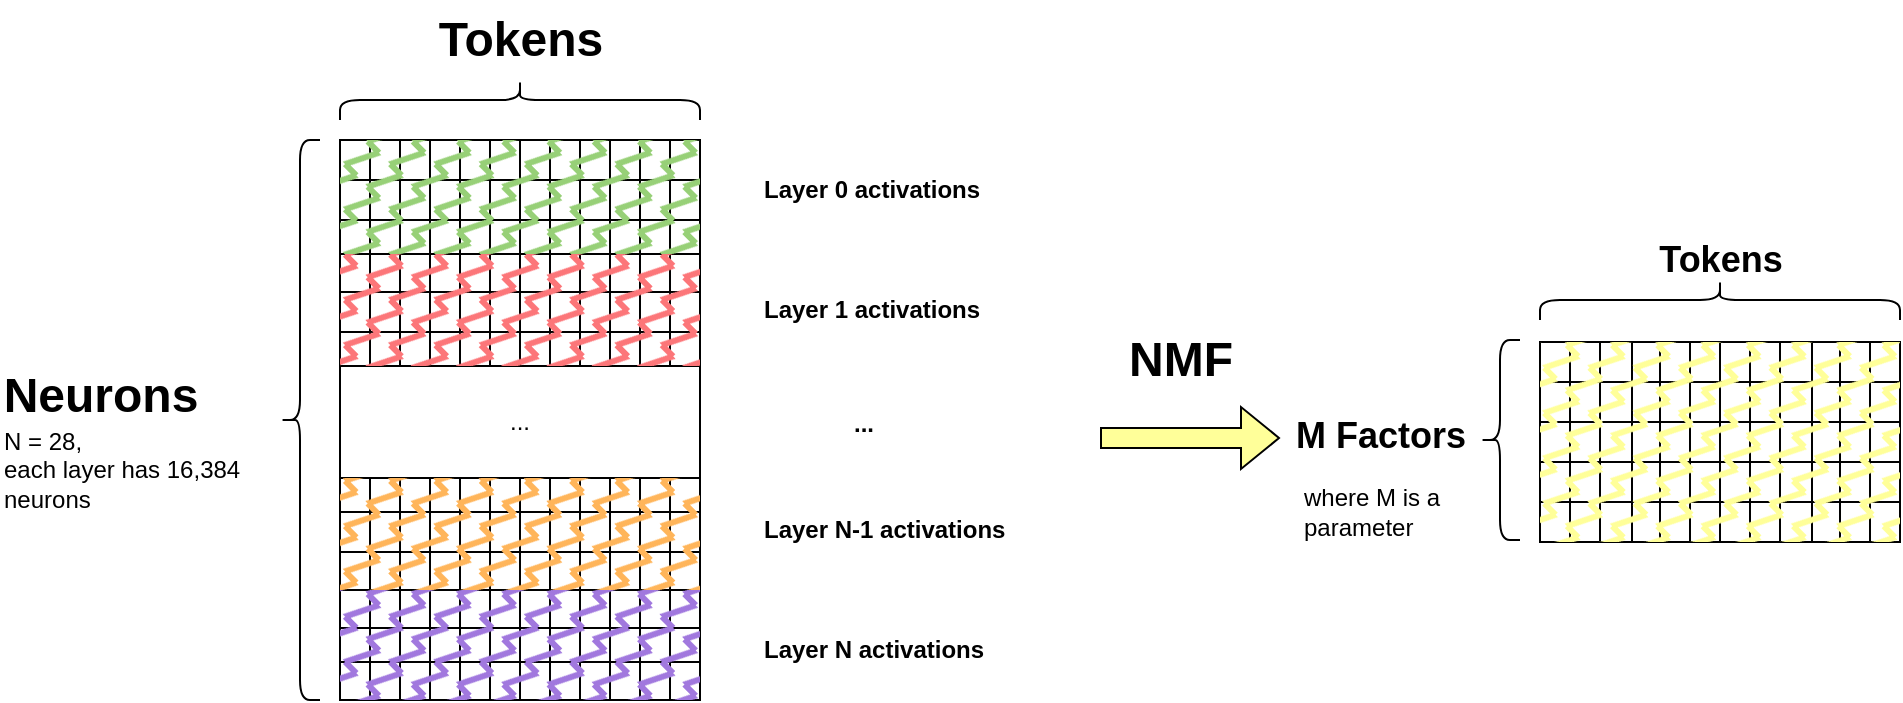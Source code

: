 <mxfile version="20.3.0" type="device"><diagram id="05_u-8MqNCMkVgejDeo2" name="Page-1"><mxGraphModel dx="1038" dy="649" grid="1" gridSize="10" guides="1" tooltips="1" connect="1" arrows="1" fold="1" page="1" pageScale="1" pageWidth="850" pageHeight="1100" math="0" shadow="0"><root><mxCell id="0"/><mxCell id="1" parent="0"/><mxCell id="7A72GAtbTz74ovdy1oSy-1" value="" style="shape=table;html=1;whiteSpace=wrap;startSize=0;container=1;collapsible=0;childLayout=tableLayout;" vertex="1" parent="1"><mxGeometry x="280" y="210" width="180" height="280" as="geometry"/></mxCell><mxCell id="7A72GAtbTz74ovdy1oSy-178" style="shape=tableRow;horizontal=0;startSize=0;swimlaneHead=0;swimlaneBody=0;top=0;left=0;bottom=0;right=0;collapsible=0;dropTarget=0;fillColor=none;points=[[0,0.5],[1,0.5]];portConstraint=eastwest;" vertex="1" parent="7A72GAtbTz74ovdy1oSy-1"><mxGeometry width="180" height="20" as="geometry"/></mxCell><mxCell id="7A72GAtbTz74ovdy1oSy-179" style="shape=partialRectangle;html=1;whiteSpace=wrap;connectable=0;fillColor=#97D077;top=0;left=0;bottom=0;right=0;overflow=hidden;strokeColor=#97D077;fillStyle=zigzag-line;" vertex="1" parent="7A72GAtbTz74ovdy1oSy-178"><mxGeometry width="15" height="20" as="geometry"><mxRectangle width="15" height="20" as="alternateBounds"/></mxGeometry></mxCell><mxCell id="7A72GAtbTz74ovdy1oSy-180" style="shape=partialRectangle;html=1;whiteSpace=wrap;connectable=0;fillColor=#97D077;top=0;left=0;bottom=0;right=0;overflow=hidden;strokeColor=#97D077;fillStyle=zigzag-line;" vertex="1" parent="7A72GAtbTz74ovdy1oSy-178"><mxGeometry x="15" width="15" height="20" as="geometry"><mxRectangle width="15" height="20" as="alternateBounds"/></mxGeometry></mxCell><mxCell id="7A72GAtbTz74ovdy1oSy-181" style="shape=partialRectangle;html=1;whiteSpace=wrap;connectable=0;fillColor=#97D077;top=0;left=0;bottom=0;right=0;overflow=hidden;strokeColor=#97D077;fillStyle=zigzag-line;" vertex="1" parent="7A72GAtbTz74ovdy1oSy-178"><mxGeometry x="30" width="15" height="20" as="geometry"><mxRectangle width="15" height="20" as="alternateBounds"/></mxGeometry></mxCell><mxCell id="7A72GAtbTz74ovdy1oSy-182" style="shape=partialRectangle;html=1;whiteSpace=wrap;connectable=0;fillColor=#97D077;top=0;left=0;bottom=0;right=0;overflow=hidden;strokeColor=#97D077;fillStyle=zigzag-line;" vertex="1" parent="7A72GAtbTz74ovdy1oSy-178"><mxGeometry x="45" width="15" height="20" as="geometry"><mxRectangle width="15" height="20" as="alternateBounds"/></mxGeometry></mxCell><mxCell id="7A72GAtbTz74ovdy1oSy-183" style="shape=partialRectangle;html=1;whiteSpace=wrap;connectable=0;fillColor=#97D077;top=0;left=0;bottom=0;right=0;overflow=hidden;strokeColor=#97D077;fillStyle=zigzag-line;" vertex="1" parent="7A72GAtbTz74ovdy1oSy-178"><mxGeometry x="60" width="15" height="20" as="geometry"><mxRectangle width="15" height="20" as="alternateBounds"/></mxGeometry></mxCell><mxCell id="7A72GAtbTz74ovdy1oSy-184" style="shape=partialRectangle;html=1;whiteSpace=wrap;connectable=0;fillColor=#97D077;top=0;left=0;bottom=0;right=0;overflow=hidden;strokeColor=#97D077;fillStyle=zigzag-line;" vertex="1" parent="7A72GAtbTz74ovdy1oSy-178"><mxGeometry x="75" width="15" height="20" as="geometry"><mxRectangle width="15" height="20" as="alternateBounds"/></mxGeometry></mxCell><mxCell id="7A72GAtbTz74ovdy1oSy-185" style="shape=partialRectangle;html=1;whiteSpace=wrap;connectable=0;fillColor=#97D077;top=0;left=0;bottom=0;right=0;overflow=hidden;strokeColor=#97D077;fillStyle=zigzag-line;" vertex="1" parent="7A72GAtbTz74ovdy1oSy-178"><mxGeometry x="90" width="15" height="20" as="geometry"><mxRectangle width="15" height="20" as="alternateBounds"/></mxGeometry></mxCell><mxCell id="7A72GAtbTz74ovdy1oSy-186" style="shape=partialRectangle;html=1;whiteSpace=wrap;connectable=0;fillColor=#97D077;top=0;left=0;bottom=0;right=0;overflow=hidden;strokeColor=#97D077;fillStyle=zigzag-line;" vertex="1" parent="7A72GAtbTz74ovdy1oSy-178"><mxGeometry x="105" width="15" height="20" as="geometry"><mxRectangle width="15" height="20" as="alternateBounds"/></mxGeometry></mxCell><mxCell id="7A72GAtbTz74ovdy1oSy-187" style="shape=partialRectangle;html=1;whiteSpace=wrap;connectable=0;fillColor=#97D077;top=0;left=0;bottom=0;right=0;overflow=hidden;strokeColor=#97D077;fillStyle=zigzag-line;" vertex="1" parent="7A72GAtbTz74ovdy1oSy-178"><mxGeometry x="120" width="15" height="20" as="geometry"><mxRectangle width="15" height="20" as="alternateBounds"/></mxGeometry></mxCell><mxCell id="7A72GAtbTz74ovdy1oSy-188" style="shape=partialRectangle;html=1;whiteSpace=wrap;connectable=0;fillColor=#97D077;top=0;left=0;bottom=0;right=0;overflow=hidden;strokeColor=#97D077;fillStyle=zigzag-line;" vertex="1" parent="7A72GAtbTz74ovdy1oSy-178"><mxGeometry x="135" width="15" height="20" as="geometry"><mxRectangle width="15" height="20" as="alternateBounds"/></mxGeometry></mxCell><mxCell id="7A72GAtbTz74ovdy1oSy-189" style="shape=partialRectangle;html=1;whiteSpace=wrap;connectable=0;fillColor=#97D077;top=0;left=0;bottom=0;right=0;overflow=hidden;strokeColor=#97D077;fillStyle=zigzag-line;" vertex="1" parent="7A72GAtbTz74ovdy1oSy-178"><mxGeometry x="150" width="15" height="20" as="geometry"><mxRectangle width="15" height="20" as="alternateBounds"/></mxGeometry></mxCell><mxCell id="7A72GAtbTz74ovdy1oSy-190" style="shape=partialRectangle;html=1;whiteSpace=wrap;connectable=0;fillColor=#97D077;top=0;left=0;bottom=0;right=0;overflow=hidden;strokeColor=#97D077;fillStyle=zigzag-line;" vertex="1" parent="7A72GAtbTz74ovdy1oSy-178"><mxGeometry x="165" width="15" height="20" as="geometry"><mxRectangle width="15" height="20" as="alternateBounds"/></mxGeometry></mxCell><mxCell id="7A72GAtbTz74ovdy1oSy-2" value="" style="shape=tableRow;horizontal=0;startSize=0;swimlaneHead=0;swimlaneBody=0;top=0;left=0;bottom=0;right=0;collapsible=0;dropTarget=0;fillColor=none;points=[[0,0.5],[1,0.5]];portConstraint=eastwest;" vertex="1" parent="7A72GAtbTz74ovdy1oSy-1"><mxGeometry y="20" width="180" height="20" as="geometry"/></mxCell><mxCell id="7A72GAtbTz74ovdy1oSy-3" value="" style="shape=partialRectangle;html=1;whiteSpace=wrap;connectable=0;fillColor=#97D077;top=0;left=0;bottom=0;right=0;overflow=hidden;strokeColor=#97D077;fillStyle=zigzag-line;" vertex="1" parent="7A72GAtbTz74ovdy1oSy-2"><mxGeometry width="15" height="20" as="geometry"><mxRectangle width="15" height="20" as="alternateBounds"/></mxGeometry></mxCell><mxCell id="7A72GAtbTz74ovdy1oSy-4" value="" style="shape=partialRectangle;html=1;whiteSpace=wrap;connectable=0;fillColor=#97D077;top=0;left=0;bottom=0;right=0;overflow=hidden;strokeColor=#97D077;fillStyle=zigzag-line;" vertex="1" parent="7A72GAtbTz74ovdy1oSy-2"><mxGeometry x="15" width="15" height="20" as="geometry"><mxRectangle width="15" height="20" as="alternateBounds"/></mxGeometry></mxCell><mxCell id="7A72GAtbTz74ovdy1oSy-5" value="" style="shape=partialRectangle;html=1;whiteSpace=wrap;connectable=0;fillColor=#97D077;top=0;left=0;bottom=0;right=0;overflow=hidden;strokeColor=#97D077;fillStyle=zigzag-line;" vertex="1" parent="7A72GAtbTz74ovdy1oSy-2"><mxGeometry x="30" width="15" height="20" as="geometry"><mxRectangle width="15" height="20" as="alternateBounds"/></mxGeometry></mxCell><mxCell id="7A72GAtbTz74ovdy1oSy-14" style="shape=partialRectangle;html=1;whiteSpace=wrap;connectable=0;fillColor=#97D077;top=0;left=0;bottom=0;right=0;overflow=hidden;strokeColor=#97D077;fillStyle=zigzag-line;" vertex="1" parent="7A72GAtbTz74ovdy1oSy-2"><mxGeometry x="45" width="15" height="20" as="geometry"><mxRectangle width="15" height="20" as="alternateBounds"/></mxGeometry></mxCell><mxCell id="7A72GAtbTz74ovdy1oSy-17" style="shape=partialRectangle;html=1;whiteSpace=wrap;connectable=0;fillColor=#97D077;top=0;left=0;bottom=0;right=0;overflow=hidden;strokeColor=#97D077;fillStyle=zigzag-line;" vertex="1" parent="7A72GAtbTz74ovdy1oSy-2"><mxGeometry x="60" width="15" height="20" as="geometry"><mxRectangle width="15" height="20" as="alternateBounds"/></mxGeometry></mxCell><mxCell id="7A72GAtbTz74ovdy1oSy-20" style="shape=partialRectangle;html=1;whiteSpace=wrap;connectable=0;fillColor=#97D077;top=0;left=0;bottom=0;right=0;overflow=hidden;strokeColor=#97D077;fillStyle=zigzag-line;" vertex="1" parent="7A72GAtbTz74ovdy1oSy-2"><mxGeometry x="75" width="15" height="20" as="geometry"><mxRectangle width="15" height="20" as="alternateBounds"/></mxGeometry></mxCell><mxCell id="7A72GAtbTz74ovdy1oSy-23" style="shape=partialRectangle;html=1;whiteSpace=wrap;connectable=0;fillColor=#97D077;top=0;left=0;bottom=0;right=0;overflow=hidden;strokeColor=#97D077;fillStyle=zigzag-line;" vertex="1" parent="7A72GAtbTz74ovdy1oSy-2"><mxGeometry x="90" width="15" height="20" as="geometry"><mxRectangle width="15" height="20" as="alternateBounds"/></mxGeometry></mxCell><mxCell id="7A72GAtbTz74ovdy1oSy-26" style="shape=partialRectangle;html=1;whiteSpace=wrap;connectable=0;fillColor=#97D077;top=0;left=0;bottom=0;right=0;overflow=hidden;strokeColor=#97D077;fillStyle=zigzag-line;" vertex="1" parent="7A72GAtbTz74ovdy1oSy-2"><mxGeometry x="105" width="15" height="20" as="geometry"><mxRectangle width="15" height="20" as="alternateBounds"/></mxGeometry></mxCell><mxCell id="7A72GAtbTz74ovdy1oSy-29" style="shape=partialRectangle;html=1;whiteSpace=wrap;connectable=0;fillColor=#97D077;top=0;left=0;bottom=0;right=0;overflow=hidden;strokeColor=#97D077;fillStyle=zigzag-line;" vertex="1" parent="7A72GAtbTz74ovdy1oSy-2"><mxGeometry x="120" width="15" height="20" as="geometry"><mxRectangle width="15" height="20" as="alternateBounds"/></mxGeometry></mxCell><mxCell id="7A72GAtbTz74ovdy1oSy-32" style="shape=partialRectangle;html=1;whiteSpace=wrap;connectable=0;fillColor=#97D077;top=0;left=0;bottom=0;right=0;overflow=hidden;strokeColor=#97D077;fillStyle=zigzag-line;" vertex="1" parent="7A72GAtbTz74ovdy1oSy-2"><mxGeometry x="135" width="15" height="20" as="geometry"><mxRectangle width="15" height="20" as="alternateBounds"/></mxGeometry></mxCell><mxCell id="7A72GAtbTz74ovdy1oSy-35" style="shape=partialRectangle;html=1;whiteSpace=wrap;connectable=0;fillColor=#97D077;top=0;left=0;bottom=0;right=0;overflow=hidden;strokeColor=#97D077;fillStyle=zigzag-line;" vertex="1" parent="7A72GAtbTz74ovdy1oSy-2"><mxGeometry x="150" width="15" height="20" as="geometry"><mxRectangle width="15" height="20" as="alternateBounds"/></mxGeometry></mxCell><mxCell id="7A72GAtbTz74ovdy1oSy-38" style="shape=partialRectangle;html=1;whiteSpace=wrap;connectable=0;fillColor=#97D077;top=0;left=0;bottom=0;right=0;overflow=hidden;strokeColor=#97D077;fillStyle=zigzag-line;" vertex="1" parent="7A72GAtbTz74ovdy1oSy-2"><mxGeometry x="165" width="15" height="20" as="geometry"><mxRectangle width="15" height="20" as="alternateBounds"/></mxGeometry></mxCell><mxCell id="7A72GAtbTz74ovdy1oSy-6" value="" style="shape=tableRow;horizontal=0;startSize=0;swimlaneHead=0;swimlaneBody=0;top=0;left=0;bottom=0;right=0;collapsible=0;dropTarget=0;fillColor=none;points=[[0,0.5],[1,0.5]];portConstraint=eastwest;" vertex="1" parent="7A72GAtbTz74ovdy1oSy-1"><mxGeometry y="40" width="180" height="17" as="geometry"/></mxCell><mxCell id="7A72GAtbTz74ovdy1oSy-7" value="" style="shape=partialRectangle;html=1;whiteSpace=wrap;connectable=0;fillColor=#97D077;top=0;left=0;bottom=0;right=0;overflow=hidden;strokeColor=#97D077;fillStyle=zigzag-line;" vertex="1" parent="7A72GAtbTz74ovdy1oSy-6"><mxGeometry width="15" height="17" as="geometry"><mxRectangle width="15" height="17" as="alternateBounds"/></mxGeometry></mxCell><mxCell id="7A72GAtbTz74ovdy1oSy-8" value="" style="shape=partialRectangle;html=1;whiteSpace=wrap;connectable=0;fillColor=#97D077;top=0;left=0;bottom=0;right=0;overflow=hidden;strokeColor=#97D077;fillStyle=zigzag-line;" vertex="1" parent="7A72GAtbTz74ovdy1oSy-6"><mxGeometry x="15" width="15" height="17" as="geometry"><mxRectangle width="15" height="17" as="alternateBounds"/></mxGeometry></mxCell><mxCell id="7A72GAtbTz74ovdy1oSy-9" value="" style="shape=partialRectangle;html=1;whiteSpace=wrap;connectable=0;fillColor=#97D077;top=0;left=0;bottom=0;right=0;overflow=hidden;strokeColor=#97D077;fillStyle=zigzag-line;" vertex="1" parent="7A72GAtbTz74ovdy1oSy-6"><mxGeometry x="30" width="15" height="17" as="geometry"><mxRectangle width="15" height="17" as="alternateBounds"/></mxGeometry></mxCell><mxCell id="7A72GAtbTz74ovdy1oSy-15" style="shape=partialRectangle;html=1;whiteSpace=wrap;connectable=0;fillColor=#97D077;top=0;left=0;bottom=0;right=0;overflow=hidden;strokeColor=#97D077;fillStyle=zigzag-line;" vertex="1" parent="7A72GAtbTz74ovdy1oSy-6"><mxGeometry x="45" width="15" height="17" as="geometry"><mxRectangle width="15" height="17" as="alternateBounds"/></mxGeometry></mxCell><mxCell id="7A72GAtbTz74ovdy1oSy-18" style="shape=partialRectangle;html=1;whiteSpace=wrap;connectable=0;fillColor=#97D077;top=0;left=0;bottom=0;right=0;overflow=hidden;strokeColor=#97D077;fillStyle=zigzag-line;" vertex="1" parent="7A72GAtbTz74ovdy1oSy-6"><mxGeometry x="60" width="15" height="17" as="geometry"><mxRectangle width="15" height="17" as="alternateBounds"/></mxGeometry></mxCell><mxCell id="7A72GAtbTz74ovdy1oSy-21" style="shape=partialRectangle;html=1;whiteSpace=wrap;connectable=0;fillColor=#97D077;top=0;left=0;bottom=0;right=0;overflow=hidden;strokeColor=#97D077;fillStyle=zigzag-line;" vertex="1" parent="7A72GAtbTz74ovdy1oSy-6"><mxGeometry x="75" width="15" height="17" as="geometry"><mxRectangle width="15" height="17" as="alternateBounds"/></mxGeometry></mxCell><mxCell id="7A72GAtbTz74ovdy1oSy-24" style="shape=partialRectangle;html=1;whiteSpace=wrap;connectable=0;fillColor=#97D077;top=0;left=0;bottom=0;right=0;overflow=hidden;strokeColor=#97D077;fillStyle=zigzag-line;" vertex="1" parent="7A72GAtbTz74ovdy1oSy-6"><mxGeometry x="90" width="15" height="17" as="geometry"><mxRectangle width="15" height="17" as="alternateBounds"/></mxGeometry></mxCell><mxCell id="7A72GAtbTz74ovdy1oSy-27" style="shape=partialRectangle;html=1;whiteSpace=wrap;connectable=0;fillColor=#97D077;top=0;left=0;bottom=0;right=0;overflow=hidden;strokeColor=#97D077;fillStyle=zigzag-line;" vertex="1" parent="7A72GAtbTz74ovdy1oSy-6"><mxGeometry x="105" width="15" height="17" as="geometry"><mxRectangle width="15" height="17" as="alternateBounds"/></mxGeometry></mxCell><mxCell id="7A72GAtbTz74ovdy1oSy-30" style="shape=partialRectangle;html=1;whiteSpace=wrap;connectable=0;fillColor=#97D077;top=0;left=0;bottom=0;right=0;overflow=hidden;strokeColor=#97D077;fillStyle=zigzag-line;" vertex="1" parent="7A72GAtbTz74ovdy1oSy-6"><mxGeometry x="120" width="15" height="17" as="geometry"><mxRectangle width="15" height="17" as="alternateBounds"/></mxGeometry></mxCell><mxCell id="7A72GAtbTz74ovdy1oSy-33" style="shape=partialRectangle;html=1;whiteSpace=wrap;connectable=0;fillColor=#97D077;top=0;left=0;bottom=0;right=0;overflow=hidden;strokeColor=#97D077;fillStyle=zigzag-line;" vertex="1" parent="7A72GAtbTz74ovdy1oSy-6"><mxGeometry x="135" width="15" height="17" as="geometry"><mxRectangle width="15" height="17" as="alternateBounds"/></mxGeometry></mxCell><mxCell id="7A72GAtbTz74ovdy1oSy-36" style="shape=partialRectangle;html=1;whiteSpace=wrap;connectable=0;fillColor=#97D077;top=0;left=0;bottom=0;right=0;overflow=hidden;strokeColor=#97D077;fillStyle=zigzag-line;" vertex="1" parent="7A72GAtbTz74ovdy1oSy-6"><mxGeometry x="150" width="15" height="17" as="geometry"><mxRectangle width="15" height="17" as="alternateBounds"/></mxGeometry></mxCell><mxCell id="7A72GAtbTz74ovdy1oSy-39" style="shape=partialRectangle;html=1;whiteSpace=wrap;connectable=0;fillColor=#97D077;top=0;left=0;bottom=0;right=0;overflow=hidden;strokeColor=#97D077;fillStyle=zigzag-line;" vertex="1" parent="7A72GAtbTz74ovdy1oSy-6"><mxGeometry x="165" width="15" height="17" as="geometry"><mxRectangle width="15" height="17" as="alternateBounds"/></mxGeometry></mxCell><mxCell id="7A72GAtbTz74ovdy1oSy-10" value="" style="shape=tableRow;horizontal=0;startSize=0;swimlaneHead=0;swimlaneBody=0;top=0;left=0;bottom=0;right=0;collapsible=0;dropTarget=0;fillColor=none;points=[[0,0.5],[1,0.5]];portConstraint=eastwest;" vertex="1" parent="7A72GAtbTz74ovdy1oSy-1"><mxGeometry y="57" width="180" height="19" as="geometry"/></mxCell><mxCell id="7A72GAtbTz74ovdy1oSy-11" value="" style="shape=partialRectangle;html=1;whiteSpace=wrap;connectable=0;fillColor=#FC7679;top=0;left=0;bottom=0;right=0;overflow=hidden;fillStyle=zigzag-line;" vertex="1" parent="7A72GAtbTz74ovdy1oSy-10"><mxGeometry width="15" height="19" as="geometry"><mxRectangle width="15" height="19" as="alternateBounds"/></mxGeometry></mxCell><mxCell id="7A72GAtbTz74ovdy1oSy-12" value="" style="shape=partialRectangle;html=1;whiteSpace=wrap;connectable=0;fillColor=#FC7679;top=0;left=0;bottom=0;right=0;overflow=hidden;fillStyle=zigzag-line;" vertex="1" parent="7A72GAtbTz74ovdy1oSy-10"><mxGeometry x="15" width="15" height="19" as="geometry"><mxRectangle width="15" height="19" as="alternateBounds"/></mxGeometry></mxCell><mxCell id="7A72GAtbTz74ovdy1oSy-13" value="" style="shape=partialRectangle;html=1;whiteSpace=wrap;connectable=0;fillColor=#FC7679;top=0;left=0;bottom=0;right=0;overflow=hidden;pointerEvents=1;fillStyle=zigzag-line;" vertex="1" parent="7A72GAtbTz74ovdy1oSy-10"><mxGeometry x="30" width="15" height="19" as="geometry"><mxRectangle width="15" height="19" as="alternateBounds"/></mxGeometry></mxCell><mxCell id="7A72GAtbTz74ovdy1oSy-16" style="shape=partialRectangle;html=1;whiteSpace=wrap;connectable=0;fillColor=#FC7679;top=0;left=0;bottom=0;right=0;overflow=hidden;pointerEvents=1;fillStyle=zigzag-line;" vertex="1" parent="7A72GAtbTz74ovdy1oSy-10"><mxGeometry x="45" width="15" height="19" as="geometry"><mxRectangle width="15" height="19" as="alternateBounds"/></mxGeometry></mxCell><mxCell id="7A72GAtbTz74ovdy1oSy-19" style="shape=partialRectangle;html=1;whiteSpace=wrap;connectable=0;fillColor=#FC7679;top=0;left=0;bottom=0;right=0;overflow=hidden;pointerEvents=1;fillStyle=zigzag-line;" vertex="1" parent="7A72GAtbTz74ovdy1oSy-10"><mxGeometry x="60" width="15" height="19" as="geometry"><mxRectangle width="15" height="19" as="alternateBounds"/></mxGeometry></mxCell><mxCell id="7A72GAtbTz74ovdy1oSy-22" style="shape=partialRectangle;html=1;whiteSpace=wrap;connectable=0;fillColor=#FC7679;top=0;left=0;bottom=0;right=0;overflow=hidden;pointerEvents=1;fillStyle=zigzag-line;" vertex="1" parent="7A72GAtbTz74ovdy1oSy-10"><mxGeometry x="75" width="15" height="19" as="geometry"><mxRectangle width="15" height="19" as="alternateBounds"/></mxGeometry></mxCell><mxCell id="7A72GAtbTz74ovdy1oSy-25" style="shape=partialRectangle;html=1;whiteSpace=wrap;connectable=0;fillColor=#FC7679;top=0;left=0;bottom=0;right=0;overflow=hidden;pointerEvents=1;fillStyle=zigzag-line;" vertex="1" parent="7A72GAtbTz74ovdy1oSy-10"><mxGeometry x="90" width="15" height="19" as="geometry"><mxRectangle width="15" height="19" as="alternateBounds"/></mxGeometry></mxCell><mxCell id="7A72GAtbTz74ovdy1oSy-28" style="shape=partialRectangle;html=1;whiteSpace=wrap;connectable=0;fillColor=#FC7679;top=0;left=0;bottom=0;right=0;overflow=hidden;pointerEvents=1;fillStyle=zigzag-line;" vertex="1" parent="7A72GAtbTz74ovdy1oSy-10"><mxGeometry x="105" width="15" height="19" as="geometry"><mxRectangle width="15" height="19" as="alternateBounds"/></mxGeometry></mxCell><mxCell id="7A72GAtbTz74ovdy1oSy-31" style="shape=partialRectangle;html=1;whiteSpace=wrap;connectable=0;fillColor=#FC7679;top=0;left=0;bottom=0;right=0;overflow=hidden;pointerEvents=1;fillStyle=zigzag-line;" vertex="1" parent="7A72GAtbTz74ovdy1oSy-10"><mxGeometry x="120" width="15" height="19" as="geometry"><mxRectangle width="15" height="19" as="alternateBounds"/></mxGeometry></mxCell><mxCell id="7A72GAtbTz74ovdy1oSy-34" style="shape=partialRectangle;html=1;whiteSpace=wrap;connectable=0;fillColor=#FC7679;top=0;left=0;bottom=0;right=0;overflow=hidden;pointerEvents=1;fillStyle=zigzag-line;" vertex="1" parent="7A72GAtbTz74ovdy1oSy-10"><mxGeometry x="135" width="15" height="19" as="geometry"><mxRectangle width="15" height="19" as="alternateBounds"/></mxGeometry></mxCell><mxCell id="7A72GAtbTz74ovdy1oSy-37" style="shape=partialRectangle;html=1;whiteSpace=wrap;connectable=0;fillColor=#FC7679;top=0;left=0;bottom=0;right=0;overflow=hidden;pointerEvents=1;fillStyle=zigzag-line;" vertex="1" parent="7A72GAtbTz74ovdy1oSy-10"><mxGeometry x="150" width="15" height="19" as="geometry"><mxRectangle width="15" height="19" as="alternateBounds"/></mxGeometry></mxCell><mxCell id="7A72GAtbTz74ovdy1oSy-40" style="shape=partialRectangle;html=1;whiteSpace=wrap;connectable=0;fillColor=#FC7679;top=0;left=0;bottom=0;right=0;overflow=hidden;pointerEvents=1;fillStyle=zigzag-line;" vertex="1" parent="7A72GAtbTz74ovdy1oSy-10"><mxGeometry x="165" width="15" height="19" as="geometry"><mxRectangle width="15" height="19" as="alternateBounds"/></mxGeometry></mxCell><mxCell id="7A72GAtbTz74ovdy1oSy-41" style="shape=tableRow;horizontal=0;startSize=0;swimlaneHead=0;swimlaneBody=0;top=0;left=0;bottom=0;right=0;collapsible=0;dropTarget=0;fillColor=none;points=[[0,0.5],[1,0.5]];portConstraint=eastwest;" vertex="1" parent="7A72GAtbTz74ovdy1oSy-1"><mxGeometry y="76" width="180" height="20" as="geometry"/></mxCell><mxCell id="7A72GAtbTz74ovdy1oSy-42" style="shape=partialRectangle;html=1;whiteSpace=wrap;connectable=0;fillColor=#FC7679;top=0;left=0;bottom=0;right=0;overflow=hidden;fillStyle=zigzag-line;" vertex="1" parent="7A72GAtbTz74ovdy1oSy-41"><mxGeometry width="15" height="20" as="geometry"><mxRectangle width="15" height="20" as="alternateBounds"/></mxGeometry></mxCell><mxCell id="7A72GAtbTz74ovdy1oSy-43" style="shape=partialRectangle;html=1;whiteSpace=wrap;connectable=0;fillColor=#FC7679;top=0;left=0;bottom=0;right=0;overflow=hidden;fillStyle=zigzag-line;" vertex="1" parent="7A72GAtbTz74ovdy1oSy-41"><mxGeometry x="15" width="15" height="20" as="geometry"><mxRectangle width="15" height="20" as="alternateBounds"/></mxGeometry></mxCell><mxCell id="7A72GAtbTz74ovdy1oSy-44" style="shape=partialRectangle;html=1;whiteSpace=wrap;connectable=0;fillColor=#FC7679;top=0;left=0;bottom=0;right=0;overflow=hidden;pointerEvents=1;fillStyle=zigzag-line;" vertex="1" parent="7A72GAtbTz74ovdy1oSy-41"><mxGeometry x="30" width="15" height="20" as="geometry"><mxRectangle width="15" height="20" as="alternateBounds"/></mxGeometry></mxCell><mxCell id="7A72GAtbTz74ovdy1oSy-45" style="shape=partialRectangle;html=1;whiteSpace=wrap;connectable=0;fillColor=#FC7679;top=0;left=0;bottom=0;right=0;overflow=hidden;pointerEvents=1;fillStyle=zigzag-line;" vertex="1" parent="7A72GAtbTz74ovdy1oSy-41"><mxGeometry x="45" width="15" height="20" as="geometry"><mxRectangle width="15" height="20" as="alternateBounds"/></mxGeometry></mxCell><mxCell id="7A72GAtbTz74ovdy1oSy-46" style="shape=partialRectangle;html=1;whiteSpace=wrap;connectable=0;fillColor=#FC7679;top=0;left=0;bottom=0;right=0;overflow=hidden;pointerEvents=1;fillStyle=zigzag-line;" vertex="1" parent="7A72GAtbTz74ovdy1oSy-41"><mxGeometry x="60" width="15" height="20" as="geometry"><mxRectangle width="15" height="20" as="alternateBounds"/></mxGeometry></mxCell><mxCell id="7A72GAtbTz74ovdy1oSy-47" style="shape=partialRectangle;html=1;whiteSpace=wrap;connectable=0;fillColor=#FC7679;top=0;left=0;bottom=0;right=0;overflow=hidden;pointerEvents=1;fillStyle=zigzag-line;" vertex="1" parent="7A72GAtbTz74ovdy1oSy-41"><mxGeometry x="75" width="15" height="20" as="geometry"><mxRectangle width="15" height="20" as="alternateBounds"/></mxGeometry></mxCell><mxCell id="7A72GAtbTz74ovdy1oSy-48" style="shape=partialRectangle;html=1;whiteSpace=wrap;connectable=0;fillColor=#FC7679;top=0;left=0;bottom=0;right=0;overflow=hidden;pointerEvents=1;fillStyle=zigzag-line;" vertex="1" parent="7A72GAtbTz74ovdy1oSy-41"><mxGeometry x="90" width="15" height="20" as="geometry"><mxRectangle width="15" height="20" as="alternateBounds"/></mxGeometry></mxCell><mxCell id="7A72GAtbTz74ovdy1oSy-49" style="shape=partialRectangle;html=1;whiteSpace=wrap;connectable=0;fillColor=#FC7679;top=0;left=0;bottom=0;right=0;overflow=hidden;pointerEvents=1;fillStyle=zigzag-line;" vertex="1" parent="7A72GAtbTz74ovdy1oSy-41"><mxGeometry x="105" width="15" height="20" as="geometry"><mxRectangle width="15" height="20" as="alternateBounds"/></mxGeometry></mxCell><mxCell id="7A72GAtbTz74ovdy1oSy-50" style="shape=partialRectangle;html=1;whiteSpace=wrap;connectable=0;fillColor=#FC7679;top=0;left=0;bottom=0;right=0;overflow=hidden;pointerEvents=1;fillStyle=zigzag-line;" vertex="1" parent="7A72GAtbTz74ovdy1oSy-41"><mxGeometry x="120" width="15" height="20" as="geometry"><mxRectangle width="15" height="20" as="alternateBounds"/></mxGeometry></mxCell><mxCell id="7A72GAtbTz74ovdy1oSy-51" style="shape=partialRectangle;html=1;whiteSpace=wrap;connectable=0;fillColor=#FC7679;top=0;left=0;bottom=0;right=0;overflow=hidden;pointerEvents=1;fillStyle=zigzag-line;" vertex="1" parent="7A72GAtbTz74ovdy1oSy-41"><mxGeometry x="135" width="15" height="20" as="geometry"><mxRectangle width="15" height="20" as="alternateBounds"/></mxGeometry></mxCell><mxCell id="7A72GAtbTz74ovdy1oSy-52" style="shape=partialRectangle;html=1;whiteSpace=wrap;connectable=0;fillColor=#FC7679;top=0;left=0;bottom=0;right=0;overflow=hidden;pointerEvents=1;fillStyle=zigzag-line;" vertex="1" parent="7A72GAtbTz74ovdy1oSy-41"><mxGeometry x="150" width="15" height="20" as="geometry"><mxRectangle width="15" height="20" as="alternateBounds"/></mxGeometry></mxCell><mxCell id="7A72GAtbTz74ovdy1oSy-53" style="shape=partialRectangle;html=1;whiteSpace=wrap;connectable=0;fillColor=#FC7679;top=0;left=0;bottom=0;right=0;overflow=hidden;pointerEvents=1;fillStyle=zigzag-line;" vertex="1" parent="7A72GAtbTz74ovdy1oSy-41"><mxGeometry x="165" width="15" height="20" as="geometry"><mxRectangle width="15" height="20" as="alternateBounds"/></mxGeometry></mxCell><mxCell id="7A72GAtbTz74ovdy1oSy-54" style="shape=tableRow;horizontal=0;startSize=0;swimlaneHead=0;swimlaneBody=0;top=0;left=0;bottom=0;right=0;collapsible=0;dropTarget=0;fillColor=none;points=[[0,0.5],[1,0.5]];portConstraint=eastwest;" vertex="1" parent="7A72GAtbTz74ovdy1oSy-1"><mxGeometry y="96" width="180" height="17" as="geometry"/></mxCell><mxCell id="7A72GAtbTz74ovdy1oSy-55" style="shape=partialRectangle;html=1;whiteSpace=wrap;connectable=0;fillColor=#FC7679;top=0;left=0;bottom=0;right=0;overflow=hidden;fillStyle=zigzag-line;" vertex="1" parent="7A72GAtbTz74ovdy1oSy-54"><mxGeometry width="15" height="17" as="geometry"><mxRectangle width="15" height="17" as="alternateBounds"/></mxGeometry></mxCell><mxCell id="7A72GAtbTz74ovdy1oSy-56" style="shape=partialRectangle;html=1;whiteSpace=wrap;connectable=0;fillColor=#FC7679;top=0;left=0;bottom=0;right=0;overflow=hidden;fillStyle=zigzag-line;" vertex="1" parent="7A72GAtbTz74ovdy1oSy-54"><mxGeometry x="15" width="15" height="17" as="geometry"><mxRectangle width="15" height="17" as="alternateBounds"/></mxGeometry></mxCell><mxCell id="7A72GAtbTz74ovdy1oSy-57" style="shape=partialRectangle;html=1;whiteSpace=wrap;connectable=0;fillColor=#FC7679;top=0;left=0;bottom=0;right=0;overflow=hidden;pointerEvents=1;fillStyle=zigzag-line;" vertex="1" parent="7A72GAtbTz74ovdy1oSy-54"><mxGeometry x="30" width="15" height="17" as="geometry"><mxRectangle width="15" height="17" as="alternateBounds"/></mxGeometry></mxCell><mxCell id="7A72GAtbTz74ovdy1oSy-58" style="shape=partialRectangle;html=1;whiteSpace=wrap;connectable=0;fillColor=#FC7679;top=0;left=0;bottom=0;right=0;overflow=hidden;pointerEvents=1;fillStyle=zigzag-line;" vertex="1" parent="7A72GAtbTz74ovdy1oSy-54"><mxGeometry x="45" width="15" height="17" as="geometry"><mxRectangle width="15" height="17" as="alternateBounds"/></mxGeometry></mxCell><mxCell id="7A72GAtbTz74ovdy1oSy-59" style="shape=partialRectangle;html=1;whiteSpace=wrap;connectable=0;fillColor=#FC7679;top=0;left=0;bottom=0;right=0;overflow=hidden;pointerEvents=1;fillStyle=zigzag-line;" vertex="1" parent="7A72GAtbTz74ovdy1oSy-54"><mxGeometry x="60" width="15" height="17" as="geometry"><mxRectangle width="15" height="17" as="alternateBounds"/></mxGeometry></mxCell><mxCell id="7A72GAtbTz74ovdy1oSy-60" style="shape=partialRectangle;html=1;whiteSpace=wrap;connectable=0;fillColor=#FC7679;top=0;left=0;bottom=0;right=0;overflow=hidden;pointerEvents=1;fillStyle=zigzag-line;" vertex="1" parent="7A72GAtbTz74ovdy1oSy-54"><mxGeometry x="75" width="15" height="17" as="geometry"><mxRectangle width="15" height="17" as="alternateBounds"/></mxGeometry></mxCell><mxCell id="7A72GAtbTz74ovdy1oSy-61" style="shape=partialRectangle;html=1;whiteSpace=wrap;connectable=0;fillColor=#FC7679;top=0;left=0;bottom=0;right=0;overflow=hidden;pointerEvents=1;fillStyle=zigzag-line;" vertex="1" parent="7A72GAtbTz74ovdy1oSy-54"><mxGeometry x="90" width="15" height="17" as="geometry"><mxRectangle width="15" height="17" as="alternateBounds"/></mxGeometry></mxCell><mxCell id="7A72GAtbTz74ovdy1oSy-62" style="shape=partialRectangle;html=1;whiteSpace=wrap;connectable=0;fillColor=#FC7679;top=0;left=0;bottom=0;right=0;overflow=hidden;pointerEvents=1;fillStyle=zigzag-line;" vertex="1" parent="7A72GAtbTz74ovdy1oSy-54"><mxGeometry x="105" width="15" height="17" as="geometry"><mxRectangle width="15" height="17" as="alternateBounds"/></mxGeometry></mxCell><mxCell id="7A72GAtbTz74ovdy1oSy-63" style="shape=partialRectangle;html=1;whiteSpace=wrap;connectable=0;fillColor=#FC7679;top=0;left=0;bottom=0;right=0;overflow=hidden;pointerEvents=1;fillStyle=zigzag-line;" vertex="1" parent="7A72GAtbTz74ovdy1oSy-54"><mxGeometry x="120" width="15" height="17" as="geometry"><mxRectangle width="15" height="17" as="alternateBounds"/></mxGeometry></mxCell><mxCell id="7A72GAtbTz74ovdy1oSy-64" style="shape=partialRectangle;html=1;whiteSpace=wrap;connectable=0;fillColor=#FC7679;top=0;left=0;bottom=0;right=0;overflow=hidden;pointerEvents=1;fillStyle=zigzag-line;" vertex="1" parent="7A72GAtbTz74ovdy1oSy-54"><mxGeometry x="135" width="15" height="17" as="geometry"><mxRectangle width="15" height="17" as="alternateBounds"/></mxGeometry></mxCell><mxCell id="7A72GAtbTz74ovdy1oSy-65" style="shape=partialRectangle;html=1;whiteSpace=wrap;connectable=0;fillColor=#FC7679;top=0;left=0;bottom=0;right=0;overflow=hidden;pointerEvents=1;fillStyle=zigzag-line;" vertex="1" parent="7A72GAtbTz74ovdy1oSy-54"><mxGeometry x="150" width="15" height="17" as="geometry"><mxRectangle width="15" height="17" as="alternateBounds"/></mxGeometry></mxCell><mxCell id="7A72GAtbTz74ovdy1oSy-66" style="shape=partialRectangle;html=1;whiteSpace=wrap;connectable=0;fillColor=#FC7679;top=0;left=0;bottom=0;right=0;overflow=hidden;pointerEvents=1;fillStyle=zigzag-line;" vertex="1" parent="7A72GAtbTz74ovdy1oSy-54"><mxGeometry x="165" width="15" height="17" as="geometry"><mxRectangle width="15" height="17" as="alternateBounds"/></mxGeometry></mxCell><mxCell id="7A72GAtbTz74ovdy1oSy-67" style="shape=tableRow;horizontal=0;startSize=0;swimlaneHead=0;swimlaneBody=0;top=0;left=0;bottom=0;right=0;collapsible=0;dropTarget=0;fillColor=none;points=[[0,0.5],[1,0.5]];portConstraint=eastwest;" vertex="1" parent="7A72GAtbTz74ovdy1oSy-1"><mxGeometry y="113" width="180" height="18" as="geometry"/></mxCell><mxCell id="7A72GAtbTz74ovdy1oSy-68" value="..." style="shape=partialRectangle;html=1;whiteSpace=wrap;connectable=0;fillColor=none;top=0;left=0;bottom=0;right=0;overflow=hidden;strokeColor=default;rowspan=3;colspan=12;" vertex="1" parent="7A72GAtbTz74ovdy1oSy-67"><mxGeometry width="180" height="56" as="geometry"><mxRectangle width="15" height="18" as="alternateBounds"/></mxGeometry></mxCell><mxCell id="7A72GAtbTz74ovdy1oSy-69" style="shape=partialRectangle;html=1;whiteSpace=wrap;connectable=0;fillColor=none;top=0;left=0;bottom=0;right=0;overflow=hidden;strokeColor=default;" vertex="1" visible="0" parent="7A72GAtbTz74ovdy1oSy-67"><mxGeometry x="15" width="15" height="18" as="geometry"><mxRectangle width="15" height="18" as="alternateBounds"/></mxGeometry></mxCell><mxCell id="7A72GAtbTz74ovdy1oSy-70" style="shape=partialRectangle;html=1;whiteSpace=wrap;connectable=0;fillColor=none;top=0;left=0;bottom=0;right=0;overflow=hidden;pointerEvents=1;strokeColor=default;" vertex="1" visible="0" parent="7A72GAtbTz74ovdy1oSy-67"><mxGeometry x="30" width="15" height="18" as="geometry"><mxRectangle width="15" height="18" as="alternateBounds"/></mxGeometry></mxCell><mxCell id="7A72GAtbTz74ovdy1oSy-71" style="shape=partialRectangle;html=1;whiteSpace=wrap;connectable=0;fillColor=none;top=0;left=0;bottom=0;right=0;overflow=hidden;pointerEvents=1;strokeColor=default;" vertex="1" visible="0" parent="7A72GAtbTz74ovdy1oSy-67"><mxGeometry x="45" width="15" height="18" as="geometry"><mxRectangle width="15" height="18" as="alternateBounds"/></mxGeometry></mxCell><mxCell id="7A72GAtbTz74ovdy1oSy-72" style="shape=partialRectangle;html=1;whiteSpace=wrap;connectable=0;fillColor=none;top=0;left=0;bottom=0;right=0;overflow=hidden;pointerEvents=1;strokeColor=default;" vertex="1" visible="0" parent="7A72GAtbTz74ovdy1oSy-67"><mxGeometry x="60" width="15" height="18" as="geometry"><mxRectangle width="15" height="18" as="alternateBounds"/></mxGeometry></mxCell><mxCell id="7A72GAtbTz74ovdy1oSy-73" style="shape=partialRectangle;html=1;whiteSpace=wrap;connectable=0;fillColor=none;top=0;left=0;bottom=0;right=0;overflow=hidden;pointerEvents=1;strokeColor=default;" vertex="1" visible="0" parent="7A72GAtbTz74ovdy1oSy-67"><mxGeometry x="75" width="15" height="18" as="geometry"><mxRectangle width="15" height="18" as="alternateBounds"/></mxGeometry></mxCell><mxCell id="7A72GAtbTz74ovdy1oSy-74" style="shape=partialRectangle;html=1;whiteSpace=wrap;connectable=0;fillColor=none;top=0;left=0;bottom=0;right=0;overflow=hidden;pointerEvents=1;strokeColor=default;" vertex="1" visible="0" parent="7A72GAtbTz74ovdy1oSy-67"><mxGeometry x="90" width="15" height="18" as="geometry"><mxRectangle width="15" height="18" as="alternateBounds"/></mxGeometry></mxCell><mxCell id="7A72GAtbTz74ovdy1oSy-75" style="shape=partialRectangle;html=1;whiteSpace=wrap;connectable=0;fillColor=none;top=0;left=0;bottom=0;right=0;overflow=hidden;pointerEvents=1;strokeColor=default;" vertex="1" visible="0" parent="7A72GAtbTz74ovdy1oSy-67"><mxGeometry x="105" width="15" height="18" as="geometry"><mxRectangle width="15" height="18" as="alternateBounds"/></mxGeometry></mxCell><mxCell id="7A72GAtbTz74ovdy1oSy-76" style="shape=partialRectangle;html=1;whiteSpace=wrap;connectable=0;fillColor=none;top=0;left=0;bottom=0;right=0;overflow=hidden;pointerEvents=1;strokeColor=default;" vertex="1" visible="0" parent="7A72GAtbTz74ovdy1oSy-67"><mxGeometry x="120" width="15" height="18" as="geometry"><mxRectangle width="15" height="18" as="alternateBounds"/></mxGeometry></mxCell><mxCell id="7A72GAtbTz74ovdy1oSy-77" style="shape=partialRectangle;html=1;whiteSpace=wrap;connectable=0;fillColor=none;top=0;left=0;bottom=0;right=0;overflow=hidden;pointerEvents=1;strokeColor=default;" vertex="1" visible="0" parent="7A72GAtbTz74ovdy1oSy-67"><mxGeometry x="135" width="15" height="18" as="geometry"><mxRectangle width="15" height="18" as="alternateBounds"/></mxGeometry></mxCell><mxCell id="7A72GAtbTz74ovdy1oSy-78" style="shape=partialRectangle;html=1;whiteSpace=wrap;connectable=0;fillColor=none;top=0;left=0;bottom=0;right=0;overflow=hidden;pointerEvents=1;strokeColor=default;" vertex="1" visible="0" parent="7A72GAtbTz74ovdy1oSy-67"><mxGeometry x="150" width="15" height="18" as="geometry"><mxRectangle width="15" height="18" as="alternateBounds"/></mxGeometry></mxCell><mxCell id="7A72GAtbTz74ovdy1oSy-79" style="shape=partialRectangle;html=1;whiteSpace=wrap;connectable=0;fillColor=none;top=0;left=0;bottom=0;right=0;overflow=hidden;pointerEvents=1;strokeColor=default;" vertex="1" visible="0" parent="7A72GAtbTz74ovdy1oSy-67"><mxGeometry x="165" width="15" height="18" as="geometry"><mxRectangle width="15" height="18" as="alternateBounds"/></mxGeometry></mxCell><mxCell id="7A72GAtbTz74ovdy1oSy-80" style="shape=tableRow;horizontal=0;startSize=0;swimlaneHead=0;swimlaneBody=0;top=0;left=0;bottom=0;right=0;collapsible=0;dropTarget=0;fillColor=none;points=[[0,0.5],[1,0.5]];portConstraint=eastwest;" vertex="1" parent="7A72GAtbTz74ovdy1oSy-1"><mxGeometry y="131" width="180" height="20" as="geometry"/></mxCell><mxCell id="7A72GAtbTz74ovdy1oSy-81" style="shape=partialRectangle;html=1;whiteSpace=wrap;connectable=0;fillColor=none;top=0;left=0;bottom=0;right=0;overflow=hidden;strokeColor=default;" vertex="1" visible="0" parent="7A72GAtbTz74ovdy1oSy-80"><mxGeometry width="15" height="20" as="geometry"><mxRectangle width="15" height="20" as="alternateBounds"/></mxGeometry></mxCell><mxCell id="7A72GAtbTz74ovdy1oSy-82" style="shape=partialRectangle;html=1;whiteSpace=wrap;connectable=0;fillColor=none;top=0;left=0;bottom=0;right=0;overflow=hidden;strokeColor=default;" vertex="1" visible="0" parent="7A72GAtbTz74ovdy1oSy-80"><mxGeometry x="15" width="15" height="20" as="geometry"><mxRectangle width="15" height="20" as="alternateBounds"/></mxGeometry></mxCell><mxCell id="7A72GAtbTz74ovdy1oSy-83" style="shape=partialRectangle;html=1;whiteSpace=wrap;connectable=0;fillColor=none;top=0;left=0;bottom=0;right=0;overflow=hidden;pointerEvents=1;strokeColor=default;" vertex="1" visible="0" parent="7A72GAtbTz74ovdy1oSy-80"><mxGeometry x="30" width="15" height="20" as="geometry"><mxRectangle width="15" height="20" as="alternateBounds"/></mxGeometry></mxCell><mxCell id="7A72GAtbTz74ovdy1oSy-84" style="shape=partialRectangle;html=1;whiteSpace=wrap;connectable=0;fillColor=none;top=0;left=0;bottom=0;right=0;overflow=hidden;pointerEvents=1;strokeColor=default;" vertex="1" visible="0" parent="7A72GAtbTz74ovdy1oSy-80"><mxGeometry x="45" width="15" height="20" as="geometry"><mxRectangle width="15" height="20" as="alternateBounds"/></mxGeometry></mxCell><mxCell id="7A72GAtbTz74ovdy1oSy-85" style="shape=partialRectangle;html=1;whiteSpace=wrap;connectable=0;fillColor=none;top=0;left=0;bottom=0;right=0;overflow=hidden;pointerEvents=1;strokeColor=default;" vertex="1" visible="0" parent="7A72GAtbTz74ovdy1oSy-80"><mxGeometry x="60" width="15" height="20" as="geometry"><mxRectangle width="15" height="20" as="alternateBounds"/></mxGeometry></mxCell><mxCell id="7A72GAtbTz74ovdy1oSy-86" style="shape=partialRectangle;html=1;whiteSpace=wrap;connectable=0;fillColor=none;top=0;left=0;bottom=0;right=0;overflow=hidden;pointerEvents=1;strokeColor=default;" vertex="1" visible="0" parent="7A72GAtbTz74ovdy1oSy-80"><mxGeometry x="75" width="15" height="20" as="geometry"><mxRectangle width="15" height="20" as="alternateBounds"/></mxGeometry></mxCell><mxCell id="7A72GAtbTz74ovdy1oSy-87" style="shape=partialRectangle;html=1;whiteSpace=wrap;connectable=0;fillColor=none;top=0;left=0;bottom=0;right=0;overflow=hidden;pointerEvents=1;strokeColor=default;" vertex="1" visible="0" parent="7A72GAtbTz74ovdy1oSy-80"><mxGeometry x="90" width="15" height="20" as="geometry"><mxRectangle width="15" height="20" as="alternateBounds"/></mxGeometry></mxCell><mxCell id="7A72GAtbTz74ovdy1oSy-88" style="shape=partialRectangle;html=1;whiteSpace=wrap;connectable=0;fillColor=none;top=0;left=0;bottom=0;right=0;overflow=hidden;pointerEvents=1;strokeColor=default;" vertex="1" visible="0" parent="7A72GAtbTz74ovdy1oSy-80"><mxGeometry x="105" width="15" height="20" as="geometry"><mxRectangle width="15" height="20" as="alternateBounds"/></mxGeometry></mxCell><mxCell id="7A72GAtbTz74ovdy1oSy-89" style="shape=partialRectangle;html=1;whiteSpace=wrap;connectable=0;fillColor=none;top=0;left=0;bottom=0;right=0;overflow=hidden;pointerEvents=1;strokeColor=default;" vertex="1" visible="0" parent="7A72GAtbTz74ovdy1oSy-80"><mxGeometry x="120" width="15" height="20" as="geometry"><mxRectangle width="15" height="20" as="alternateBounds"/></mxGeometry></mxCell><mxCell id="7A72GAtbTz74ovdy1oSy-90" style="shape=partialRectangle;html=1;whiteSpace=wrap;connectable=0;fillColor=none;top=0;left=0;bottom=0;right=0;overflow=hidden;pointerEvents=1;strokeColor=default;" vertex="1" visible="0" parent="7A72GAtbTz74ovdy1oSy-80"><mxGeometry x="135" width="15" height="20" as="geometry"><mxRectangle width="15" height="20" as="alternateBounds"/></mxGeometry></mxCell><mxCell id="7A72GAtbTz74ovdy1oSy-91" style="shape=partialRectangle;html=1;whiteSpace=wrap;connectable=0;fillColor=none;top=0;left=0;bottom=0;right=0;overflow=hidden;pointerEvents=1;strokeColor=default;" vertex="1" visible="0" parent="7A72GAtbTz74ovdy1oSy-80"><mxGeometry x="150" width="15" height="20" as="geometry"><mxRectangle width="15" height="20" as="alternateBounds"/></mxGeometry></mxCell><mxCell id="7A72GAtbTz74ovdy1oSy-92" style="shape=partialRectangle;html=1;whiteSpace=wrap;connectable=0;fillColor=none;top=0;left=0;bottom=0;right=0;overflow=hidden;pointerEvents=1;strokeColor=default;" vertex="1" visible="0" parent="7A72GAtbTz74ovdy1oSy-80"><mxGeometry x="165" width="15" height="20" as="geometry"><mxRectangle width="15" height="20" as="alternateBounds"/></mxGeometry></mxCell><mxCell id="7A72GAtbTz74ovdy1oSy-93" style="shape=tableRow;horizontal=0;startSize=0;swimlaneHead=0;swimlaneBody=0;top=0;left=0;bottom=0;right=0;collapsible=0;dropTarget=0;fillColor=none;points=[[0,0.5],[1,0.5]];portConstraint=eastwest;" vertex="1" parent="7A72GAtbTz74ovdy1oSy-1"><mxGeometry y="151" width="180" height="18" as="geometry"/></mxCell><mxCell id="7A72GAtbTz74ovdy1oSy-94" style="shape=partialRectangle;html=1;whiteSpace=wrap;connectable=0;fillColor=none;top=0;left=0;bottom=0;right=0;overflow=hidden;strokeColor=default;" vertex="1" visible="0" parent="7A72GAtbTz74ovdy1oSy-93"><mxGeometry width="15" height="18" as="geometry"><mxRectangle width="15" height="18" as="alternateBounds"/></mxGeometry></mxCell><mxCell id="7A72GAtbTz74ovdy1oSy-95" style="shape=partialRectangle;html=1;whiteSpace=wrap;connectable=0;fillColor=none;top=0;left=0;bottom=0;right=0;overflow=hidden;strokeColor=default;" vertex="1" visible="0" parent="7A72GAtbTz74ovdy1oSy-93"><mxGeometry x="15" width="15" height="18" as="geometry"><mxRectangle width="15" height="18" as="alternateBounds"/></mxGeometry></mxCell><mxCell id="7A72GAtbTz74ovdy1oSy-96" style="shape=partialRectangle;html=1;whiteSpace=wrap;connectable=0;fillColor=none;top=0;left=0;bottom=0;right=0;overflow=hidden;pointerEvents=1;strokeColor=default;" vertex="1" visible="0" parent="7A72GAtbTz74ovdy1oSy-93"><mxGeometry x="30" width="15" height="18" as="geometry"><mxRectangle width="15" height="18" as="alternateBounds"/></mxGeometry></mxCell><mxCell id="7A72GAtbTz74ovdy1oSy-97" style="shape=partialRectangle;html=1;whiteSpace=wrap;connectable=0;fillColor=none;top=0;left=0;bottom=0;right=0;overflow=hidden;pointerEvents=1;strokeColor=default;" vertex="1" visible="0" parent="7A72GAtbTz74ovdy1oSy-93"><mxGeometry x="45" width="15" height="18" as="geometry"><mxRectangle width="15" height="18" as="alternateBounds"/></mxGeometry></mxCell><mxCell id="7A72GAtbTz74ovdy1oSy-98" style="shape=partialRectangle;html=1;whiteSpace=wrap;connectable=0;fillColor=none;top=0;left=0;bottom=0;right=0;overflow=hidden;pointerEvents=1;strokeColor=default;" vertex="1" visible="0" parent="7A72GAtbTz74ovdy1oSy-93"><mxGeometry x="60" width="15" height="18" as="geometry"><mxRectangle width="15" height="18" as="alternateBounds"/></mxGeometry></mxCell><mxCell id="7A72GAtbTz74ovdy1oSy-99" style="shape=partialRectangle;html=1;whiteSpace=wrap;connectable=0;fillColor=none;top=0;left=0;bottom=0;right=0;overflow=hidden;pointerEvents=1;strokeColor=default;" vertex="1" visible="0" parent="7A72GAtbTz74ovdy1oSy-93"><mxGeometry x="75" width="15" height="18" as="geometry"><mxRectangle width="15" height="18" as="alternateBounds"/></mxGeometry></mxCell><mxCell id="7A72GAtbTz74ovdy1oSy-100" style="shape=partialRectangle;html=1;whiteSpace=wrap;connectable=0;fillColor=none;top=0;left=0;bottom=0;right=0;overflow=hidden;pointerEvents=1;strokeColor=default;" vertex="1" visible="0" parent="7A72GAtbTz74ovdy1oSy-93"><mxGeometry x="90" width="15" height="18" as="geometry"><mxRectangle width="15" height="18" as="alternateBounds"/></mxGeometry></mxCell><mxCell id="7A72GAtbTz74ovdy1oSy-101" style="shape=partialRectangle;html=1;whiteSpace=wrap;connectable=0;fillColor=none;top=0;left=0;bottom=0;right=0;overflow=hidden;pointerEvents=1;strokeColor=default;" vertex="1" visible="0" parent="7A72GAtbTz74ovdy1oSy-93"><mxGeometry x="105" width="15" height="18" as="geometry"><mxRectangle width="15" height="18" as="alternateBounds"/></mxGeometry></mxCell><mxCell id="7A72GAtbTz74ovdy1oSy-102" style="shape=partialRectangle;html=1;whiteSpace=wrap;connectable=0;fillColor=none;top=0;left=0;bottom=0;right=0;overflow=hidden;pointerEvents=1;strokeColor=default;" vertex="1" visible="0" parent="7A72GAtbTz74ovdy1oSy-93"><mxGeometry x="120" width="15" height="18" as="geometry"><mxRectangle width="15" height="18" as="alternateBounds"/></mxGeometry></mxCell><mxCell id="7A72GAtbTz74ovdy1oSy-103" style="shape=partialRectangle;html=1;whiteSpace=wrap;connectable=0;fillColor=none;top=0;left=0;bottom=0;right=0;overflow=hidden;pointerEvents=1;strokeColor=default;" vertex="1" visible="0" parent="7A72GAtbTz74ovdy1oSy-93"><mxGeometry x="135" width="15" height="18" as="geometry"><mxRectangle width="15" height="18" as="alternateBounds"/></mxGeometry></mxCell><mxCell id="7A72GAtbTz74ovdy1oSy-104" style="shape=partialRectangle;html=1;whiteSpace=wrap;connectable=0;fillColor=none;top=0;left=0;bottom=0;right=0;overflow=hidden;pointerEvents=1;strokeColor=default;" vertex="1" visible="0" parent="7A72GAtbTz74ovdy1oSy-93"><mxGeometry x="150" width="15" height="18" as="geometry"><mxRectangle width="15" height="18" as="alternateBounds"/></mxGeometry></mxCell><mxCell id="7A72GAtbTz74ovdy1oSy-105" style="shape=partialRectangle;html=1;whiteSpace=wrap;connectable=0;fillColor=none;top=0;left=0;bottom=0;right=0;overflow=hidden;pointerEvents=1;strokeColor=default;" vertex="1" visible="0" parent="7A72GAtbTz74ovdy1oSy-93"><mxGeometry x="165" width="15" height="18" as="geometry"><mxRectangle width="15" height="18" as="alternateBounds"/></mxGeometry></mxCell><mxCell id="7A72GAtbTz74ovdy1oSy-106" style="shape=tableRow;horizontal=0;startSize=0;swimlaneHead=0;swimlaneBody=0;top=0;left=0;bottom=0;right=0;collapsible=0;dropTarget=0;fillColor=none;points=[[0,0.5],[1,0.5]];portConstraint=eastwest;" vertex="1" parent="7A72GAtbTz74ovdy1oSy-1"><mxGeometry y="169" width="180" height="17" as="geometry"/></mxCell><mxCell id="7A72GAtbTz74ovdy1oSy-107" style="shape=partialRectangle;html=1;whiteSpace=wrap;connectable=0;fillColor=#FFB55A;top=0;left=0;bottom=0;right=0;overflow=hidden;fillStyle=zigzag-line;" vertex="1" parent="7A72GAtbTz74ovdy1oSy-106"><mxGeometry width="15" height="17" as="geometry"><mxRectangle width="15" height="17" as="alternateBounds"/></mxGeometry></mxCell><mxCell id="7A72GAtbTz74ovdy1oSy-108" style="shape=partialRectangle;html=1;whiteSpace=wrap;connectable=0;fillColor=#FFB55A;top=0;left=0;bottom=0;right=0;overflow=hidden;fillStyle=zigzag-line;" vertex="1" parent="7A72GAtbTz74ovdy1oSy-106"><mxGeometry x="15" width="15" height="17" as="geometry"><mxRectangle width="15" height="17" as="alternateBounds"/></mxGeometry></mxCell><mxCell id="7A72GAtbTz74ovdy1oSy-109" style="shape=partialRectangle;html=1;whiteSpace=wrap;connectable=0;fillColor=#FFB55A;top=0;left=0;bottom=0;right=0;overflow=hidden;pointerEvents=1;fillStyle=zigzag-line;" vertex="1" parent="7A72GAtbTz74ovdy1oSy-106"><mxGeometry x="30" width="15" height="17" as="geometry"><mxRectangle width="15" height="17" as="alternateBounds"/></mxGeometry></mxCell><mxCell id="7A72GAtbTz74ovdy1oSy-110" style="shape=partialRectangle;html=1;whiteSpace=wrap;connectable=0;fillColor=#FFB55A;top=0;left=0;bottom=0;right=0;overflow=hidden;pointerEvents=1;fillStyle=zigzag-line;" vertex="1" parent="7A72GAtbTz74ovdy1oSy-106"><mxGeometry x="45" width="15" height="17" as="geometry"><mxRectangle width="15" height="17" as="alternateBounds"/></mxGeometry></mxCell><mxCell id="7A72GAtbTz74ovdy1oSy-111" style="shape=partialRectangle;html=1;whiteSpace=wrap;connectable=0;fillColor=#FFB55A;top=0;left=0;bottom=0;right=0;overflow=hidden;pointerEvents=1;fillStyle=zigzag-line;" vertex="1" parent="7A72GAtbTz74ovdy1oSy-106"><mxGeometry x="60" width="15" height="17" as="geometry"><mxRectangle width="15" height="17" as="alternateBounds"/></mxGeometry></mxCell><mxCell id="7A72GAtbTz74ovdy1oSy-112" style="shape=partialRectangle;html=1;whiteSpace=wrap;connectable=0;fillColor=#FFB55A;top=0;left=0;bottom=0;right=0;overflow=hidden;pointerEvents=1;fillStyle=zigzag-line;" vertex="1" parent="7A72GAtbTz74ovdy1oSy-106"><mxGeometry x="75" width="15" height="17" as="geometry"><mxRectangle width="15" height="17" as="alternateBounds"/></mxGeometry></mxCell><mxCell id="7A72GAtbTz74ovdy1oSy-113" style="shape=partialRectangle;html=1;whiteSpace=wrap;connectable=0;fillColor=#FFB55A;top=0;left=0;bottom=0;right=0;overflow=hidden;pointerEvents=1;fillStyle=zigzag-line;" vertex="1" parent="7A72GAtbTz74ovdy1oSy-106"><mxGeometry x="90" width="15" height="17" as="geometry"><mxRectangle width="15" height="17" as="alternateBounds"/></mxGeometry></mxCell><mxCell id="7A72GAtbTz74ovdy1oSy-114" style="shape=partialRectangle;html=1;whiteSpace=wrap;connectable=0;fillColor=#FFB55A;top=0;left=0;bottom=0;right=0;overflow=hidden;pointerEvents=1;fillStyle=zigzag-line;" vertex="1" parent="7A72GAtbTz74ovdy1oSy-106"><mxGeometry x="105" width="15" height="17" as="geometry"><mxRectangle width="15" height="17" as="alternateBounds"/></mxGeometry></mxCell><mxCell id="7A72GAtbTz74ovdy1oSy-115" style="shape=partialRectangle;html=1;whiteSpace=wrap;connectable=0;fillColor=#FFB55A;top=0;left=0;bottom=0;right=0;overflow=hidden;pointerEvents=1;fillStyle=zigzag-line;" vertex="1" parent="7A72GAtbTz74ovdy1oSy-106"><mxGeometry x="120" width="15" height="17" as="geometry"><mxRectangle width="15" height="17" as="alternateBounds"/></mxGeometry></mxCell><mxCell id="7A72GAtbTz74ovdy1oSy-116" style="shape=partialRectangle;html=1;whiteSpace=wrap;connectable=0;fillColor=#FFB55A;top=0;left=0;bottom=0;right=0;overflow=hidden;pointerEvents=1;fillStyle=zigzag-line;" vertex="1" parent="7A72GAtbTz74ovdy1oSy-106"><mxGeometry x="135" width="15" height="17" as="geometry"><mxRectangle width="15" height="17" as="alternateBounds"/></mxGeometry></mxCell><mxCell id="7A72GAtbTz74ovdy1oSy-117" style="shape=partialRectangle;html=1;whiteSpace=wrap;connectable=0;fillColor=#FFB55A;top=0;left=0;bottom=0;right=0;overflow=hidden;pointerEvents=1;fillStyle=zigzag-line;" vertex="1" parent="7A72GAtbTz74ovdy1oSy-106"><mxGeometry x="150" width="15" height="17" as="geometry"><mxRectangle width="15" height="17" as="alternateBounds"/></mxGeometry></mxCell><mxCell id="7A72GAtbTz74ovdy1oSy-118" style="shape=partialRectangle;html=1;whiteSpace=wrap;connectable=0;fillColor=#FFB55A;top=0;left=0;bottom=0;right=0;overflow=hidden;pointerEvents=1;fillStyle=zigzag-line;" vertex="1" parent="7A72GAtbTz74ovdy1oSy-106"><mxGeometry x="165" width="15" height="17" as="geometry"><mxRectangle width="15" height="17" as="alternateBounds"/></mxGeometry></mxCell><mxCell id="7A72GAtbTz74ovdy1oSy-119" style="shape=tableRow;horizontal=0;startSize=0;swimlaneHead=0;swimlaneBody=0;top=0;left=0;bottom=0;right=0;collapsible=0;dropTarget=0;fillColor=none;points=[[0,0.5],[1,0.5]];portConstraint=eastwest;" vertex="1" parent="7A72GAtbTz74ovdy1oSy-1"><mxGeometry y="186" width="180" height="20" as="geometry"/></mxCell><mxCell id="7A72GAtbTz74ovdy1oSy-120" style="shape=partialRectangle;html=1;whiteSpace=wrap;connectable=0;fillColor=#FFB55A;top=0;left=0;bottom=0;right=0;overflow=hidden;fillStyle=zigzag-line;" vertex="1" parent="7A72GAtbTz74ovdy1oSy-119"><mxGeometry width="15" height="20" as="geometry"><mxRectangle width="15" height="20" as="alternateBounds"/></mxGeometry></mxCell><mxCell id="7A72GAtbTz74ovdy1oSy-121" style="shape=partialRectangle;html=1;whiteSpace=wrap;connectable=0;fillColor=#FFB55A;top=0;left=0;bottom=0;right=0;overflow=hidden;fillStyle=zigzag-line;" vertex="1" parent="7A72GAtbTz74ovdy1oSy-119"><mxGeometry x="15" width="15" height="20" as="geometry"><mxRectangle width="15" height="20" as="alternateBounds"/></mxGeometry></mxCell><mxCell id="7A72GAtbTz74ovdy1oSy-122" style="shape=partialRectangle;html=1;whiteSpace=wrap;connectable=0;fillColor=#FFB55A;top=0;left=0;bottom=0;right=0;overflow=hidden;pointerEvents=1;fillStyle=zigzag-line;" vertex="1" parent="7A72GAtbTz74ovdy1oSy-119"><mxGeometry x="30" width="15" height="20" as="geometry"><mxRectangle width="15" height="20" as="alternateBounds"/></mxGeometry></mxCell><mxCell id="7A72GAtbTz74ovdy1oSy-123" style="shape=partialRectangle;html=1;whiteSpace=wrap;connectable=0;fillColor=#FFB55A;top=0;left=0;bottom=0;right=0;overflow=hidden;pointerEvents=1;fillStyle=zigzag-line;" vertex="1" parent="7A72GAtbTz74ovdy1oSy-119"><mxGeometry x="45" width="15" height="20" as="geometry"><mxRectangle width="15" height="20" as="alternateBounds"/></mxGeometry></mxCell><mxCell id="7A72GAtbTz74ovdy1oSy-124" style="shape=partialRectangle;html=1;whiteSpace=wrap;connectable=0;fillColor=#FFB55A;top=0;left=0;bottom=0;right=0;overflow=hidden;pointerEvents=1;fillStyle=zigzag-line;" vertex="1" parent="7A72GAtbTz74ovdy1oSy-119"><mxGeometry x="60" width="15" height="20" as="geometry"><mxRectangle width="15" height="20" as="alternateBounds"/></mxGeometry></mxCell><mxCell id="7A72GAtbTz74ovdy1oSy-125" style="shape=partialRectangle;html=1;whiteSpace=wrap;connectable=0;fillColor=#FFB55A;top=0;left=0;bottom=0;right=0;overflow=hidden;pointerEvents=1;fillStyle=zigzag-line;" vertex="1" parent="7A72GAtbTz74ovdy1oSy-119"><mxGeometry x="75" width="15" height="20" as="geometry"><mxRectangle width="15" height="20" as="alternateBounds"/></mxGeometry></mxCell><mxCell id="7A72GAtbTz74ovdy1oSy-126" style="shape=partialRectangle;html=1;whiteSpace=wrap;connectable=0;fillColor=#FFB55A;top=0;left=0;bottom=0;right=0;overflow=hidden;pointerEvents=1;fillStyle=zigzag-line;" vertex="1" parent="7A72GAtbTz74ovdy1oSy-119"><mxGeometry x="90" width="15" height="20" as="geometry"><mxRectangle width="15" height="20" as="alternateBounds"/></mxGeometry></mxCell><mxCell id="7A72GAtbTz74ovdy1oSy-127" style="shape=partialRectangle;html=1;whiteSpace=wrap;connectable=0;fillColor=#FFB55A;top=0;left=0;bottom=0;right=0;overflow=hidden;pointerEvents=1;fillStyle=zigzag-line;" vertex="1" parent="7A72GAtbTz74ovdy1oSy-119"><mxGeometry x="105" width="15" height="20" as="geometry"><mxRectangle width="15" height="20" as="alternateBounds"/></mxGeometry></mxCell><mxCell id="7A72GAtbTz74ovdy1oSy-128" style="shape=partialRectangle;html=1;whiteSpace=wrap;connectable=0;fillColor=#FFB55A;top=0;left=0;bottom=0;right=0;overflow=hidden;pointerEvents=1;fillStyle=zigzag-line;" vertex="1" parent="7A72GAtbTz74ovdy1oSy-119"><mxGeometry x="120" width="15" height="20" as="geometry"><mxRectangle width="15" height="20" as="alternateBounds"/></mxGeometry></mxCell><mxCell id="7A72GAtbTz74ovdy1oSy-129" style="shape=partialRectangle;html=1;whiteSpace=wrap;connectable=0;fillColor=#FFB55A;top=0;left=0;bottom=0;right=0;overflow=hidden;pointerEvents=1;fillStyle=zigzag-line;" vertex="1" parent="7A72GAtbTz74ovdy1oSy-119"><mxGeometry x="135" width="15" height="20" as="geometry"><mxRectangle width="15" height="20" as="alternateBounds"/></mxGeometry></mxCell><mxCell id="7A72GAtbTz74ovdy1oSy-130" style="shape=partialRectangle;html=1;whiteSpace=wrap;connectable=0;fillColor=#FFB55A;top=0;left=0;bottom=0;right=0;overflow=hidden;pointerEvents=1;fillStyle=zigzag-line;" vertex="1" parent="7A72GAtbTz74ovdy1oSy-119"><mxGeometry x="150" width="15" height="20" as="geometry"><mxRectangle width="15" height="20" as="alternateBounds"/></mxGeometry></mxCell><mxCell id="7A72GAtbTz74ovdy1oSy-131" style="shape=partialRectangle;html=1;whiteSpace=wrap;connectable=0;fillColor=#FFB55A;top=0;left=0;bottom=0;right=0;overflow=hidden;pointerEvents=1;fillStyle=zigzag-line;" vertex="1" parent="7A72GAtbTz74ovdy1oSy-119"><mxGeometry x="165" width="15" height="20" as="geometry"><mxRectangle width="15" height="20" as="alternateBounds"/></mxGeometry></mxCell><mxCell id="7A72GAtbTz74ovdy1oSy-191" style="shape=tableRow;horizontal=0;startSize=0;swimlaneHead=0;swimlaneBody=0;top=0;left=0;bottom=0;right=0;collapsible=0;dropTarget=0;fillColor=none;points=[[0,0.5],[1,0.5]];portConstraint=eastwest;" vertex="1" parent="7A72GAtbTz74ovdy1oSy-1"><mxGeometry y="206" width="180" height="19" as="geometry"/></mxCell><mxCell id="7A72GAtbTz74ovdy1oSy-192" style="shape=partialRectangle;html=1;whiteSpace=wrap;connectable=0;fillColor=#FFB55A;top=0;left=0;bottom=0;right=0;overflow=hidden;fillStyle=zigzag-line;" vertex="1" parent="7A72GAtbTz74ovdy1oSy-191"><mxGeometry width="15" height="19" as="geometry"><mxRectangle width="15" height="19" as="alternateBounds"/></mxGeometry></mxCell><mxCell id="7A72GAtbTz74ovdy1oSy-193" style="shape=partialRectangle;html=1;whiteSpace=wrap;connectable=0;fillColor=#FFB55A;top=0;left=0;bottom=0;right=0;overflow=hidden;fillStyle=zigzag-line;" vertex="1" parent="7A72GAtbTz74ovdy1oSy-191"><mxGeometry x="15" width="15" height="19" as="geometry"><mxRectangle width="15" height="19" as="alternateBounds"/></mxGeometry></mxCell><mxCell id="7A72GAtbTz74ovdy1oSy-194" style="shape=partialRectangle;html=1;whiteSpace=wrap;connectable=0;fillColor=#FFB55A;top=0;left=0;bottom=0;right=0;overflow=hidden;pointerEvents=1;fillStyle=zigzag-line;" vertex="1" parent="7A72GAtbTz74ovdy1oSy-191"><mxGeometry x="30" width="15" height="19" as="geometry"><mxRectangle width="15" height="19" as="alternateBounds"/></mxGeometry></mxCell><mxCell id="7A72GAtbTz74ovdy1oSy-195" style="shape=partialRectangle;html=1;whiteSpace=wrap;connectable=0;fillColor=#FFB55A;top=0;left=0;bottom=0;right=0;overflow=hidden;pointerEvents=1;fillStyle=zigzag-line;" vertex="1" parent="7A72GAtbTz74ovdy1oSy-191"><mxGeometry x="45" width="15" height="19" as="geometry"><mxRectangle width="15" height="19" as="alternateBounds"/></mxGeometry></mxCell><mxCell id="7A72GAtbTz74ovdy1oSy-196" style="shape=partialRectangle;html=1;whiteSpace=wrap;connectable=0;fillColor=#FFB55A;top=0;left=0;bottom=0;right=0;overflow=hidden;pointerEvents=1;fillStyle=zigzag-line;" vertex="1" parent="7A72GAtbTz74ovdy1oSy-191"><mxGeometry x="60" width="15" height="19" as="geometry"><mxRectangle width="15" height="19" as="alternateBounds"/></mxGeometry></mxCell><mxCell id="7A72GAtbTz74ovdy1oSy-197" style="shape=partialRectangle;html=1;whiteSpace=wrap;connectable=0;fillColor=#FFB55A;top=0;left=0;bottom=0;right=0;overflow=hidden;pointerEvents=1;fillStyle=zigzag-line;" vertex="1" parent="7A72GAtbTz74ovdy1oSy-191"><mxGeometry x="75" width="15" height="19" as="geometry"><mxRectangle width="15" height="19" as="alternateBounds"/></mxGeometry></mxCell><mxCell id="7A72GAtbTz74ovdy1oSy-198" style="shape=partialRectangle;html=1;whiteSpace=wrap;connectable=0;fillColor=#FFB55A;top=0;left=0;bottom=0;right=0;overflow=hidden;pointerEvents=1;fillStyle=zigzag-line;" vertex="1" parent="7A72GAtbTz74ovdy1oSy-191"><mxGeometry x="90" width="15" height="19" as="geometry"><mxRectangle width="15" height="19" as="alternateBounds"/></mxGeometry></mxCell><mxCell id="7A72GAtbTz74ovdy1oSy-199" style="shape=partialRectangle;html=1;whiteSpace=wrap;connectable=0;fillColor=#FFB55A;top=0;left=0;bottom=0;right=0;overflow=hidden;pointerEvents=1;fillStyle=zigzag-line;" vertex="1" parent="7A72GAtbTz74ovdy1oSy-191"><mxGeometry x="105" width="15" height="19" as="geometry"><mxRectangle width="15" height="19" as="alternateBounds"/></mxGeometry></mxCell><mxCell id="7A72GAtbTz74ovdy1oSy-200" style="shape=partialRectangle;html=1;whiteSpace=wrap;connectable=0;fillColor=#FFB55A;top=0;left=0;bottom=0;right=0;overflow=hidden;pointerEvents=1;fillStyle=zigzag-line;" vertex="1" parent="7A72GAtbTz74ovdy1oSy-191"><mxGeometry x="120" width="15" height="19" as="geometry"><mxRectangle width="15" height="19" as="alternateBounds"/></mxGeometry></mxCell><mxCell id="7A72GAtbTz74ovdy1oSy-201" style="shape=partialRectangle;html=1;whiteSpace=wrap;connectable=0;fillColor=#FFB55A;top=0;left=0;bottom=0;right=0;overflow=hidden;pointerEvents=1;fillStyle=zigzag-line;" vertex="1" parent="7A72GAtbTz74ovdy1oSy-191"><mxGeometry x="135" width="15" height="19" as="geometry"><mxRectangle width="15" height="19" as="alternateBounds"/></mxGeometry></mxCell><mxCell id="7A72GAtbTz74ovdy1oSy-202" style="shape=partialRectangle;html=1;whiteSpace=wrap;connectable=0;fillColor=#FFB55A;top=0;left=0;bottom=0;right=0;overflow=hidden;pointerEvents=1;fillStyle=zigzag-line;" vertex="1" parent="7A72GAtbTz74ovdy1oSy-191"><mxGeometry x="150" width="15" height="19" as="geometry"><mxRectangle width="15" height="19" as="alternateBounds"/></mxGeometry></mxCell><mxCell id="7A72GAtbTz74ovdy1oSy-203" style="shape=partialRectangle;html=1;whiteSpace=wrap;connectable=0;fillColor=#FFB55A;top=0;left=0;bottom=0;right=0;overflow=hidden;pointerEvents=1;fillStyle=zigzag-line;" vertex="1" parent="7A72GAtbTz74ovdy1oSy-191"><mxGeometry x="165" width="15" height="19" as="geometry"><mxRectangle width="15" height="19" as="alternateBounds"/></mxGeometry></mxCell><mxCell id="7A72GAtbTz74ovdy1oSy-132" style="shape=tableRow;horizontal=0;startSize=0;swimlaneHead=0;swimlaneBody=0;top=0;left=0;bottom=0;right=0;collapsible=0;dropTarget=0;fillColor=none;points=[[0,0.5],[1,0.5]];portConstraint=eastwest;" vertex="1" parent="7A72GAtbTz74ovdy1oSy-1"><mxGeometry y="225" width="180" height="19" as="geometry"/></mxCell><mxCell id="7A72GAtbTz74ovdy1oSy-133" style="shape=partialRectangle;html=1;whiteSpace=wrap;connectable=0;fillColor=#A178DE;top=0;left=0;bottom=0;right=0;overflow=hidden;strokeColor=#A178DE;fillStyle=zigzag-line;" vertex="1" parent="7A72GAtbTz74ovdy1oSy-132"><mxGeometry width="15" height="19" as="geometry"><mxRectangle width="15" height="19" as="alternateBounds"/></mxGeometry></mxCell><mxCell id="7A72GAtbTz74ovdy1oSy-134" style="shape=partialRectangle;html=1;whiteSpace=wrap;connectable=0;fillColor=#A178DE;top=0;left=0;bottom=0;right=0;overflow=hidden;strokeColor=#A178DE;fillStyle=zigzag-line;" vertex="1" parent="7A72GAtbTz74ovdy1oSy-132"><mxGeometry x="15" width="15" height="19" as="geometry"><mxRectangle width="15" height="19" as="alternateBounds"/></mxGeometry></mxCell><mxCell id="7A72GAtbTz74ovdy1oSy-135" style="shape=partialRectangle;html=1;whiteSpace=wrap;connectable=0;fillColor=#A178DE;top=0;left=0;bottom=0;right=0;overflow=hidden;pointerEvents=1;strokeColor=#A178DE;fillStyle=zigzag-line;" vertex="1" parent="7A72GAtbTz74ovdy1oSy-132"><mxGeometry x="30" width="15" height="19" as="geometry"><mxRectangle width="15" height="19" as="alternateBounds"/></mxGeometry></mxCell><mxCell id="7A72GAtbTz74ovdy1oSy-136" style="shape=partialRectangle;html=1;whiteSpace=wrap;connectable=0;fillColor=#A178DE;top=0;left=0;bottom=0;right=0;overflow=hidden;pointerEvents=1;strokeColor=#A178DE;fillStyle=zigzag-line;" vertex="1" parent="7A72GAtbTz74ovdy1oSy-132"><mxGeometry x="45" width="15" height="19" as="geometry"><mxRectangle width="15" height="19" as="alternateBounds"/></mxGeometry></mxCell><mxCell id="7A72GAtbTz74ovdy1oSy-137" style="shape=partialRectangle;html=1;whiteSpace=wrap;connectable=0;fillColor=#A178DE;top=0;left=0;bottom=0;right=0;overflow=hidden;pointerEvents=1;strokeColor=#A178DE;fillStyle=zigzag-line;" vertex="1" parent="7A72GAtbTz74ovdy1oSy-132"><mxGeometry x="60" width="15" height="19" as="geometry"><mxRectangle width="15" height="19" as="alternateBounds"/></mxGeometry></mxCell><mxCell id="7A72GAtbTz74ovdy1oSy-138" style="shape=partialRectangle;html=1;whiteSpace=wrap;connectable=0;fillColor=#A178DE;top=0;left=0;bottom=0;right=0;overflow=hidden;pointerEvents=1;strokeColor=#A178DE;fillStyle=zigzag-line;" vertex="1" parent="7A72GAtbTz74ovdy1oSy-132"><mxGeometry x="75" width="15" height="19" as="geometry"><mxRectangle width="15" height="19" as="alternateBounds"/></mxGeometry></mxCell><mxCell id="7A72GAtbTz74ovdy1oSy-139" style="shape=partialRectangle;html=1;whiteSpace=wrap;connectable=0;fillColor=#A178DE;top=0;left=0;bottom=0;right=0;overflow=hidden;pointerEvents=1;strokeColor=#A178DE;fillStyle=zigzag-line;" vertex="1" parent="7A72GAtbTz74ovdy1oSy-132"><mxGeometry x="90" width="15" height="19" as="geometry"><mxRectangle width="15" height="19" as="alternateBounds"/></mxGeometry></mxCell><mxCell id="7A72GAtbTz74ovdy1oSy-140" style="shape=partialRectangle;html=1;whiteSpace=wrap;connectable=0;fillColor=#A178DE;top=0;left=0;bottom=0;right=0;overflow=hidden;pointerEvents=1;strokeColor=#A178DE;fillStyle=zigzag-line;" vertex="1" parent="7A72GAtbTz74ovdy1oSy-132"><mxGeometry x="105" width="15" height="19" as="geometry"><mxRectangle width="15" height="19" as="alternateBounds"/></mxGeometry></mxCell><mxCell id="7A72GAtbTz74ovdy1oSy-141" style="shape=partialRectangle;html=1;whiteSpace=wrap;connectable=0;fillColor=#A178DE;top=0;left=0;bottom=0;right=0;overflow=hidden;pointerEvents=1;strokeColor=#A178DE;fillStyle=zigzag-line;" vertex="1" parent="7A72GAtbTz74ovdy1oSy-132"><mxGeometry x="120" width="15" height="19" as="geometry"><mxRectangle width="15" height="19" as="alternateBounds"/></mxGeometry></mxCell><mxCell id="7A72GAtbTz74ovdy1oSy-142" style="shape=partialRectangle;html=1;whiteSpace=wrap;connectable=0;fillColor=#A178DE;top=0;left=0;bottom=0;right=0;overflow=hidden;pointerEvents=1;strokeColor=#A178DE;fillStyle=zigzag-line;" vertex="1" parent="7A72GAtbTz74ovdy1oSy-132"><mxGeometry x="135" width="15" height="19" as="geometry"><mxRectangle width="15" height="19" as="alternateBounds"/></mxGeometry></mxCell><mxCell id="7A72GAtbTz74ovdy1oSy-143" style="shape=partialRectangle;html=1;whiteSpace=wrap;connectable=0;fillColor=#A178DE;top=0;left=0;bottom=0;right=0;overflow=hidden;pointerEvents=1;strokeColor=#A178DE;fillStyle=zigzag-line;" vertex="1" parent="7A72GAtbTz74ovdy1oSy-132"><mxGeometry x="150" width="15" height="19" as="geometry"><mxRectangle width="15" height="19" as="alternateBounds"/></mxGeometry></mxCell><mxCell id="7A72GAtbTz74ovdy1oSy-144" style="shape=partialRectangle;html=1;whiteSpace=wrap;connectable=0;fillColor=#A178DE;top=0;left=0;bottom=0;right=0;overflow=hidden;pointerEvents=1;strokeColor=#A178DE;fillStyle=zigzag-line;" vertex="1" parent="7A72GAtbTz74ovdy1oSy-132"><mxGeometry x="165" width="15" height="19" as="geometry"><mxRectangle width="15" height="19" as="alternateBounds"/></mxGeometry></mxCell><mxCell id="7A72GAtbTz74ovdy1oSy-145" style="shape=tableRow;horizontal=0;startSize=0;swimlaneHead=0;swimlaneBody=0;top=0;left=0;bottom=0;right=0;collapsible=0;dropTarget=0;fillColor=none;points=[[0,0.5],[1,0.5]];portConstraint=eastwest;" vertex="1" parent="7A72GAtbTz74ovdy1oSy-1"><mxGeometry y="244" width="180" height="17" as="geometry"/></mxCell><mxCell id="7A72GAtbTz74ovdy1oSy-146" style="shape=partialRectangle;html=1;whiteSpace=wrap;connectable=0;fillColor=#A178DE;top=0;left=0;bottom=0;right=0;overflow=hidden;strokeColor=#A178DE;fillStyle=zigzag-line;" vertex="1" parent="7A72GAtbTz74ovdy1oSy-145"><mxGeometry width="15" height="17" as="geometry"><mxRectangle width="15" height="17" as="alternateBounds"/></mxGeometry></mxCell><mxCell id="7A72GAtbTz74ovdy1oSy-147" style="shape=partialRectangle;html=1;whiteSpace=wrap;connectable=0;fillColor=#A178DE;top=0;left=0;bottom=0;right=0;overflow=hidden;strokeColor=#A178DE;fillStyle=zigzag-line;" vertex="1" parent="7A72GAtbTz74ovdy1oSy-145"><mxGeometry x="15" width="15" height="17" as="geometry"><mxRectangle width="15" height="17" as="alternateBounds"/></mxGeometry></mxCell><mxCell id="7A72GAtbTz74ovdy1oSy-148" style="shape=partialRectangle;html=1;whiteSpace=wrap;connectable=0;fillColor=#A178DE;top=0;left=0;bottom=0;right=0;overflow=hidden;pointerEvents=1;strokeColor=#A178DE;fillStyle=zigzag-line;" vertex="1" parent="7A72GAtbTz74ovdy1oSy-145"><mxGeometry x="30" width="15" height="17" as="geometry"><mxRectangle width="15" height="17" as="alternateBounds"/></mxGeometry></mxCell><mxCell id="7A72GAtbTz74ovdy1oSy-149" style="shape=partialRectangle;html=1;whiteSpace=wrap;connectable=0;fillColor=#A178DE;top=0;left=0;bottom=0;right=0;overflow=hidden;pointerEvents=1;strokeColor=#A178DE;fillStyle=zigzag-line;" vertex="1" parent="7A72GAtbTz74ovdy1oSy-145"><mxGeometry x="45" width="15" height="17" as="geometry"><mxRectangle width="15" height="17" as="alternateBounds"/></mxGeometry></mxCell><mxCell id="7A72GAtbTz74ovdy1oSy-150" style="shape=partialRectangle;html=1;whiteSpace=wrap;connectable=0;fillColor=#A178DE;top=0;left=0;bottom=0;right=0;overflow=hidden;pointerEvents=1;strokeColor=#A178DE;fillStyle=zigzag-line;" vertex="1" parent="7A72GAtbTz74ovdy1oSy-145"><mxGeometry x="60" width="15" height="17" as="geometry"><mxRectangle width="15" height="17" as="alternateBounds"/></mxGeometry></mxCell><mxCell id="7A72GAtbTz74ovdy1oSy-151" style="shape=partialRectangle;html=1;whiteSpace=wrap;connectable=0;fillColor=#A178DE;top=0;left=0;bottom=0;right=0;overflow=hidden;pointerEvents=1;strokeColor=#A178DE;fillStyle=zigzag-line;" vertex="1" parent="7A72GAtbTz74ovdy1oSy-145"><mxGeometry x="75" width="15" height="17" as="geometry"><mxRectangle width="15" height="17" as="alternateBounds"/></mxGeometry></mxCell><mxCell id="7A72GAtbTz74ovdy1oSy-152" style="shape=partialRectangle;html=1;whiteSpace=wrap;connectable=0;fillColor=#A178DE;top=0;left=0;bottom=0;right=0;overflow=hidden;pointerEvents=1;strokeColor=#A178DE;fillStyle=zigzag-line;" vertex="1" parent="7A72GAtbTz74ovdy1oSy-145"><mxGeometry x="90" width="15" height="17" as="geometry"><mxRectangle width="15" height="17" as="alternateBounds"/></mxGeometry></mxCell><mxCell id="7A72GAtbTz74ovdy1oSy-153" style="shape=partialRectangle;html=1;whiteSpace=wrap;connectable=0;fillColor=#A178DE;top=0;left=0;bottom=0;right=0;overflow=hidden;pointerEvents=1;strokeColor=#A178DE;fillStyle=zigzag-line;" vertex="1" parent="7A72GAtbTz74ovdy1oSy-145"><mxGeometry x="105" width="15" height="17" as="geometry"><mxRectangle width="15" height="17" as="alternateBounds"/></mxGeometry></mxCell><mxCell id="7A72GAtbTz74ovdy1oSy-154" style="shape=partialRectangle;html=1;whiteSpace=wrap;connectable=0;fillColor=#A178DE;top=0;left=0;bottom=0;right=0;overflow=hidden;pointerEvents=1;strokeColor=#A178DE;fillStyle=zigzag-line;" vertex="1" parent="7A72GAtbTz74ovdy1oSy-145"><mxGeometry x="120" width="15" height="17" as="geometry"><mxRectangle width="15" height="17" as="alternateBounds"/></mxGeometry></mxCell><mxCell id="7A72GAtbTz74ovdy1oSy-155" style="shape=partialRectangle;html=1;whiteSpace=wrap;connectable=0;fillColor=#A178DE;top=0;left=0;bottom=0;right=0;overflow=hidden;pointerEvents=1;strokeColor=#A178DE;fillStyle=zigzag-line;" vertex="1" parent="7A72GAtbTz74ovdy1oSy-145"><mxGeometry x="135" width="15" height="17" as="geometry"><mxRectangle width="15" height="17" as="alternateBounds"/></mxGeometry></mxCell><mxCell id="7A72GAtbTz74ovdy1oSy-156" style="shape=partialRectangle;html=1;whiteSpace=wrap;connectable=0;fillColor=#A178DE;top=0;left=0;bottom=0;right=0;overflow=hidden;pointerEvents=1;strokeColor=#A178DE;fillStyle=zigzag-line;" vertex="1" parent="7A72GAtbTz74ovdy1oSy-145"><mxGeometry x="150" width="15" height="17" as="geometry"><mxRectangle width="15" height="17" as="alternateBounds"/></mxGeometry></mxCell><mxCell id="7A72GAtbTz74ovdy1oSy-157" style="shape=partialRectangle;html=1;whiteSpace=wrap;connectable=0;fillColor=#A178DE;top=0;left=0;bottom=0;right=0;overflow=hidden;pointerEvents=1;strokeColor=#A178DE;fillStyle=zigzag-line;" vertex="1" parent="7A72GAtbTz74ovdy1oSy-145"><mxGeometry x="165" width="15" height="17" as="geometry"><mxRectangle width="15" height="17" as="alternateBounds"/></mxGeometry></mxCell><mxCell id="7A72GAtbTz74ovdy1oSy-158" style="shape=tableRow;horizontal=0;startSize=0;swimlaneHead=0;swimlaneBody=0;top=0;left=0;bottom=0;right=0;collapsible=0;dropTarget=0;fillColor=none;points=[[0,0.5],[1,0.5]];portConstraint=eastwest;" vertex="1" parent="7A72GAtbTz74ovdy1oSy-1"><mxGeometry y="261" width="180" height="19" as="geometry"/></mxCell><mxCell id="7A72GAtbTz74ovdy1oSy-159" style="shape=partialRectangle;html=1;whiteSpace=wrap;connectable=0;fillColor=#A178DE;top=0;left=0;bottom=0;right=0;overflow=hidden;strokeColor=#A178DE;fillStyle=zigzag-line;" vertex="1" parent="7A72GAtbTz74ovdy1oSy-158"><mxGeometry width="15" height="19" as="geometry"><mxRectangle width="15" height="19" as="alternateBounds"/></mxGeometry></mxCell><mxCell id="7A72GAtbTz74ovdy1oSy-160" style="shape=partialRectangle;html=1;whiteSpace=wrap;connectable=0;fillColor=#A178DE;top=0;left=0;bottom=0;right=0;overflow=hidden;strokeColor=#A178DE;fillStyle=zigzag-line;" vertex="1" parent="7A72GAtbTz74ovdy1oSy-158"><mxGeometry x="15" width="15" height="19" as="geometry"><mxRectangle width="15" height="19" as="alternateBounds"/></mxGeometry></mxCell><mxCell id="7A72GAtbTz74ovdy1oSy-161" style="shape=partialRectangle;html=1;whiteSpace=wrap;connectable=0;fillColor=#A178DE;top=0;left=0;bottom=0;right=0;overflow=hidden;pointerEvents=1;strokeColor=#A178DE;fillStyle=zigzag-line;" vertex="1" parent="7A72GAtbTz74ovdy1oSy-158"><mxGeometry x="30" width="15" height="19" as="geometry"><mxRectangle width="15" height="19" as="alternateBounds"/></mxGeometry></mxCell><mxCell id="7A72GAtbTz74ovdy1oSy-162" style="shape=partialRectangle;html=1;whiteSpace=wrap;connectable=0;fillColor=#A178DE;top=0;left=0;bottom=0;right=0;overflow=hidden;pointerEvents=1;strokeColor=#A178DE;fillStyle=zigzag-line;" vertex="1" parent="7A72GAtbTz74ovdy1oSy-158"><mxGeometry x="45" width="15" height="19" as="geometry"><mxRectangle width="15" height="19" as="alternateBounds"/></mxGeometry></mxCell><mxCell id="7A72GAtbTz74ovdy1oSy-163" style="shape=partialRectangle;html=1;whiteSpace=wrap;connectable=0;fillColor=#A178DE;top=0;left=0;bottom=0;right=0;overflow=hidden;pointerEvents=1;strokeColor=#A178DE;fillStyle=zigzag-line;" vertex="1" parent="7A72GAtbTz74ovdy1oSy-158"><mxGeometry x="60" width="15" height="19" as="geometry"><mxRectangle width="15" height="19" as="alternateBounds"/></mxGeometry></mxCell><mxCell id="7A72GAtbTz74ovdy1oSy-164" style="shape=partialRectangle;html=1;whiteSpace=wrap;connectable=0;fillColor=#A178DE;top=0;left=0;bottom=0;right=0;overflow=hidden;pointerEvents=1;strokeColor=#A178DE;fillStyle=zigzag-line;" vertex="1" parent="7A72GAtbTz74ovdy1oSy-158"><mxGeometry x="75" width="15" height="19" as="geometry"><mxRectangle width="15" height="19" as="alternateBounds"/></mxGeometry></mxCell><mxCell id="7A72GAtbTz74ovdy1oSy-165" style="shape=partialRectangle;html=1;whiteSpace=wrap;connectable=0;fillColor=#A178DE;top=0;left=0;bottom=0;right=0;overflow=hidden;pointerEvents=1;strokeColor=#A178DE;fillStyle=zigzag-line;" vertex="1" parent="7A72GAtbTz74ovdy1oSy-158"><mxGeometry x="90" width="15" height="19" as="geometry"><mxRectangle width="15" height="19" as="alternateBounds"/></mxGeometry></mxCell><mxCell id="7A72GAtbTz74ovdy1oSy-166" style="shape=partialRectangle;html=1;whiteSpace=wrap;connectable=0;fillColor=#A178DE;top=0;left=0;bottom=0;right=0;overflow=hidden;pointerEvents=1;strokeColor=#A178DE;fillStyle=zigzag-line;" vertex="1" parent="7A72GAtbTz74ovdy1oSy-158"><mxGeometry x="105" width="15" height="19" as="geometry"><mxRectangle width="15" height="19" as="alternateBounds"/></mxGeometry></mxCell><mxCell id="7A72GAtbTz74ovdy1oSy-167" style="shape=partialRectangle;html=1;whiteSpace=wrap;connectable=0;fillColor=#A178DE;top=0;left=0;bottom=0;right=0;overflow=hidden;pointerEvents=1;strokeColor=#A178DE;fillStyle=zigzag-line;" vertex="1" parent="7A72GAtbTz74ovdy1oSy-158"><mxGeometry x="120" width="15" height="19" as="geometry"><mxRectangle width="15" height="19" as="alternateBounds"/></mxGeometry></mxCell><mxCell id="7A72GAtbTz74ovdy1oSy-168" style="shape=partialRectangle;html=1;whiteSpace=wrap;connectable=0;fillColor=#A178DE;top=0;left=0;bottom=0;right=0;overflow=hidden;pointerEvents=1;strokeColor=#A178DE;fillStyle=zigzag-line;" vertex="1" parent="7A72GAtbTz74ovdy1oSy-158"><mxGeometry x="135" width="15" height="19" as="geometry"><mxRectangle width="15" height="19" as="alternateBounds"/></mxGeometry></mxCell><mxCell id="7A72GAtbTz74ovdy1oSy-169" style="shape=partialRectangle;html=1;whiteSpace=wrap;connectable=0;fillColor=#A178DE;top=0;left=0;bottom=0;right=0;overflow=hidden;pointerEvents=1;strokeColor=#A178DE;fillStyle=zigzag-line;" vertex="1" parent="7A72GAtbTz74ovdy1oSy-158"><mxGeometry x="150" width="15" height="19" as="geometry"><mxRectangle width="15" height="19" as="alternateBounds"/></mxGeometry></mxCell><mxCell id="7A72GAtbTz74ovdy1oSy-170" style="shape=partialRectangle;html=1;whiteSpace=wrap;connectable=0;fillColor=#A178DE;top=0;left=0;bottom=0;right=0;overflow=hidden;pointerEvents=1;strokeColor=#A178DE;fillStyle=zigzag-line;" vertex="1" parent="7A72GAtbTz74ovdy1oSy-158"><mxGeometry x="165" width="15" height="19" as="geometry"><mxRectangle width="15" height="19" as="alternateBounds"/></mxGeometry></mxCell><mxCell id="7A72GAtbTz74ovdy1oSy-171" value="Layer N-1 activations" style="text;html=1;strokeColor=none;fillColor=none;align=left;verticalAlign=middle;whiteSpace=wrap;rounded=0;fontStyle=1" vertex="1" parent="1"><mxGeometry x="490" y="390" width="160" height="30" as="geometry"/></mxCell><mxCell id="7A72GAtbTz74ovdy1oSy-172" value="Layer 0 activations" style="text;html=1;strokeColor=none;fillColor=none;align=left;verticalAlign=middle;whiteSpace=wrap;rounded=0;fontStyle=1" vertex="1" parent="1"><mxGeometry x="490" y="220" width="160" height="30" as="geometry"/></mxCell><mxCell id="7A72GAtbTz74ovdy1oSy-173" value="Layer 1 activations" style="text;html=1;strokeColor=none;fillColor=none;align=left;verticalAlign=middle;whiteSpace=wrap;rounded=0;fontStyle=1" vertex="1" parent="1"><mxGeometry x="490" y="280" width="160" height="30" as="geometry"/></mxCell><mxCell id="7A72GAtbTz74ovdy1oSy-174" value="..." style="text;html=1;strokeColor=none;fillColor=none;align=left;verticalAlign=middle;whiteSpace=wrap;rounded=0;fontStyle=1" vertex="1" parent="1"><mxGeometry x="535" y="337" width="10" height="30" as="geometry"/></mxCell><mxCell id="7A72GAtbTz74ovdy1oSy-175" value="Layer N activations" style="text;html=1;strokeColor=none;fillColor=none;align=left;verticalAlign=middle;whiteSpace=wrap;rounded=0;fontStyle=1" vertex="1" parent="1"><mxGeometry x="490" y="450" width="160" height="30" as="geometry"/></mxCell><mxCell id="7A72GAtbTz74ovdy1oSy-177" value="" style="shape=curlyBracket;whiteSpace=wrap;html=1;rounded=1;flipH=1;strokeColor=default;rotation=-90;" vertex="1" parent="1"><mxGeometry x="360" y="100" width="20" height="180" as="geometry"/></mxCell><mxCell id="7A72GAtbTz74ovdy1oSy-204" value="" style="shape=curlyBracket;whiteSpace=wrap;html=1;rounded=1;fillStyle=zigzag-line;strokeColor=#000000;fillColor=none;" vertex="1" parent="1"><mxGeometry x="250" y="210" width="20" height="280" as="geometry"/></mxCell><mxCell id="7A72GAtbTz74ovdy1oSy-205" value="Tokens" style="text;strokeColor=none;fillColor=none;html=1;fontSize=24;fontStyle=1;verticalAlign=middle;align=center;fillStyle=zigzag-line;" vertex="1" parent="1"><mxGeometry x="320" y="140" width="100" height="40" as="geometry"/></mxCell><mxCell id="7A72GAtbTz74ovdy1oSy-206" value="Neurons" style="text;strokeColor=none;fillColor=none;html=1;fontSize=24;fontStyle=1;verticalAlign=middle;align=center;fillStyle=zigzag-line;" vertex="1" parent="1"><mxGeometry x="110" y="315" width="100" height="45" as="geometry"/></mxCell><mxCell id="7A72GAtbTz74ovdy1oSy-207" value="N = 28,&lt;br&gt;each layer has 16,384 neurons" style="text;html=1;strokeColor=none;fillColor=none;align=left;verticalAlign=middle;whiteSpace=wrap;rounded=0;fontStyle=0" vertex="1" parent="1"><mxGeometry x="110" y="360" width="160" height="30" as="geometry"/></mxCell><mxCell id="7A72GAtbTz74ovdy1oSy-208" value="" style="shape=flexArrow;endArrow=classic;html=1;rounded=0;fillColor=#FFFF99;" edge="1" parent="1"><mxGeometry width="50" height="50" relative="1" as="geometry"><mxPoint x="660" y="359" as="sourcePoint"/><mxPoint x="750" y="359" as="targetPoint"/></mxGeometry></mxCell><mxCell id="7A72GAtbTz74ovdy1oSy-210" value="" style="shape=table;html=1;whiteSpace=wrap;startSize=0;container=1;collapsible=0;childLayout=tableLayout;" vertex="1" parent="1"><mxGeometry x="280" y="210" width="180" height="280" as="geometry"/></mxCell><mxCell id="7A72GAtbTz74ovdy1oSy-211" style="shape=tableRow;horizontal=0;startSize=0;swimlaneHead=0;swimlaneBody=0;top=0;left=0;bottom=0;right=0;collapsible=0;dropTarget=0;fillColor=none;points=[[0,0.5],[1,0.5]];portConstraint=eastwest;" vertex="1" parent="7A72GAtbTz74ovdy1oSy-210"><mxGeometry width="180" height="20" as="geometry"/></mxCell><mxCell id="7A72GAtbTz74ovdy1oSy-212" style="shape=partialRectangle;html=1;whiteSpace=wrap;connectable=0;fillColor=#97D077;top=0;left=0;bottom=0;right=0;overflow=hidden;strokeColor=#97D077;fillStyle=zigzag-line;" vertex="1" parent="7A72GAtbTz74ovdy1oSy-211"><mxGeometry width="15" height="20" as="geometry"><mxRectangle width="15" height="20" as="alternateBounds"/></mxGeometry></mxCell><mxCell id="7A72GAtbTz74ovdy1oSy-213" style="shape=partialRectangle;html=1;whiteSpace=wrap;connectable=0;fillColor=#97D077;top=0;left=0;bottom=0;right=0;overflow=hidden;strokeColor=#97D077;fillStyle=zigzag-line;" vertex="1" parent="7A72GAtbTz74ovdy1oSy-211"><mxGeometry x="15" width="15" height="20" as="geometry"><mxRectangle width="15" height="20" as="alternateBounds"/></mxGeometry></mxCell><mxCell id="7A72GAtbTz74ovdy1oSy-214" style="shape=partialRectangle;html=1;whiteSpace=wrap;connectable=0;fillColor=#97D077;top=0;left=0;bottom=0;right=0;overflow=hidden;strokeColor=#97D077;fillStyle=zigzag-line;" vertex="1" parent="7A72GAtbTz74ovdy1oSy-211"><mxGeometry x="30" width="15" height="20" as="geometry"><mxRectangle width="15" height="20" as="alternateBounds"/></mxGeometry></mxCell><mxCell id="7A72GAtbTz74ovdy1oSy-215" style="shape=partialRectangle;html=1;whiteSpace=wrap;connectable=0;fillColor=#97D077;top=0;left=0;bottom=0;right=0;overflow=hidden;strokeColor=#97D077;fillStyle=zigzag-line;" vertex="1" parent="7A72GAtbTz74ovdy1oSy-211"><mxGeometry x="45" width="15" height="20" as="geometry"><mxRectangle width="15" height="20" as="alternateBounds"/></mxGeometry></mxCell><mxCell id="7A72GAtbTz74ovdy1oSy-216" style="shape=partialRectangle;html=1;whiteSpace=wrap;connectable=0;fillColor=#97D077;top=0;left=0;bottom=0;right=0;overflow=hidden;strokeColor=#97D077;fillStyle=zigzag-line;" vertex="1" parent="7A72GAtbTz74ovdy1oSy-211"><mxGeometry x="60" width="15" height="20" as="geometry"><mxRectangle width="15" height="20" as="alternateBounds"/></mxGeometry></mxCell><mxCell id="7A72GAtbTz74ovdy1oSy-217" style="shape=partialRectangle;html=1;whiteSpace=wrap;connectable=0;fillColor=#97D077;top=0;left=0;bottom=0;right=0;overflow=hidden;strokeColor=#97D077;fillStyle=zigzag-line;" vertex="1" parent="7A72GAtbTz74ovdy1oSy-211"><mxGeometry x="75" width="15" height="20" as="geometry"><mxRectangle width="15" height="20" as="alternateBounds"/></mxGeometry></mxCell><mxCell id="7A72GAtbTz74ovdy1oSy-218" style="shape=partialRectangle;html=1;whiteSpace=wrap;connectable=0;fillColor=#97D077;top=0;left=0;bottom=0;right=0;overflow=hidden;strokeColor=#97D077;fillStyle=zigzag-line;" vertex="1" parent="7A72GAtbTz74ovdy1oSy-211"><mxGeometry x="90" width="15" height="20" as="geometry"><mxRectangle width="15" height="20" as="alternateBounds"/></mxGeometry></mxCell><mxCell id="7A72GAtbTz74ovdy1oSy-219" style="shape=partialRectangle;html=1;whiteSpace=wrap;connectable=0;fillColor=#97D077;top=0;left=0;bottom=0;right=0;overflow=hidden;strokeColor=#97D077;fillStyle=zigzag-line;" vertex="1" parent="7A72GAtbTz74ovdy1oSy-211"><mxGeometry x="105" width="15" height="20" as="geometry"><mxRectangle width="15" height="20" as="alternateBounds"/></mxGeometry></mxCell><mxCell id="7A72GAtbTz74ovdy1oSy-220" style="shape=partialRectangle;html=1;whiteSpace=wrap;connectable=0;fillColor=#97D077;top=0;left=0;bottom=0;right=0;overflow=hidden;strokeColor=#97D077;fillStyle=zigzag-line;" vertex="1" parent="7A72GAtbTz74ovdy1oSy-211"><mxGeometry x="120" width="15" height="20" as="geometry"><mxRectangle width="15" height="20" as="alternateBounds"/></mxGeometry></mxCell><mxCell id="7A72GAtbTz74ovdy1oSy-221" style="shape=partialRectangle;html=1;whiteSpace=wrap;connectable=0;fillColor=#97D077;top=0;left=0;bottom=0;right=0;overflow=hidden;strokeColor=#97D077;fillStyle=zigzag-line;" vertex="1" parent="7A72GAtbTz74ovdy1oSy-211"><mxGeometry x="135" width="15" height="20" as="geometry"><mxRectangle width="15" height="20" as="alternateBounds"/></mxGeometry></mxCell><mxCell id="7A72GAtbTz74ovdy1oSy-222" style="shape=partialRectangle;html=1;whiteSpace=wrap;connectable=0;fillColor=#97D077;top=0;left=0;bottom=0;right=0;overflow=hidden;strokeColor=#97D077;fillStyle=zigzag-line;" vertex="1" parent="7A72GAtbTz74ovdy1oSy-211"><mxGeometry x="150" width="15" height="20" as="geometry"><mxRectangle width="15" height="20" as="alternateBounds"/></mxGeometry></mxCell><mxCell id="7A72GAtbTz74ovdy1oSy-223" style="shape=partialRectangle;html=1;whiteSpace=wrap;connectable=0;fillColor=#97D077;top=0;left=0;bottom=0;right=0;overflow=hidden;strokeColor=#97D077;fillStyle=zigzag-line;" vertex="1" parent="7A72GAtbTz74ovdy1oSy-211"><mxGeometry x="165" width="15" height="20" as="geometry"><mxRectangle width="15" height="20" as="alternateBounds"/></mxGeometry></mxCell><mxCell id="7A72GAtbTz74ovdy1oSy-224" value="" style="shape=tableRow;horizontal=0;startSize=0;swimlaneHead=0;swimlaneBody=0;top=0;left=0;bottom=0;right=0;collapsible=0;dropTarget=0;fillColor=none;points=[[0,0.5],[1,0.5]];portConstraint=eastwest;" vertex="1" parent="7A72GAtbTz74ovdy1oSy-210"><mxGeometry y="20" width="180" height="20" as="geometry"/></mxCell><mxCell id="7A72GAtbTz74ovdy1oSy-225" value="" style="shape=partialRectangle;html=1;whiteSpace=wrap;connectable=0;fillColor=#97D077;top=0;left=0;bottom=0;right=0;overflow=hidden;strokeColor=#97D077;fillStyle=zigzag-line;" vertex="1" parent="7A72GAtbTz74ovdy1oSy-224"><mxGeometry width="15" height="20" as="geometry"><mxRectangle width="15" height="20" as="alternateBounds"/></mxGeometry></mxCell><mxCell id="7A72GAtbTz74ovdy1oSy-226" value="" style="shape=partialRectangle;html=1;whiteSpace=wrap;connectable=0;fillColor=#97D077;top=0;left=0;bottom=0;right=0;overflow=hidden;strokeColor=#97D077;fillStyle=zigzag-line;" vertex="1" parent="7A72GAtbTz74ovdy1oSy-224"><mxGeometry x="15" width="15" height="20" as="geometry"><mxRectangle width="15" height="20" as="alternateBounds"/></mxGeometry></mxCell><mxCell id="7A72GAtbTz74ovdy1oSy-227" value="" style="shape=partialRectangle;html=1;whiteSpace=wrap;connectable=0;fillColor=#97D077;top=0;left=0;bottom=0;right=0;overflow=hidden;strokeColor=#97D077;fillStyle=zigzag-line;" vertex="1" parent="7A72GAtbTz74ovdy1oSy-224"><mxGeometry x="30" width="15" height="20" as="geometry"><mxRectangle width="15" height="20" as="alternateBounds"/></mxGeometry></mxCell><mxCell id="7A72GAtbTz74ovdy1oSy-228" style="shape=partialRectangle;html=1;whiteSpace=wrap;connectable=0;fillColor=#97D077;top=0;left=0;bottom=0;right=0;overflow=hidden;strokeColor=#97D077;fillStyle=zigzag-line;" vertex="1" parent="7A72GAtbTz74ovdy1oSy-224"><mxGeometry x="45" width="15" height="20" as="geometry"><mxRectangle width="15" height="20" as="alternateBounds"/></mxGeometry></mxCell><mxCell id="7A72GAtbTz74ovdy1oSy-229" style="shape=partialRectangle;html=1;whiteSpace=wrap;connectable=0;fillColor=#97D077;top=0;left=0;bottom=0;right=0;overflow=hidden;strokeColor=#97D077;fillStyle=zigzag-line;" vertex="1" parent="7A72GAtbTz74ovdy1oSy-224"><mxGeometry x="60" width="15" height="20" as="geometry"><mxRectangle width="15" height="20" as="alternateBounds"/></mxGeometry></mxCell><mxCell id="7A72GAtbTz74ovdy1oSy-230" style="shape=partialRectangle;html=1;whiteSpace=wrap;connectable=0;fillColor=#97D077;top=0;left=0;bottom=0;right=0;overflow=hidden;strokeColor=#97D077;fillStyle=zigzag-line;" vertex="1" parent="7A72GAtbTz74ovdy1oSy-224"><mxGeometry x="75" width="15" height="20" as="geometry"><mxRectangle width="15" height="20" as="alternateBounds"/></mxGeometry></mxCell><mxCell id="7A72GAtbTz74ovdy1oSy-231" style="shape=partialRectangle;html=1;whiteSpace=wrap;connectable=0;fillColor=#97D077;top=0;left=0;bottom=0;right=0;overflow=hidden;strokeColor=#97D077;fillStyle=zigzag-line;" vertex="1" parent="7A72GAtbTz74ovdy1oSy-224"><mxGeometry x="90" width="15" height="20" as="geometry"><mxRectangle width="15" height="20" as="alternateBounds"/></mxGeometry></mxCell><mxCell id="7A72GAtbTz74ovdy1oSy-232" style="shape=partialRectangle;html=1;whiteSpace=wrap;connectable=0;fillColor=#97D077;top=0;left=0;bottom=0;right=0;overflow=hidden;strokeColor=#97D077;fillStyle=zigzag-line;" vertex="1" parent="7A72GAtbTz74ovdy1oSy-224"><mxGeometry x="105" width="15" height="20" as="geometry"><mxRectangle width="15" height="20" as="alternateBounds"/></mxGeometry></mxCell><mxCell id="7A72GAtbTz74ovdy1oSy-233" style="shape=partialRectangle;html=1;whiteSpace=wrap;connectable=0;fillColor=#97D077;top=0;left=0;bottom=0;right=0;overflow=hidden;strokeColor=#97D077;fillStyle=zigzag-line;" vertex="1" parent="7A72GAtbTz74ovdy1oSy-224"><mxGeometry x="120" width="15" height="20" as="geometry"><mxRectangle width="15" height="20" as="alternateBounds"/></mxGeometry></mxCell><mxCell id="7A72GAtbTz74ovdy1oSy-234" style="shape=partialRectangle;html=1;whiteSpace=wrap;connectable=0;fillColor=#97D077;top=0;left=0;bottom=0;right=0;overflow=hidden;strokeColor=#97D077;fillStyle=zigzag-line;" vertex="1" parent="7A72GAtbTz74ovdy1oSy-224"><mxGeometry x="135" width="15" height="20" as="geometry"><mxRectangle width="15" height="20" as="alternateBounds"/></mxGeometry></mxCell><mxCell id="7A72GAtbTz74ovdy1oSy-235" style="shape=partialRectangle;html=1;whiteSpace=wrap;connectable=0;fillColor=#97D077;top=0;left=0;bottom=0;right=0;overflow=hidden;strokeColor=#97D077;fillStyle=zigzag-line;" vertex="1" parent="7A72GAtbTz74ovdy1oSy-224"><mxGeometry x="150" width="15" height="20" as="geometry"><mxRectangle width="15" height="20" as="alternateBounds"/></mxGeometry></mxCell><mxCell id="7A72GAtbTz74ovdy1oSy-236" style="shape=partialRectangle;html=1;whiteSpace=wrap;connectable=0;fillColor=#97D077;top=0;left=0;bottom=0;right=0;overflow=hidden;strokeColor=#97D077;fillStyle=zigzag-line;" vertex="1" parent="7A72GAtbTz74ovdy1oSy-224"><mxGeometry x="165" width="15" height="20" as="geometry"><mxRectangle width="15" height="20" as="alternateBounds"/></mxGeometry></mxCell><mxCell id="7A72GAtbTz74ovdy1oSy-237" value="" style="shape=tableRow;horizontal=0;startSize=0;swimlaneHead=0;swimlaneBody=0;top=0;left=0;bottom=0;right=0;collapsible=0;dropTarget=0;fillColor=none;points=[[0,0.5],[1,0.5]];portConstraint=eastwest;" vertex="1" parent="7A72GAtbTz74ovdy1oSy-210"><mxGeometry y="40" width="180" height="17" as="geometry"/></mxCell><mxCell id="7A72GAtbTz74ovdy1oSy-238" value="" style="shape=partialRectangle;html=1;whiteSpace=wrap;connectable=0;fillColor=#97D077;top=0;left=0;bottom=0;right=0;overflow=hidden;strokeColor=#97D077;fillStyle=zigzag-line;" vertex="1" parent="7A72GAtbTz74ovdy1oSy-237"><mxGeometry width="15" height="17" as="geometry"><mxRectangle width="15" height="17" as="alternateBounds"/></mxGeometry></mxCell><mxCell id="7A72GAtbTz74ovdy1oSy-239" value="" style="shape=partialRectangle;html=1;whiteSpace=wrap;connectable=0;fillColor=#97D077;top=0;left=0;bottom=0;right=0;overflow=hidden;strokeColor=#97D077;fillStyle=zigzag-line;" vertex="1" parent="7A72GAtbTz74ovdy1oSy-237"><mxGeometry x="15" width="15" height="17" as="geometry"><mxRectangle width="15" height="17" as="alternateBounds"/></mxGeometry></mxCell><mxCell id="7A72GAtbTz74ovdy1oSy-240" value="" style="shape=partialRectangle;html=1;whiteSpace=wrap;connectable=0;fillColor=#97D077;top=0;left=0;bottom=0;right=0;overflow=hidden;strokeColor=#97D077;fillStyle=zigzag-line;" vertex="1" parent="7A72GAtbTz74ovdy1oSy-237"><mxGeometry x="30" width="15" height="17" as="geometry"><mxRectangle width="15" height="17" as="alternateBounds"/></mxGeometry></mxCell><mxCell id="7A72GAtbTz74ovdy1oSy-241" style="shape=partialRectangle;html=1;whiteSpace=wrap;connectable=0;fillColor=#97D077;top=0;left=0;bottom=0;right=0;overflow=hidden;strokeColor=#97D077;fillStyle=zigzag-line;" vertex="1" parent="7A72GAtbTz74ovdy1oSy-237"><mxGeometry x="45" width="15" height="17" as="geometry"><mxRectangle width="15" height="17" as="alternateBounds"/></mxGeometry></mxCell><mxCell id="7A72GAtbTz74ovdy1oSy-242" style="shape=partialRectangle;html=1;whiteSpace=wrap;connectable=0;fillColor=#97D077;top=0;left=0;bottom=0;right=0;overflow=hidden;strokeColor=#97D077;fillStyle=zigzag-line;" vertex="1" parent="7A72GAtbTz74ovdy1oSy-237"><mxGeometry x="60" width="15" height="17" as="geometry"><mxRectangle width="15" height="17" as="alternateBounds"/></mxGeometry></mxCell><mxCell id="7A72GAtbTz74ovdy1oSy-243" style="shape=partialRectangle;html=1;whiteSpace=wrap;connectable=0;fillColor=#97D077;top=0;left=0;bottom=0;right=0;overflow=hidden;strokeColor=#97D077;fillStyle=zigzag-line;" vertex="1" parent="7A72GAtbTz74ovdy1oSy-237"><mxGeometry x="75" width="15" height="17" as="geometry"><mxRectangle width="15" height="17" as="alternateBounds"/></mxGeometry></mxCell><mxCell id="7A72GAtbTz74ovdy1oSy-244" style="shape=partialRectangle;html=1;whiteSpace=wrap;connectable=0;fillColor=#97D077;top=0;left=0;bottom=0;right=0;overflow=hidden;strokeColor=#97D077;fillStyle=zigzag-line;" vertex="1" parent="7A72GAtbTz74ovdy1oSy-237"><mxGeometry x="90" width="15" height="17" as="geometry"><mxRectangle width="15" height="17" as="alternateBounds"/></mxGeometry></mxCell><mxCell id="7A72GAtbTz74ovdy1oSy-245" style="shape=partialRectangle;html=1;whiteSpace=wrap;connectable=0;fillColor=#97D077;top=0;left=0;bottom=0;right=0;overflow=hidden;strokeColor=#97D077;fillStyle=zigzag-line;" vertex="1" parent="7A72GAtbTz74ovdy1oSy-237"><mxGeometry x="105" width="15" height="17" as="geometry"><mxRectangle width="15" height="17" as="alternateBounds"/></mxGeometry></mxCell><mxCell id="7A72GAtbTz74ovdy1oSy-246" style="shape=partialRectangle;html=1;whiteSpace=wrap;connectable=0;fillColor=#97D077;top=0;left=0;bottom=0;right=0;overflow=hidden;strokeColor=#97D077;fillStyle=zigzag-line;" vertex="1" parent="7A72GAtbTz74ovdy1oSy-237"><mxGeometry x="120" width="15" height="17" as="geometry"><mxRectangle width="15" height="17" as="alternateBounds"/></mxGeometry></mxCell><mxCell id="7A72GAtbTz74ovdy1oSy-247" style="shape=partialRectangle;html=1;whiteSpace=wrap;connectable=0;fillColor=#97D077;top=0;left=0;bottom=0;right=0;overflow=hidden;strokeColor=#97D077;fillStyle=zigzag-line;" vertex="1" parent="7A72GAtbTz74ovdy1oSy-237"><mxGeometry x="135" width="15" height="17" as="geometry"><mxRectangle width="15" height="17" as="alternateBounds"/></mxGeometry></mxCell><mxCell id="7A72GAtbTz74ovdy1oSy-248" style="shape=partialRectangle;html=1;whiteSpace=wrap;connectable=0;fillColor=#97D077;top=0;left=0;bottom=0;right=0;overflow=hidden;strokeColor=#97D077;fillStyle=zigzag-line;" vertex="1" parent="7A72GAtbTz74ovdy1oSy-237"><mxGeometry x="150" width="15" height="17" as="geometry"><mxRectangle width="15" height="17" as="alternateBounds"/></mxGeometry></mxCell><mxCell id="7A72GAtbTz74ovdy1oSy-249" style="shape=partialRectangle;html=1;whiteSpace=wrap;connectable=0;fillColor=#97D077;top=0;left=0;bottom=0;right=0;overflow=hidden;strokeColor=#97D077;fillStyle=zigzag-line;" vertex="1" parent="7A72GAtbTz74ovdy1oSy-237"><mxGeometry x="165" width="15" height="17" as="geometry"><mxRectangle width="15" height="17" as="alternateBounds"/></mxGeometry></mxCell><mxCell id="7A72GAtbTz74ovdy1oSy-250" value="" style="shape=tableRow;horizontal=0;startSize=0;swimlaneHead=0;swimlaneBody=0;top=0;left=0;bottom=0;right=0;collapsible=0;dropTarget=0;fillColor=none;points=[[0,0.5],[1,0.5]];portConstraint=eastwest;" vertex="1" parent="7A72GAtbTz74ovdy1oSy-210"><mxGeometry y="57" width="180" height="19" as="geometry"/></mxCell><mxCell id="7A72GAtbTz74ovdy1oSy-251" value="" style="shape=partialRectangle;html=1;whiteSpace=wrap;connectable=0;fillColor=#FC7679;top=0;left=0;bottom=0;right=0;overflow=hidden;fillStyle=zigzag-line;" vertex="1" parent="7A72GAtbTz74ovdy1oSy-250"><mxGeometry width="15" height="19" as="geometry"><mxRectangle width="15" height="19" as="alternateBounds"/></mxGeometry></mxCell><mxCell id="7A72GAtbTz74ovdy1oSy-252" value="" style="shape=partialRectangle;html=1;whiteSpace=wrap;connectable=0;fillColor=#FC7679;top=0;left=0;bottom=0;right=0;overflow=hidden;fillStyle=zigzag-line;" vertex="1" parent="7A72GAtbTz74ovdy1oSy-250"><mxGeometry x="15" width="15" height="19" as="geometry"><mxRectangle width="15" height="19" as="alternateBounds"/></mxGeometry></mxCell><mxCell id="7A72GAtbTz74ovdy1oSy-253" value="" style="shape=partialRectangle;html=1;whiteSpace=wrap;connectable=0;fillColor=#FC7679;top=0;left=0;bottom=0;right=0;overflow=hidden;pointerEvents=1;fillStyle=zigzag-line;" vertex="1" parent="7A72GAtbTz74ovdy1oSy-250"><mxGeometry x="30" width="15" height="19" as="geometry"><mxRectangle width="15" height="19" as="alternateBounds"/></mxGeometry></mxCell><mxCell id="7A72GAtbTz74ovdy1oSy-254" style="shape=partialRectangle;html=1;whiteSpace=wrap;connectable=0;fillColor=#FC7679;top=0;left=0;bottom=0;right=0;overflow=hidden;pointerEvents=1;fillStyle=zigzag-line;" vertex="1" parent="7A72GAtbTz74ovdy1oSy-250"><mxGeometry x="45" width="15" height="19" as="geometry"><mxRectangle width="15" height="19" as="alternateBounds"/></mxGeometry></mxCell><mxCell id="7A72GAtbTz74ovdy1oSy-255" style="shape=partialRectangle;html=1;whiteSpace=wrap;connectable=0;fillColor=#FC7679;top=0;left=0;bottom=0;right=0;overflow=hidden;pointerEvents=1;fillStyle=zigzag-line;" vertex="1" parent="7A72GAtbTz74ovdy1oSy-250"><mxGeometry x="60" width="15" height="19" as="geometry"><mxRectangle width="15" height="19" as="alternateBounds"/></mxGeometry></mxCell><mxCell id="7A72GAtbTz74ovdy1oSy-256" style="shape=partialRectangle;html=1;whiteSpace=wrap;connectable=0;fillColor=#FC7679;top=0;left=0;bottom=0;right=0;overflow=hidden;pointerEvents=1;fillStyle=zigzag-line;" vertex="1" parent="7A72GAtbTz74ovdy1oSy-250"><mxGeometry x="75" width="15" height="19" as="geometry"><mxRectangle width="15" height="19" as="alternateBounds"/></mxGeometry></mxCell><mxCell id="7A72GAtbTz74ovdy1oSy-257" style="shape=partialRectangle;html=1;whiteSpace=wrap;connectable=0;fillColor=#FC7679;top=0;left=0;bottom=0;right=0;overflow=hidden;pointerEvents=1;fillStyle=zigzag-line;" vertex="1" parent="7A72GAtbTz74ovdy1oSy-250"><mxGeometry x="90" width="15" height="19" as="geometry"><mxRectangle width="15" height="19" as="alternateBounds"/></mxGeometry></mxCell><mxCell id="7A72GAtbTz74ovdy1oSy-258" style="shape=partialRectangle;html=1;whiteSpace=wrap;connectable=0;fillColor=#FC7679;top=0;left=0;bottom=0;right=0;overflow=hidden;pointerEvents=1;fillStyle=zigzag-line;" vertex="1" parent="7A72GAtbTz74ovdy1oSy-250"><mxGeometry x="105" width="15" height="19" as="geometry"><mxRectangle width="15" height="19" as="alternateBounds"/></mxGeometry></mxCell><mxCell id="7A72GAtbTz74ovdy1oSy-259" style="shape=partialRectangle;html=1;whiteSpace=wrap;connectable=0;fillColor=#FC7679;top=0;left=0;bottom=0;right=0;overflow=hidden;pointerEvents=1;fillStyle=zigzag-line;" vertex="1" parent="7A72GAtbTz74ovdy1oSy-250"><mxGeometry x="120" width="15" height="19" as="geometry"><mxRectangle width="15" height="19" as="alternateBounds"/></mxGeometry></mxCell><mxCell id="7A72GAtbTz74ovdy1oSy-260" style="shape=partialRectangle;html=1;whiteSpace=wrap;connectable=0;fillColor=#FC7679;top=0;left=0;bottom=0;right=0;overflow=hidden;pointerEvents=1;fillStyle=zigzag-line;" vertex="1" parent="7A72GAtbTz74ovdy1oSy-250"><mxGeometry x="135" width="15" height="19" as="geometry"><mxRectangle width="15" height="19" as="alternateBounds"/></mxGeometry></mxCell><mxCell id="7A72GAtbTz74ovdy1oSy-261" style="shape=partialRectangle;html=1;whiteSpace=wrap;connectable=0;fillColor=#FC7679;top=0;left=0;bottom=0;right=0;overflow=hidden;pointerEvents=1;fillStyle=zigzag-line;" vertex="1" parent="7A72GAtbTz74ovdy1oSy-250"><mxGeometry x="150" width="15" height="19" as="geometry"><mxRectangle width="15" height="19" as="alternateBounds"/></mxGeometry></mxCell><mxCell id="7A72GAtbTz74ovdy1oSy-262" style="shape=partialRectangle;html=1;whiteSpace=wrap;connectable=0;fillColor=#FC7679;top=0;left=0;bottom=0;right=0;overflow=hidden;pointerEvents=1;fillStyle=zigzag-line;" vertex="1" parent="7A72GAtbTz74ovdy1oSy-250"><mxGeometry x="165" width="15" height="19" as="geometry"><mxRectangle width="15" height="19" as="alternateBounds"/></mxGeometry></mxCell><mxCell id="7A72GAtbTz74ovdy1oSy-263" style="shape=tableRow;horizontal=0;startSize=0;swimlaneHead=0;swimlaneBody=0;top=0;left=0;bottom=0;right=0;collapsible=0;dropTarget=0;fillColor=none;points=[[0,0.5],[1,0.5]];portConstraint=eastwest;" vertex="1" parent="7A72GAtbTz74ovdy1oSy-210"><mxGeometry y="76" width="180" height="20" as="geometry"/></mxCell><mxCell id="7A72GAtbTz74ovdy1oSy-264" style="shape=partialRectangle;html=1;whiteSpace=wrap;connectable=0;fillColor=#FC7679;top=0;left=0;bottom=0;right=0;overflow=hidden;fillStyle=zigzag-line;" vertex="1" parent="7A72GAtbTz74ovdy1oSy-263"><mxGeometry width="15" height="20" as="geometry"><mxRectangle width="15" height="20" as="alternateBounds"/></mxGeometry></mxCell><mxCell id="7A72GAtbTz74ovdy1oSy-265" style="shape=partialRectangle;html=1;whiteSpace=wrap;connectable=0;fillColor=#FC7679;top=0;left=0;bottom=0;right=0;overflow=hidden;fillStyle=zigzag-line;" vertex="1" parent="7A72GAtbTz74ovdy1oSy-263"><mxGeometry x="15" width="15" height="20" as="geometry"><mxRectangle width="15" height="20" as="alternateBounds"/></mxGeometry></mxCell><mxCell id="7A72GAtbTz74ovdy1oSy-266" style="shape=partialRectangle;html=1;whiteSpace=wrap;connectable=0;fillColor=#FC7679;top=0;left=0;bottom=0;right=0;overflow=hidden;pointerEvents=1;fillStyle=zigzag-line;" vertex="1" parent="7A72GAtbTz74ovdy1oSy-263"><mxGeometry x="30" width="15" height="20" as="geometry"><mxRectangle width="15" height="20" as="alternateBounds"/></mxGeometry></mxCell><mxCell id="7A72GAtbTz74ovdy1oSy-267" style="shape=partialRectangle;html=1;whiteSpace=wrap;connectable=0;fillColor=#FC7679;top=0;left=0;bottom=0;right=0;overflow=hidden;pointerEvents=1;fillStyle=zigzag-line;" vertex="1" parent="7A72GAtbTz74ovdy1oSy-263"><mxGeometry x="45" width="15" height="20" as="geometry"><mxRectangle width="15" height="20" as="alternateBounds"/></mxGeometry></mxCell><mxCell id="7A72GAtbTz74ovdy1oSy-268" style="shape=partialRectangle;html=1;whiteSpace=wrap;connectable=0;fillColor=#FC7679;top=0;left=0;bottom=0;right=0;overflow=hidden;pointerEvents=1;fillStyle=zigzag-line;" vertex="1" parent="7A72GAtbTz74ovdy1oSy-263"><mxGeometry x="60" width="15" height="20" as="geometry"><mxRectangle width="15" height="20" as="alternateBounds"/></mxGeometry></mxCell><mxCell id="7A72GAtbTz74ovdy1oSy-269" style="shape=partialRectangle;html=1;whiteSpace=wrap;connectable=0;fillColor=#FC7679;top=0;left=0;bottom=0;right=0;overflow=hidden;pointerEvents=1;fillStyle=zigzag-line;" vertex="1" parent="7A72GAtbTz74ovdy1oSy-263"><mxGeometry x="75" width="15" height="20" as="geometry"><mxRectangle width="15" height="20" as="alternateBounds"/></mxGeometry></mxCell><mxCell id="7A72GAtbTz74ovdy1oSy-270" style="shape=partialRectangle;html=1;whiteSpace=wrap;connectable=0;fillColor=#FC7679;top=0;left=0;bottom=0;right=0;overflow=hidden;pointerEvents=1;fillStyle=zigzag-line;" vertex="1" parent="7A72GAtbTz74ovdy1oSy-263"><mxGeometry x="90" width="15" height="20" as="geometry"><mxRectangle width="15" height="20" as="alternateBounds"/></mxGeometry></mxCell><mxCell id="7A72GAtbTz74ovdy1oSy-271" style="shape=partialRectangle;html=1;whiteSpace=wrap;connectable=0;fillColor=#FC7679;top=0;left=0;bottom=0;right=0;overflow=hidden;pointerEvents=1;fillStyle=zigzag-line;" vertex="1" parent="7A72GAtbTz74ovdy1oSy-263"><mxGeometry x="105" width="15" height="20" as="geometry"><mxRectangle width="15" height="20" as="alternateBounds"/></mxGeometry></mxCell><mxCell id="7A72GAtbTz74ovdy1oSy-272" style="shape=partialRectangle;html=1;whiteSpace=wrap;connectable=0;fillColor=#FC7679;top=0;left=0;bottom=0;right=0;overflow=hidden;pointerEvents=1;fillStyle=zigzag-line;" vertex="1" parent="7A72GAtbTz74ovdy1oSy-263"><mxGeometry x="120" width="15" height="20" as="geometry"><mxRectangle width="15" height="20" as="alternateBounds"/></mxGeometry></mxCell><mxCell id="7A72GAtbTz74ovdy1oSy-273" style="shape=partialRectangle;html=1;whiteSpace=wrap;connectable=0;fillColor=#FC7679;top=0;left=0;bottom=0;right=0;overflow=hidden;pointerEvents=1;fillStyle=zigzag-line;" vertex="1" parent="7A72GAtbTz74ovdy1oSy-263"><mxGeometry x="135" width="15" height="20" as="geometry"><mxRectangle width="15" height="20" as="alternateBounds"/></mxGeometry></mxCell><mxCell id="7A72GAtbTz74ovdy1oSy-274" style="shape=partialRectangle;html=1;whiteSpace=wrap;connectable=0;fillColor=#FC7679;top=0;left=0;bottom=0;right=0;overflow=hidden;pointerEvents=1;fillStyle=zigzag-line;" vertex="1" parent="7A72GAtbTz74ovdy1oSy-263"><mxGeometry x="150" width="15" height="20" as="geometry"><mxRectangle width="15" height="20" as="alternateBounds"/></mxGeometry></mxCell><mxCell id="7A72GAtbTz74ovdy1oSy-275" style="shape=partialRectangle;html=1;whiteSpace=wrap;connectable=0;fillColor=#FC7679;top=0;left=0;bottom=0;right=0;overflow=hidden;pointerEvents=1;fillStyle=zigzag-line;" vertex="1" parent="7A72GAtbTz74ovdy1oSy-263"><mxGeometry x="165" width="15" height="20" as="geometry"><mxRectangle width="15" height="20" as="alternateBounds"/></mxGeometry></mxCell><mxCell id="7A72GAtbTz74ovdy1oSy-276" style="shape=tableRow;horizontal=0;startSize=0;swimlaneHead=0;swimlaneBody=0;top=0;left=0;bottom=0;right=0;collapsible=0;dropTarget=0;fillColor=none;points=[[0,0.5],[1,0.5]];portConstraint=eastwest;" vertex="1" parent="7A72GAtbTz74ovdy1oSy-210"><mxGeometry y="96" width="180" height="17" as="geometry"/></mxCell><mxCell id="7A72GAtbTz74ovdy1oSy-277" style="shape=partialRectangle;html=1;whiteSpace=wrap;connectable=0;fillColor=#FC7679;top=0;left=0;bottom=0;right=0;overflow=hidden;fillStyle=zigzag-line;" vertex="1" parent="7A72GAtbTz74ovdy1oSy-276"><mxGeometry width="15" height="17" as="geometry"><mxRectangle width="15" height="17" as="alternateBounds"/></mxGeometry></mxCell><mxCell id="7A72GAtbTz74ovdy1oSy-278" style="shape=partialRectangle;html=1;whiteSpace=wrap;connectable=0;fillColor=#FC7679;top=0;left=0;bottom=0;right=0;overflow=hidden;fillStyle=zigzag-line;" vertex="1" parent="7A72GAtbTz74ovdy1oSy-276"><mxGeometry x="15" width="15" height="17" as="geometry"><mxRectangle width="15" height="17" as="alternateBounds"/></mxGeometry></mxCell><mxCell id="7A72GAtbTz74ovdy1oSy-279" style="shape=partialRectangle;html=1;whiteSpace=wrap;connectable=0;fillColor=#FC7679;top=0;left=0;bottom=0;right=0;overflow=hidden;pointerEvents=1;fillStyle=zigzag-line;" vertex="1" parent="7A72GAtbTz74ovdy1oSy-276"><mxGeometry x="30" width="15" height="17" as="geometry"><mxRectangle width="15" height="17" as="alternateBounds"/></mxGeometry></mxCell><mxCell id="7A72GAtbTz74ovdy1oSy-280" style="shape=partialRectangle;html=1;whiteSpace=wrap;connectable=0;fillColor=#FC7679;top=0;left=0;bottom=0;right=0;overflow=hidden;pointerEvents=1;fillStyle=zigzag-line;" vertex="1" parent="7A72GAtbTz74ovdy1oSy-276"><mxGeometry x="45" width="15" height="17" as="geometry"><mxRectangle width="15" height="17" as="alternateBounds"/></mxGeometry></mxCell><mxCell id="7A72GAtbTz74ovdy1oSy-281" style="shape=partialRectangle;html=1;whiteSpace=wrap;connectable=0;fillColor=#FC7679;top=0;left=0;bottom=0;right=0;overflow=hidden;pointerEvents=1;fillStyle=zigzag-line;" vertex="1" parent="7A72GAtbTz74ovdy1oSy-276"><mxGeometry x="60" width="15" height="17" as="geometry"><mxRectangle width="15" height="17" as="alternateBounds"/></mxGeometry></mxCell><mxCell id="7A72GAtbTz74ovdy1oSy-282" style="shape=partialRectangle;html=1;whiteSpace=wrap;connectable=0;fillColor=#FC7679;top=0;left=0;bottom=0;right=0;overflow=hidden;pointerEvents=1;fillStyle=zigzag-line;" vertex="1" parent="7A72GAtbTz74ovdy1oSy-276"><mxGeometry x="75" width="15" height="17" as="geometry"><mxRectangle width="15" height="17" as="alternateBounds"/></mxGeometry></mxCell><mxCell id="7A72GAtbTz74ovdy1oSy-283" style="shape=partialRectangle;html=1;whiteSpace=wrap;connectable=0;fillColor=#FC7679;top=0;left=0;bottom=0;right=0;overflow=hidden;pointerEvents=1;fillStyle=zigzag-line;" vertex="1" parent="7A72GAtbTz74ovdy1oSy-276"><mxGeometry x="90" width="15" height="17" as="geometry"><mxRectangle width="15" height="17" as="alternateBounds"/></mxGeometry></mxCell><mxCell id="7A72GAtbTz74ovdy1oSy-284" style="shape=partialRectangle;html=1;whiteSpace=wrap;connectable=0;fillColor=#FC7679;top=0;left=0;bottom=0;right=0;overflow=hidden;pointerEvents=1;fillStyle=zigzag-line;" vertex="1" parent="7A72GAtbTz74ovdy1oSy-276"><mxGeometry x="105" width="15" height="17" as="geometry"><mxRectangle width="15" height="17" as="alternateBounds"/></mxGeometry></mxCell><mxCell id="7A72GAtbTz74ovdy1oSy-285" style="shape=partialRectangle;html=1;whiteSpace=wrap;connectable=0;fillColor=#FC7679;top=0;left=0;bottom=0;right=0;overflow=hidden;pointerEvents=1;fillStyle=zigzag-line;" vertex="1" parent="7A72GAtbTz74ovdy1oSy-276"><mxGeometry x="120" width="15" height="17" as="geometry"><mxRectangle width="15" height="17" as="alternateBounds"/></mxGeometry></mxCell><mxCell id="7A72GAtbTz74ovdy1oSy-286" style="shape=partialRectangle;html=1;whiteSpace=wrap;connectable=0;fillColor=#FC7679;top=0;left=0;bottom=0;right=0;overflow=hidden;pointerEvents=1;fillStyle=zigzag-line;" vertex="1" parent="7A72GAtbTz74ovdy1oSy-276"><mxGeometry x="135" width="15" height="17" as="geometry"><mxRectangle width="15" height="17" as="alternateBounds"/></mxGeometry></mxCell><mxCell id="7A72GAtbTz74ovdy1oSy-287" style="shape=partialRectangle;html=1;whiteSpace=wrap;connectable=0;fillColor=#FC7679;top=0;left=0;bottom=0;right=0;overflow=hidden;pointerEvents=1;fillStyle=zigzag-line;" vertex="1" parent="7A72GAtbTz74ovdy1oSy-276"><mxGeometry x="150" width="15" height="17" as="geometry"><mxRectangle width="15" height="17" as="alternateBounds"/></mxGeometry></mxCell><mxCell id="7A72GAtbTz74ovdy1oSy-288" style="shape=partialRectangle;html=1;whiteSpace=wrap;connectable=0;fillColor=#FC7679;top=0;left=0;bottom=0;right=0;overflow=hidden;pointerEvents=1;fillStyle=zigzag-line;" vertex="1" parent="7A72GAtbTz74ovdy1oSy-276"><mxGeometry x="165" width="15" height="17" as="geometry"><mxRectangle width="15" height="17" as="alternateBounds"/></mxGeometry></mxCell><mxCell id="7A72GAtbTz74ovdy1oSy-289" style="shape=tableRow;horizontal=0;startSize=0;swimlaneHead=0;swimlaneBody=0;top=0;left=0;bottom=0;right=0;collapsible=0;dropTarget=0;fillColor=none;points=[[0,0.5],[1,0.5]];portConstraint=eastwest;" vertex="1" parent="7A72GAtbTz74ovdy1oSy-210"><mxGeometry y="113" width="180" height="18" as="geometry"/></mxCell><mxCell id="7A72GAtbTz74ovdy1oSy-290" value="..." style="shape=partialRectangle;html=1;whiteSpace=wrap;connectable=0;fillColor=none;top=0;left=0;bottom=0;right=0;overflow=hidden;strokeColor=default;rowspan=3;colspan=12;" vertex="1" parent="7A72GAtbTz74ovdy1oSy-289"><mxGeometry width="180" height="56" as="geometry"><mxRectangle width="15" height="18" as="alternateBounds"/></mxGeometry></mxCell><mxCell id="7A72GAtbTz74ovdy1oSy-291" style="shape=partialRectangle;html=1;whiteSpace=wrap;connectable=0;fillColor=none;top=0;left=0;bottom=0;right=0;overflow=hidden;strokeColor=default;" vertex="1" visible="0" parent="7A72GAtbTz74ovdy1oSy-289"><mxGeometry x="15" width="15" height="18" as="geometry"><mxRectangle width="15" height="18" as="alternateBounds"/></mxGeometry></mxCell><mxCell id="7A72GAtbTz74ovdy1oSy-292" style="shape=partialRectangle;html=1;whiteSpace=wrap;connectable=0;fillColor=none;top=0;left=0;bottom=0;right=0;overflow=hidden;pointerEvents=1;strokeColor=default;" vertex="1" visible="0" parent="7A72GAtbTz74ovdy1oSy-289"><mxGeometry x="30" width="15" height="18" as="geometry"><mxRectangle width="15" height="18" as="alternateBounds"/></mxGeometry></mxCell><mxCell id="7A72GAtbTz74ovdy1oSy-293" style="shape=partialRectangle;html=1;whiteSpace=wrap;connectable=0;fillColor=none;top=0;left=0;bottom=0;right=0;overflow=hidden;pointerEvents=1;strokeColor=default;" vertex="1" visible="0" parent="7A72GAtbTz74ovdy1oSy-289"><mxGeometry x="45" width="15" height="18" as="geometry"><mxRectangle width="15" height="18" as="alternateBounds"/></mxGeometry></mxCell><mxCell id="7A72GAtbTz74ovdy1oSy-294" style="shape=partialRectangle;html=1;whiteSpace=wrap;connectable=0;fillColor=none;top=0;left=0;bottom=0;right=0;overflow=hidden;pointerEvents=1;strokeColor=default;" vertex="1" visible="0" parent="7A72GAtbTz74ovdy1oSy-289"><mxGeometry x="60" width="15" height="18" as="geometry"><mxRectangle width="15" height="18" as="alternateBounds"/></mxGeometry></mxCell><mxCell id="7A72GAtbTz74ovdy1oSy-295" style="shape=partialRectangle;html=1;whiteSpace=wrap;connectable=0;fillColor=none;top=0;left=0;bottom=0;right=0;overflow=hidden;pointerEvents=1;strokeColor=default;" vertex="1" visible="0" parent="7A72GAtbTz74ovdy1oSy-289"><mxGeometry x="75" width="15" height="18" as="geometry"><mxRectangle width="15" height="18" as="alternateBounds"/></mxGeometry></mxCell><mxCell id="7A72GAtbTz74ovdy1oSy-296" style="shape=partialRectangle;html=1;whiteSpace=wrap;connectable=0;fillColor=none;top=0;left=0;bottom=0;right=0;overflow=hidden;pointerEvents=1;strokeColor=default;" vertex="1" visible="0" parent="7A72GAtbTz74ovdy1oSy-289"><mxGeometry x="90" width="15" height="18" as="geometry"><mxRectangle width="15" height="18" as="alternateBounds"/></mxGeometry></mxCell><mxCell id="7A72GAtbTz74ovdy1oSy-297" style="shape=partialRectangle;html=1;whiteSpace=wrap;connectable=0;fillColor=none;top=0;left=0;bottom=0;right=0;overflow=hidden;pointerEvents=1;strokeColor=default;" vertex="1" visible="0" parent="7A72GAtbTz74ovdy1oSy-289"><mxGeometry x="105" width="15" height="18" as="geometry"><mxRectangle width="15" height="18" as="alternateBounds"/></mxGeometry></mxCell><mxCell id="7A72GAtbTz74ovdy1oSy-298" style="shape=partialRectangle;html=1;whiteSpace=wrap;connectable=0;fillColor=none;top=0;left=0;bottom=0;right=0;overflow=hidden;pointerEvents=1;strokeColor=default;" vertex="1" visible="0" parent="7A72GAtbTz74ovdy1oSy-289"><mxGeometry x="120" width="15" height="18" as="geometry"><mxRectangle width="15" height="18" as="alternateBounds"/></mxGeometry></mxCell><mxCell id="7A72GAtbTz74ovdy1oSy-299" style="shape=partialRectangle;html=1;whiteSpace=wrap;connectable=0;fillColor=none;top=0;left=0;bottom=0;right=0;overflow=hidden;pointerEvents=1;strokeColor=default;" vertex="1" visible="0" parent="7A72GAtbTz74ovdy1oSy-289"><mxGeometry x="135" width="15" height="18" as="geometry"><mxRectangle width="15" height="18" as="alternateBounds"/></mxGeometry></mxCell><mxCell id="7A72GAtbTz74ovdy1oSy-300" style="shape=partialRectangle;html=1;whiteSpace=wrap;connectable=0;fillColor=none;top=0;left=0;bottom=0;right=0;overflow=hidden;pointerEvents=1;strokeColor=default;" vertex="1" visible="0" parent="7A72GAtbTz74ovdy1oSy-289"><mxGeometry x="150" width="15" height="18" as="geometry"><mxRectangle width="15" height="18" as="alternateBounds"/></mxGeometry></mxCell><mxCell id="7A72GAtbTz74ovdy1oSy-301" style="shape=partialRectangle;html=1;whiteSpace=wrap;connectable=0;fillColor=none;top=0;left=0;bottom=0;right=0;overflow=hidden;pointerEvents=1;strokeColor=default;" vertex="1" visible="0" parent="7A72GAtbTz74ovdy1oSy-289"><mxGeometry x="165" width="15" height="18" as="geometry"><mxRectangle width="15" height="18" as="alternateBounds"/></mxGeometry></mxCell><mxCell id="7A72GAtbTz74ovdy1oSy-302" style="shape=tableRow;horizontal=0;startSize=0;swimlaneHead=0;swimlaneBody=0;top=0;left=0;bottom=0;right=0;collapsible=0;dropTarget=0;fillColor=none;points=[[0,0.5],[1,0.5]];portConstraint=eastwest;" vertex="1" parent="7A72GAtbTz74ovdy1oSy-210"><mxGeometry y="131" width="180" height="20" as="geometry"/></mxCell><mxCell id="7A72GAtbTz74ovdy1oSy-303" style="shape=partialRectangle;html=1;whiteSpace=wrap;connectable=0;fillColor=none;top=0;left=0;bottom=0;right=0;overflow=hidden;strokeColor=default;" vertex="1" visible="0" parent="7A72GAtbTz74ovdy1oSy-302"><mxGeometry width="15" height="20" as="geometry"><mxRectangle width="15" height="20" as="alternateBounds"/></mxGeometry></mxCell><mxCell id="7A72GAtbTz74ovdy1oSy-304" style="shape=partialRectangle;html=1;whiteSpace=wrap;connectable=0;fillColor=none;top=0;left=0;bottom=0;right=0;overflow=hidden;strokeColor=default;" vertex="1" visible="0" parent="7A72GAtbTz74ovdy1oSy-302"><mxGeometry x="15" width="15" height="20" as="geometry"><mxRectangle width="15" height="20" as="alternateBounds"/></mxGeometry></mxCell><mxCell id="7A72GAtbTz74ovdy1oSy-305" style="shape=partialRectangle;html=1;whiteSpace=wrap;connectable=0;fillColor=none;top=0;left=0;bottom=0;right=0;overflow=hidden;pointerEvents=1;strokeColor=default;" vertex="1" visible="0" parent="7A72GAtbTz74ovdy1oSy-302"><mxGeometry x="30" width="15" height="20" as="geometry"><mxRectangle width="15" height="20" as="alternateBounds"/></mxGeometry></mxCell><mxCell id="7A72GAtbTz74ovdy1oSy-306" style="shape=partialRectangle;html=1;whiteSpace=wrap;connectable=0;fillColor=none;top=0;left=0;bottom=0;right=0;overflow=hidden;pointerEvents=1;strokeColor=default;" vertex="1" visible="0" parent="7A72GAtbTz74ovdy1oSy-302"><mxGeometry x="45" width="15" height="20" as="geometry"><mxRectangle width="15" height="20" as="alternateBounds"/></mxGeometry></mxCell><mxCell id="7A72GAtbTz74ovdy1oSy-307" style="shape=partialRectangle;html=1;whiteSpace=wrap;connectable=0;fillColor=none;top=0;left=0;bottom=0;right=0;overflow=hidden;pointerEvents=1;strokeColor=default;" vertex="1" visible="0" parent="7A72GAtbTz74ovdy1oSy-302"><mxGeometry x="60" width="15" height="20" as="geometry"><mxRectangle width="15" height="20" as="alternateBounds"/></mxGeometry></mxCell><mxCell id="7A72GAtbTz74ovdy1oSy-308" style="shape=partialRectangle;html=1;whiteSpace=wrap;connectable=0;fillColor=none;top=0;left=0;bottom=0;right=0;overflow=hidden;pointerEvents=1;strokeColor=default;" vertex="1" visible="0" parent="7A72GAtbTz74ovdy1oSy-302"><mxGeometry x="75" width="15" height="20" as="geometry"><mxRectangle width="15" height="20" as="alternateBounds"/></mxGeometry></mxCell><mxCell id="7A72GAtbTz74ovdy1oSy-309" style="shape=partialRectangle;html=1;whiteSpace=wrap;connectable=0;fillColor=none;top=0;left=0;bottom=0;right=0;overflow=hidden;pointerEvents=1;strokeColor=default;" vertex="1" visible="0" parent="7A72GAtbTz74ovdy1oSy-302"><mxGeometry x="90" width="15" height="20" as="geometry"><mxRectangle width="15" height="20" as="alternateBounds"/></mxGeometry></mxCell><mxCell id="7A72GAtbTz74ovdy1oSy-310" style="shape=partialRectangle;html=1;whiteSpace=wrap;connectable=0;fillColor=none;top=0;left=0;bottom=0;right=0;overflow=hidden;pointerEvents=1;strokeColor=default;" vertex="1" visible="0" parent="7A72GAtbTz74ovdy1oSy-302"><mxGeometry x="105" width="15" height="20" as="geometry"><mxRectangle width="15" height="20" as="alternateBounds"/></mxGeometry></mxCell><mxCell id="7A72GAtbTz74ovdy1oSy-311" style="shape=partialRectangle;html=1;whiteSpace=wrap;connectable=0;fillColor=none;top=0;left=0;bottom=0;right=0;overflow=hidden;pointerEvents=1;strokeColor=default;" vertex="1" visible="0" parent="7A72GAtbTz74ovdy1oSy-302"><mxGeometry x="120" width="15" height="20" as="geometry"><mxRectangle width="15" height="20" as="alternateBounds"/></mxGeometry></mxCell><mxCell id="7A72GAtbTz74ovdy1oSy-312" style="shape=partialRectangle;html=1;whiteSpace=wrap;connectable=0;fillColor=none;top=0;left=0;bottom=0;right=0;overflow=hidden;pointerEvents=1;strokeColor=default;" vertex="1" visible="0" parent="7A72GAtbTz74ovdy1oSy-302"><mxGeometry x="135" width="15" height="20" as="geometry"><mxRectangle width="15" height="20" as="alternateBounds"/></mxGeometry></mxCell><mxCell id="7A72GAtbTz74ovdy1oSy-313" style="shape=partialRectangle;html=1;whiteSpace=wrap;connectable=0;fillColor=none;top=0;left=0;bottom=0;right=0;overflow=hidden;pointerEvents=1;strokeColor=default;" vertex="1" visible="0" parent="7A72GAtbTz74ovdy1oSy-302"><mxGeometry x="150" width="15" height="20" as="geometry"><mxRectangle width="15" height="20" as="alternateBounds"/></mxGeometry></mxCell><mxCell id="7A72GAtbTz74ovdy1oSy-314" style="shape=partialRectangle;html=1;whiteSpace=wrap;connectable=0;fillColor=none;top=0;left=0;bottom=0;right=0;overflow=hidden;pointerEvents=1;strokeColor=default;" vertex="1" visible="0" parent="7A72GAtbTz74ovdy1oSy-302"><mxGeometry x="165" width="15" height="20" as="geometry"><mxRectangle width="15" height="20" as="alternateBounds"/></mxGeometry></mxCell><mxCell id="7A72GAtbTz74ovdy1oSy-315" style="shape=tableRow;horizontal=0;startSize=0;swimlaneHead=0;swimlaneBody=0;top=0;left=0;bottom=0;right=0;collapsible=0;dropTarget=0;fillColor=none;points=[[0,0.5],[1,0.5]];portConstraint=eastwest;" vertex="1" parent="7A72GAtbTz74ovdy1oSy-210"><mxGeometry y="151" width="180" height="18" as="geometry"/></mxCell><mxCell id="7A72GAtbTz74ovdy1oSy-316" style="shape=partialRectangle;html=1;whiteSpace=wrap;connectable=0;fillColor=none;top=0;left=0;bottom=0;right=0;overflow=hidden;strokeColor=default;" vertex="1" visible="0" parent="7A72GAtbTz74ovdy1oSy-315"><mxGeometry width="15" height="18" as="geometry"><mxRectangle width="15" height="18" as="alternateBounds"/></mxGeometry></mxCell><mxCell id="7A72GAtbTz74ovdy1oSy-317" style="shape=partialRectangle;html=1;whiteSpace=wrap;connectable=0;fillColor=none;top=0;left=0;bottom=0;right=0;overflow=hidden;strokeColor=default;" vertex="1" visible="0" parent="7A72GAtbTz74ovdy1oSy-315"><mxGeometry x="15" width="15" height="18" as="geometry"><mxRectangle width="15" height="18" as="alternateBounds"/></mxGeometry></mxCell><mxCell id="7A72GAtbTz74ovdy1oSy-318" style="shape=partialRectangle;html=1;whiteSpace=wrap;connectable=0;fillColor=none;top=0;left=0;bottom=0;right=0;overflow=hidden;pointerEvents=1;strokeColor=default;" vertex="1" visible="0" parent="7A72GAtbTz74ovdy1oSy-315"><mxGeometry x="30" width="15" height="18" as="geometry"><mxRectangle width="15" height="18" as="alternateBounds"/></mxGeometry></mxCell><mxCell id="7A72GAtbTz74ovdy1oSy-319" style="shape=partialRectangle;html=1;whiteSpace=wrap;connectable=0;fillColor=none;top=0;left=0;bottom=0;right=0;overflow=hidden;pointerEvents=1;strokeColor=default;" vertex="1" visible="0" parent="7A72GAtbTz74ovdy1oSy-315"><mxGeometry x="45" width="15" height="18" as="geometry"><mxRectangle width="15" height="18" as="alternateBounds"/></mxGeometry></mxCell><mxCell id="7A72GAtbTz74ovdy1oSy-320" style="shape=partialRectangle;html=1;whiteSpace=wrap;connectable=0;fillColor=none;top=0;left=0;bottom=0;right=0;overflow=hidden;pointerEvents=1;strokeColor=default;" vertex="1" visible="0" parent="7A72GAtbTz74ovdy1oSy-315"><mxGeometry x="60" width="15" height="18" as="geometry"><mxRectangle width="15" height="18" as="alternateBounds"/></mxGeometry></mxCell><mxCell id="7A72GAtbTz74ovdy1oSy-321" style="shape=partialRectangle;html=1;whiteSpace=wrap;connectable=0;fillColor=none;top=0;left=0;bottom=0;right=0;overflow=hidden;pointerEvents=1;strokeColor=default;" vertex="1" visible="0" parent="7A72GAtbTz74ovdy1oSy-315"><mxGeometry x="75" width="15" height="18" as="geometry"><mxRectangle width="15" height="18" as="alternateBounds"/></mxGeometry></mxCell><mxCell id="7A72GAtbTz74ovdy1oSy-322" style="shape=partialRectangle;html=1;whiteSpace=wrap;connectable=0;fillColor=none;top=0;left=0;bottom=0;right=0;overflow=hidden;pointerEvents=1;strokeColor=default;" vertex="1" visible="0" parent="7A72GAtbTz74ovdy1oSy-315"><mxGeometry x="90" width="15" height="18" as="geometry"><mxRectangle width="15" height="18" as="alternateBounds"/></mxGeometry></mxCell><mxCell id="7A72GAtbTz74ovdy1oSy-323" style="shape=partialRectangle;html=1;whiteSpace=wrap;connectable=0;fillColor=none;top=0;left=0;bottom=0;right=0;overflow=hidden;pointerEvents=1;strokeColor=default;" vertex="1" visible="0" parent="7A72GAtbTz74ovdy1oSy-315"><mxGeometry x="105" width="15" height="18" as="geometry"><mxRectangle width="15" height="18" as="alternateBounds"/></mxGeometry></mxCell><mxCell id="7A72GAtbTz74ovdy1oSy-324" style="shape=partialRectangle;html=1;whiteSpace=wrap;connectable=0;fillColor=none;top=0;left=0;bottom=0;right=0;overflow=hidden;pointerEvents=1;strokeColor=default;" vertex="1" visible="0" parent="7A72GAtbTz74ovdy1oSy-315"><mxGeometry x="120" width="15" height="18" as="geometry"><mxRectangle width="15" height="18" as="alternateBounds"/></mxGeometry></mxCell><mxCell id="7A72GAtbTz74ovdy1oSy-325" style="shape=partialRectangle;html=1;whiteSpace=wrap;connectable=0;fillColor=none;top=0;left=0;bottom=0;right=0;overflow=hidden;pointerEvents=1;strokeColor=default;" vertex="1" visible="0" parent="7A72GAtbTz74ovdy1oSy-315"><mxGeometry x="135" width="15" height="18" as="geometry"><mxRectangle width="15" height="18" as="alternateBounds"/></mxGeometry></mxCell><mxCell id="7A72GAtbTz74ovdy1oSy-326" style="shape=partialRectangle;html=1;whiteSpace=wrap;connectable=0;fillColor=none;top=0;left=0;bottom=0;right=0;overflow=hidden;pointerEvents=1;strokeColor=default;" vertex="1" visible="0" parent="7A72GAtbTz74ovdy1oSy-315"><mxGeometry x="150" width="15" height="18" as="geometry"><mxRectangle width="15" height="18" as="alternateBounds"/></mxGeometry></mxCell><mxCell id="7A72GAtbTz74ovdy1oSy-327" style="shape=partialRectangle;html=1;whiteSpace=wrap;connectable=0;fillColor=none;top=0;left=0;bottom=0;right=0;overflow=hidden;pointerEvents=1;strokeColor=default;" vertex="1" visible="0" parent="7A72GAtbTz74ovdy1oSy-315"><mxGeometry x="165" width="15" height="18" as="geometry"><mxRectangle width="15" height="18" as="alternateBounds"/></mxGeometry></mxCell><mxCell id="7A72GAtbTz74ovdy1oSy-328" style="shape=tableRow;horizontal=0;startSize=0;swimlaneHead=0;swimlaneBody=0;top=0;left=0;bottom=0;right=0;collapsible=0;dropTarget=0;fillColor=none;points=[[0,0.5],[1,0.5]];portConstraint=eastwest;" vertex="1" parent="7A72GAtbTz74ovdy1oSy-210"><mxGeometry y="169" width="180" height="17" as="geometry"/></mxCell><mxCell id="7A72GAtbTz74ovdy1oSy-329" style="shape=partialRectangle;html=1;whiteSpace=wrap;connectable=0;fillColor=#FFB55A;top=0;left=0;bottom=0;right=0;overflow=hidden;fillStyle=zigzag-line;" vertex="1" parent="7A72GAtbTz74ovdy1oSy-328"><mxGeometry width="15" height="17" as="geometry"><mxRectangle width="15" height="17" as="alternateBounds"/></mxGeometry></mxCell><mxCell id="7A72GAtbTz74ovdy1oSy-330" style="shape=partialRectangle;html=1;whiteSpace=wrap;connectable=0;fillColor=#FFB55A;top=0;left=0;bottom=0;right=0;overflow=hidden;fillStyle=zigzag-line;" vertex="1" parent="7A72GAtbTz74ovdy1oSy-328"><mxGeometry x="15" width="15" height="17" as="geometry"><mxRectangle width="15" height="17" as="alternateBounds"/></mxGeometry></mxCell><mxCell id="7A72GAtbTz74ovdy1oSy-331" style="shape=partialRectangle;html=1;whiteSpace=wrap;connectable=0;fillColor=#FFB55A;top=0;left=0;bottom=0;right=0;overflow=hidden;pointerEvents=1;fillStyle=zigzag-line;" vertex="1" parent="7A72GAtbTz74ovdy1oSy-328"><mxGeometry x="30" width="15" height="17" as="geometry"><mxRectangle width="15" height="17" as="alternateBounds"/></mxGeometry></mxCell><mxCell id="7A72GAtbTz74ovdy1oSy-332" style="shape=partialRectangle;html=1;whiteSpace=wrap;connectable=0;fillColor=#FFB55A;top=0;left=0;bottom=0;right=0;overflow=hidden;pointerEvents=1;fillStyle=zigzag-line;" vertex="1" parent="7A72GAtbTz74ovdy1oSy-328"><mxGeometry x="45" width="15" height="17" as="geometry"><mxRectangle width="15" height="17" as="alternateBounds"/></mxGeometry></mxCell><mxCell id="7A72GAtbTz74ovdy1oSy-333" style="shape=partialRectangle;html=1;whiteSpace=wrap;connectable=0;fillColor=#FFB55A;top=0;left=0;bottom=0;right=0;overflow=hidden;pointerEvents=1;fillStyle=zigzag-line;" vertex="1" parent="7A72GAtbTz74ovdy1oSy-328"><mxGeometry x="60" width="15" height="17" as="geometry"><mxRectangle width="15" height="17" as="alternateBounds"/></mxGeometry></mxCell><mxCell id="7A72GAtbTz74ovdy1oSy-334" style="shape=partialRectangle;html=1;whiteSpace=wrap;connectable=0;fillColor=#FFB55A;top=0;left=0;bottom=0;right=0;overflow=hidden;pointerEvents=1;fillStyle=zigzag-line;" vertex="1" parent="7A72GAtbTz74ovdy1oSy-328"><mxGeometry x="75" width="15" height="17" as="geometry"><mxRectangle width="15" height="17" as="alternateBounds"/></mxGeometry></mxCell><mxCell id="7A72GAtbTz74ovdy1oSy-335" style="shape=partialRectangle;html=1;whiteSpace=wrap;connectable=0;fillColor=#FFB55A;top=0;left=0;bottom=0;right=0;overflow=hidden;pointerEvents=1;fillStyle=zigzag-line;" vertex="1" parent="7A72GAtbTz74ovdy1oSy-328"><mxGeometry x="90" width="15" height="17" as="geometry"><mxRectangle width="15" height="17" as="alternateBounds"/></mxGeometry></mxCell><mxCell id="7A72GAtbTz74ovdy1oSy-336" style="shape=partialRectangle;html=1;whiteSpace=wrap;connectable=0;fillColor=#FFB55A;top=0;left=0;bottom=0;right=0;overflow=hidden;pointerEvents=1;fillStyle=zigzag-line;" vertex="1" parent="7A72GAtbTz74ovdy1oSy-328"><mxGeometry x="105" width="15" height="17" as="geometry"><mxRectangle width="15" height="17" as="alternateBounds"/></mxGeometry></mxCell><mxCell id="7A72GAtbTz74ovdy1oSy-337" style="shape=partialRectangle;html=1;whiteSpace=wrap;connectable=0;fillColor=#FFB55A;top=0;left=0;bottom=0;right=0;overflow=hidden;pointerEvents=1;fillStyle=zigzag-line;" vertex="1" parent="7A72GAtbTz74ovdy1oSy-328"><mxGeometry x="120" width="15" height="17" as="geometry"><mxRectangle width="15" height="17" as="alternateBounds"/></mxGeometry></mxCell><mxCell id="7A72GAtbTz74ovdy1oSy-338" style="shape=partialRectangle;html=1;whiteSpace=wrap;connectable=0;fillColor=#FFB55A;top=0;left=0;bottom=0;right=0;overflow=hidden;pointerEvents=1;fillStyle=zigzag-line;" vertex="1" parent="7A72GAtbTz74ovdy1oSy-328"><mxGeometry x="135" width="15" height="17" as="geometry"><mxRectangle width="15" height="17" as="alternateBounds"/></mxGeometry></mxCell><mxCell id="7A72GAtbTz74ovdy1oSy-339" style="shape=partialRectangle;html=1;whiteSpace=wrap;connectable=0;fillColor=#FFB55A;top=0;left=0;bottom=0;right=0;overflow=hidden;pointerEvents=1;fillStyle=zigzag-line;" vertex="1" parent="7A72GAtbTz74ovdy1oSy-328"><mxGeometry x="150" width="15" height="17" as="geometry"><mxRectangle width="15" height="17" as="alternateBounds"/></mxGeometry></mxCell><mxCell id="7A72GAtbTz74ovdy1oSy-340" style="shape=partialRectangle;html=1;whiteSpace=wrap;connectable=0;fillColor=#FFB55A;top=0;left=0;bottom=0;right=0;overflow=hidden;pointerEvents=1;fillStyle=zigzag-line;" vertex="1" parent="7A72GAtbTz74ovdy1oSy-328"><mxGeometry x="165" width="15" height="17" as="geometry"><mxRectangle width="15" height="17" as="alternateBounds"/></mxGeometry></mxCell><mxCell id="7A72GAtbTz74ovdy1oSy-341" style="shape=tableRow;horizontal=0;startSize=0;swimlaneHead=0;swimlaneBody=0;top=0;left=0;bottom=0;right=0;collapsible=0;dropTarget=0;fillColor=none;points=[[0,0.5],[1,0.5]];portConstraint=eastwest;" vertex="1" parent="7A72GAtbTz74ovdy1oSy-210"><mxGeometry y="186" width="180" height="20" as="geometry"/></mxCell><mxCell id="7A72GAtbTz74ovdy1oSy-342" style="shape=partialRectangle;html=1;whiteSpace=wrap;connectable=0;fillColor=#FFB55A;top=0;left=0;bottom=0;right=0;overflow=hidden;fillStyle=zigzag-line;" vertex="1" parent="7A72GAtbTz74ovdy1oSy-341"><mxGeometry width="15" height="20" as="geometry"><mxRectangle width="15" height="20" as="alternateBounds"/></mxGeometry></mxCell><mxCell id="7A72GAtbTz74ovdy1oSy-343" style="shape=partialRectangle;html=1;whiteSpace=wrap;connectable=0;fillColor=#FFB55A;top=0;left=0;bottom=0;right=0;overflow=hidden;fillStyle=zigzag-line;" vertex="1" parent="7A72GAtbTz74ovdy1oSy-341"><mxGeometry x="15" width="15" height="20" as="geometry"><mxRectangle width="15" height="20" as="alternateBounds"/></mxGeometry></mxCell><mxCell id="7A72GAtbTz74ovdy1oSy-344" style="shape=partialRectangle;html=1;whiteSpace=wrap;connectable=0;fillColor=#FFB55A;top=0;left=0;bottom=0;right=0;overflow=hidden;pointerEvents=1;fillStyle=zigzag-line;" vertex="1" parent="7A72GAtbTz74ovdy1oSy-341"><mxGeometry x="30" width="15" height="20" as="geometry"><mxRectangle width="15" height="20" as="alternateBounds"/></mxGeometry></mxCell><mxCell id="7A72GAtbTz74ovdy1oSy-345" style="shape=partialRectangle;html=1;whiteSpace=wrap;connectable=0;fillColor=#FFB55A;top=0;left=0;bottom=0;right=0;overflow=hidden;pointerEvents=1;fillStyle=zigzag-line;" vertex="1" parent="7A72GAtbTz74ovdy1oSy-341"><mxGeometry x="45" width="15" height="20" as="geometry"><mxRectangle width="15" height="20" as="alternateBounds"/></mxGeometry></mxCell><mxCell id="7A72GAtbTz74ovdy1oSy-346" style="shape=partialRectangle;html=1;whiteSpace=wrap;connectable=0;fillColor=#FFB55A;top=0;left=0;bottom=0;right=0;overflow=hidden;pointerEvents=1;fillStyle=zigzag-line;" vertex="1" parent="7A72GAtbTz74ovdy1oSy-341"><mxGeometry x="60" width="15" height="20" as="geometry"><mxRectangle width="15" height="20" as="alternateBounds"/></mxGeometry></mxCell><mxCell id="7A72GAtbTz74ovdy1oSy-347" style="shape=partialRectangle;html=1;whiteSpace=wrap;connectable=0;fillColor=#FFB55A;top=0;left=0;bottom=0;right=0;overflow=hidden;pointerEvents=1;fillStyle=zigzag-line;" vertex="1" parent="7A72GAtbTz74ovdy1oSy-341"><mxGeometry x="75" width="15" height="20" as="geometry"><mxRectangle width="15" height="20" as="alternateBounds"/></mxGeometry></mxCell><mxCell id="7A72GAtbTz74ovdy1oSy-348" style="shape=partialRectangle;html=1;whiteSpace=wrap;connectable=0;fillColor=#FFB55A;top=0;left=0;bottom=0;right=0;overflow=hidden;pointerEvents=1;fillStyle=zigzag-line;" vertex="1" parent="7A72GAtbTz74ovdy1oSy-341"><mxGeometry x="90" width="15" height="20" as="geometry"><mxRectangle width="15" height="20" as="alternateBounds"/></mxGeometry></mxCell><mxCell id="7A72GAtbTz74ovdy1oSy-349" style="shape=partialRectangle;html=1;whiteSpace=wrap;connectable=0;fillColor=#FFB55A;top=0;left=0;bottom=0;right=0;overflow=hidden;pointerEvents=1;fillStyle=zigzag-line;" vertex="1" parent="7A72GAtbTz74ovdy1oSy-341"><mxGeometry x="105" width="15" height="20" as="geometry"><mxRectangle width="15" height="20" as="alternateBounds"/></mxGeometry></mxCell><mxCell id="7A72GAtbTz74ovdy1oSy-350" style="shape=partialRectangle;html=1;whiteSpace=wrap;connectable=0;fillColor=#FFB55A;top=0;left=0;bottom=0;right=0;overflow=hidden;pointerEvents=1;fillStyle=zigzag-line;" vertex="1" parent="7A72GAtbTz74ovdy1oSy-341"><mxGeometry x="120" width="15" height="20" as="geometry"><mxRectangle width="15" height="20" as="alternateBounds"/></mxGeometry></mxCell><mxCell id="7A72GAtbTz74ovdy1oSy-351" style="shape=partialRectangle;html=1;whiteSpace=wrap;connectable=0;fillColor=#FFB55A;top=0;left=0;bottom=0;right=0;overflow=hidden;pointerEvents=1;fillStyle=zigzag-line;" vertex="1" parent="7A72GAtbTz74ovdy1oSy-341"><mxGeometry x="135" width="15" height="20" as="geometry"><mxRectangle width="15" height="20" as="alternateBounds"/></mxGeometry></mxCell><mxCell id="7A72GAtbTz74ovdy1oSy-352" style="shape=partialRectangle;html=1;whiteSpace=wrap;connectable=0;fillColor=#FFB55A;top=0;left=0;bottom=0;right=0;overflow=hidden;pointerEvents=1;fillStyle=zigzag-line;" vertex="1" parent="7A72GAtbTz74ovdy1oSy-341"><mxGeometry x="150" width="15" height="20" as="geometry"><mxRectangle width="15" height="20" as="alternateBounds"/></mxGeometry></mxCell><mxCell id="7A72GAtbTz74ovdy1oSy-353" style="shape=partialRectangle;html=1;whiteSpace=wrap;connectable=0;fillColor=#FFB55A;top=0;left=0;bottom=0;right=0;overflow=hidden;pointerEvents=1;fillStyle=zigzag-line;" vertex="1" parent="7A72GAtbTz74ovdy1oSy-341"><mxGeometry x="165" width="15" height="20" as="geometry"><mxRectangle width="15" height="20" as="alternateBounds"/></mxGeometry></mxCell><mxCell id="7A72GAtbTz74ovdy1oSy-354" style="shape=tableRow;horizontal=0;startSize=0;swimlaneHead=0;swimlaneBody=0;top=0;left=0;bottom=0;right=0;collapsible=0;dropTarget=0;fillColor=none;points=[[0,0.5],[1,0.5]];portConstraint=eastwest;" vertex="1" parent="7A72GAtbTz74ovdy1oSy-210"><mxGeometry y="206" width="180" height="19" as="geometry"/></mxCell><mxCell id="7A72GAtbTz74ovdy1oSy-355" style="shape=partialRectangle;html=1;whiteSpace=wrap;connectable=0;fillColor=#FFB55A;top=0;left=0;bottom=0;right=0;overflow=hidden;fillStyle=zigzag-line;" vertex="1" parent="7A72GAtbTz74ovdy1oSy-354"><mxGeometry width="15" height="19" as="geometry"><mxRectangle width="15" height="19" as="alternateBounds"/></mxGeometry></mxCell><mxCell id="7A72GAtbTz74ovdy1oSy-356" style="shape=partialRectangle;html=1;whiteSpace=wrap;connectable=0;fillColor=#FFB55A;top=0;left=0;bottom=0;right=0;overflow=hidden;fillStyle=zigzag-line;" vertex="1" parent="7A72GAtbTz74ovdy1oSy-354"><mxGeometry x="15" width="15" height="19" as="geometry"><mxRectangle width="15" height="19" as="alternateBounds"/></mxGeometry></mxCell><mxCell id="7A72GAtbTz74ovdy1oSy-357" style="shape=partialRectangle;html=1;whiteSpace=wrap;connectable=0;fillColor=#FFB55A;top=0;left=0;bottom=0;right=0;overflow=hidden;pointerEvents=1;fillStyle=zigzag-line;" vertex="1" parent="7A72GAtbTz74ovdy1oSy-354"><mxGeometry x="30" width="15" height="19" as="geometry"><mxRectangle width="15" height="19" as="alternateBounds"/></mxGeometry></mxCell><mxCell id="7A72GAtbTz74ovdy1oSy-358" style="shape=partialRectangle;html=1;whiteSpace=wrap;connectable=0;fillColor=#FFB55A;top=0;left=0;bottom=0;right=0;overflow=hidden;pointerEvents=1;fillStyle=zigzag-line;" vertex="1" parent="7A72GAtbTz74ovdy1oSy-354"><mxGeometry x="45" width="15" height="19" as="geometry"><mxRectangle width="15" height="19" as="alternateBounds"/></mxGeometry></mxCell><mxCell id="7A72GAtbTz74ovdy1oSy-359" style="shape=partialRectangle;html=1;whiteSpace=wrap;connectable=0;fillColor=#FFB55A;top=0;left=0;bottom=0;right=0;overflow=hidden;pointerEvents=1;fillStyle=zigzag-line;" vertex="1" parent="7A72GAtbTz74ovdy1oSy-354"><mxGeometry x="60" width="15" height="19" as="geometry"><mxRectangle width="15" height="19" as="alternateBounds"/></mxGeometry></mxCell><mxCell id="7A72GAtbTz74ovdy1oSy-360" style="shape=partialRectangle;html=1;whiteSpace=wrap;connectable=0;fillColor=#FFB55A;top=0;left=0;bottom=0;right=0;overflow=hidden;pointerEvents=1;fillStyle=zigzag-line;" vertex="1" parent="7A72GAtbTz74ovdy1oSy-354"><mxGeometry x="75" width="15" height="19" as="geometry"><mxRectangle width="15" height="19" as="alternateBounds"/></mxGeometry></mxCell><mxCell id="7A72GAtbTz74ovdy1oSy-361" style="shape=partialRectangle;html=1;whiteSpace=wrap;connectable=0;fillColor=#FFB55A;top=0;left=0;bottom=0;right=0;overflow=hidden;pointerEvents=1;fillStyle=zigzag-line;" vertex="1" parent="7A72GAtbTz74ovdy1oSy-354"><mxGeometry x="90" width="15" height="19" as="geometry"><mxRectangle width="15" height="19" as="alternateBounds"/></mxGeometry></mxCell><mxCell id="7A72GAtbTz74ovdy1oSy-362" style="shape=partialRectangle;html=1;whiteSpace=wrap;connectable=0;fillColor=#FFB55A;top=0;left=0;bottom=0;right=0;overflow=hidden;pointerEvents=1;fillStyle=zigzag-line;" vertex="1" parent="7A72GAtbTz74ovdy1oSy-354"><mxGeometry x="105" width="15" height="19" as="geometry"><mxRectangle width="15" height="19" as="alternateBounds"/></mxGeometry></mxCell><mxCell id="7A72GAtbTz74ovdy1oSy-363" style="shape=partialRectangle;html=1;whiteSpace=wrap;connectable=0;fillColor=#FFB55A;top=0;left=0;bottom=0;right=0;overflow=hidden;pointerEvents=1;fillStyle=zigzag-line;" vertex="1" parent="7A72GAtbTz74ovdy1oSy-354"><mxGeometry x="120" width="15" height="19" as="geometry"><mxRectangle width="15" height="19" as="alternateBounds"/></mxGeometry></mxCell><mxCell id="7A72GAtbTz74ovdy1oSy-364" style="shape=partialRectangle;html=1;whiteSpace=wrap;connectable=0;fillColor=#FFB55A;top=0;left=0;bottom=0;right=0;overflow=hidden;pointerEvents=1;fillStyle=zigzag-line;" vertex="1" parent="7A72GAtbTz74ovdy1oSy-354"><mxGeometry x="135" width="15" height="19" as="geometry"><mxRectangle width="15" height="19" as="alternateBounds"/></mxGeometry></mxCell><mxCell id="7A72GAtbTz74ovdy1oSy-365" style="shape=partialRectangle;html=1;whiteSpace=wrap;connectable=0;fillColor=#FFB55A;top=0;left=0;bottom=0;right=0;overflow=hidden;pointerEvents=1;fillStyle=zigzag-line;" vertex="1" parent="7A72GAtbTz74ovdy1oSy-354"><mxGeometry x="150" width="15" height="19" as="geometry"><mxRectangle width="15" height="19" as="alternateBounds"/></mxGeometry></mxCell><mxCell id="7A72GAtbTz74ovdy1oSy-366" style="shape=partialRectangle;html=1;whiteSpace=wrap;connectable=0;fillColor=#FFB55A;top=0;left=0;bottom=0;right=0;overflow=hidden;pointerEvents=1;fillStyle=zigzag-line;" vertex="1" parent="7A72GAtbTz74ovdy1oSy-354"><mxGeometry x="165" width="15" height="19" as="geometry"><mxRectangle width="15" height="19" as="alternateBounds"/></mxGeometry></mxCell><mxCell id="7A72GAtbTz74ovdy1oSy-367" style="shape=tableRow;horizontal=0;startSize=0;swimlaneHead=0;swimlaneBody=0;top=0;left=0;bottom=0;right=0;collapsible=0;dropTarget=0;fillColor=none;points=[[0,0.5],[1,0.5]];portConstraint=eastwest;" vertex="1" parent="7A72GAtbTz74ovdy1oSy-210"><mxGeometry y="225" width="180" height="19" as="geometry"/></mxCell><mxCell id="7A72GAtbTz74ovdy1oSy-368" style="shape=partialRectangle;html=1;whiteSpace=wrap;connectable=0;fillColor=#A178DE;top=0;left=0;bottom=0;right=0;overflow=hidden;strokeColor=#A178DE;fillStyle=zigzag-line;" vertex="1" parent="7A72GAtbTz74ovdy1oSy-367"><mxGeometry width="15" height="19" as="geometry"><mxRectangle width="15" height="19" as="alternateBounds"/></mxGeometry></mxCell><mxCell id="7A72GAtbTz74ovdy1oSy-369" style="shape=partialRectangle;html=1;whiteSpace=wrap;connectable=0;fillColor=#A178DE;top=0;left=0;bottom=0;right=0;overflow=hidden;strokeColor=#A178DE;fillStyle=zigzag-line;" vertex="1" parent="7A72GAtbTz74ovdy1oSy-367"><mxGeometry x="15" width="15" height="19" as="geometry"><mxRectangle width="15" height="19" as="alternateBounds"/></mxGeometry></mxCell><mxCell id="7A72GAtbTz74ovdy1oSy-370" style="shape=partialRectangle;html=1;whiteSpace=wrap;connectable=0;fillColor=#A178DE;top=0;left=0;bottom=0;right=0;overflow=hidden;pointerEvents=1;strokeColor=#A178DE;fillStyle=zigzag-line;" vertex="1" parent="7A72GAtbTz74ovdy1oSy-367"><mxGeometry x="30" width="15" height="19" as="geometry"><mxRectangle width="15" height="19" as="alternateBounds"/></mxGeometry></mxCell><mxCell id="7A72GAtbTz74ovdy1oSy-371" style="shape=partialRectangle;html=1;whiteSpace=wrap;connectable=0;fillColor=#A178DE;top=0;left=0;bottom=0;right=0;overflow=hidden;pointerEvents=1;strokeColor=#A178DE;fillStyle=zigzag-line;" vertex="1" parent="7A72GAtbTz74ovdy1oSy-367"><mxGeometry x="45" width="15" height="19" as="geometry"><mxRectangle width="15" height="19" as="alternateBounds"/></mxGeometry></mxCell><mxCell id="7A72GAtbTz74ovdy1oSy-372" style="shape=partialRectangle;html=1;whiteSpace=wrap;connectable=0;fillColor=#A178DE;top=0;left=0;bottom=0;right=0;overflow=hidden;pointerEvents=1;strokeColor=#A178DE;fillStyle=zigzag-line;" vertex="1" parent="7A72GAtbTz74ovdy1oSy-367"><mxGeometry x="60" width="15" height="19" as="geometry"><mxRectangle width="15" height="19" as="alternateBounds"/></mxGeometry></mxCell><mxCell id="7A72GAtbTz74ovdy1oSy-373" style="shape=partialRectangle;html=1;whiteSpace=wrap;connectable=0;fillColor=#A178DE;top=0;left=0;bottom=0;right=0;overflow=hidden;pointerEvents=1;strokeColor=#A178DE;fillStyle=zigzag-line;" vertex="1" parent="7A72GAtbTz74ovdy1oSy-367"><mxGeometry x="75" width="15" height="19" as="geometry"><mxRectangle width="15" height="19" as="alternateBounds"/></mxGeometry></mxCell><mxCell id="7A72GAtbTz74ovdy1oSy-374" style="shape=partialRectangle;html=1;whiteSpace=wrap;connectable=0;fillColor=#A178DE;top=0;left=0;bottom=0;right=0;overflow=hidden;pointerEvents=1;strokeColor=#A178DE;fillStyle=zigzag-line;" vertex="1" parent="7A72GAtbTz74ovdy1oSy-367"><mxGeometry x="90" width="15" height="19" as="geometry"><mxRectangle width="15" height="19" as="alternateBounds"/></mxGeometry></mxCell><mxCell id="7A72GAtbTz74ovdy1oSy-375" style="shape=partialRectangle;html=1;whiteSpace=wrap;connectable=0;fillColor=#A178DE;top=0;left=0;bottom=0;right=0;overflow=hidden;pointerEvents=1;strokeColor=#A178DE;fillStyle=zigzag-line;" vertex="1" parent="7A72GAtbTz74ovdy1oSy-367"><mxGeometry x="105" width="15" height="19" as="geometry"><mxRectangle width="15" height="19" as="alternateBounds"/></mxGeometry></mxCell><mxCell id="7A72GAtbTz74ovdy1oSy-376" style="shape=partialRectangle;html=1;whiteSpace=wrap;connectable=0;fillColor=#A178DE;top=0;left=0;bottom=0;right=0;overflow=hidden;pointerEvents=1;strokeColor=#A178DE;fillStyle=zigzag-line;" vertex="1" parent="7A72GAtbTz74ovdy1oSy-367"><mxGeometry x="120" width="15" height="19" as="geometry"><mxRectangle width="15" height="19" as="alternateBounds"/></mxGeometry></mxCell><mxCell id="7A72GAtbTz74ovdy1oSy-377" style="shape=partialRectangle;html=1;whiteSpace=wrap;connectable=0;fillColor=#A178DE;top=0;left=0;bottom=0;right=0;overflow=hidden;pointerEvents=1;strokeColor=#A178DE;fillStyle=zigzag-line;" vertex="1" parent="7A72GAtbTz74ovdy1oSy-367"><mxGeometry x="135" width="15" height="19" as="geometry"><mxRectangle width="15" height="19" as="alternateBounds"/></mxGeometry></mxCell><mxCell id="7A72GAtbTz74ovdy1oSy-378" style="shape=partialRectangle;html=1;whiteSpace=wrap;connectable=0;fillColor=#A178DE;top=0;left=0;bottom=0;right=0;overflow=hidden;pointerEvents=1;strokeColor=#A178DE;fillStyle=zigzag-line;" vertex="1" parent="7A72GAtbTz74ovdy1oSy-367"><mxGeometry x="150" width="15" height="19" as="geometry"><mxRectangle width="15" height="19" as="alternateBounds"/></mxGeometry></mxCell><mxCell id="7A72GAtbTz74ovdy1oSy-379" style="shape=partialRectangle;html=1;whiteSpace=wrap;connectable=0;fillColor=#A178DE;top=0;left=0;bottom=0;right=0;overflow=hidden;pointerEvents=1;strokeColor=#A178DE;fillStyle=zigzag-line;" vertex="1" parent="7A72GAtbTz74ovdy1oSy-367"><mxGeometry x="165" width="15" height="19" as="geometry"><mxRectangle width="15" height="19" as="alternateBounds"/></mxGeometry></mxCell><mxCell id="7A72GAtbTz74ovdy1oSy-380" style="shape=tableRow;horizontal=0;startSize=0;swimlaneHead=0;swimlaneBody=0;top=0;left=0;bottom=0;right=0;collapsible=0;dropTarget=0;fillColor=none;points=[[0,0.5],[1,0.5]];portConstraint=eastwest;" vertex="1" parent="7A72GAtbTz74ovdy1oSy-210"><mxGeometry y="244" width="180" height="17" as="geometry"/></mxCell><mxCell id="7A72GAtbTz74ovdy1oSy-381" style="shape=partialRectangle;html=1;whiteSpace=wrap;connectable=0;fillColor=#A178DE;top=0;left=0;bottom=0;right=0;overflow=hidden;strokeColor=#A178DE;fillStyle=zigzag-line;" vertex="1" parent="7A72GAtbTz74ovdy1oSy-380"><mxGeometry width="15" height="17" as="geometry"><mxRectangle width="15" height="17" as="alternateBounds"/></mxGeometry></mxCell><mxCell id="7A72GAtbTz74ovdy1oSy-382" style="shape=partialRectangle;html=1;whiteSpace=wrap;connectable=0;fillColor=#A178DE;top=0;left=0;bottom=0;right=0;overflow=hidden;strokeColor=#A178DE;fillStyle=zigzag-line;" vertex="1" parent="7A72GAtbTz74ovdy1oSy-380"><mxGeometry x="15" width="15" height="17" as="geometry"><mxRectangle width="15" height="17" as="alternateBounds"/></mxGeometry></mxCell><mxCell id="7A72GAtbTz74ovdy1oSy-383" style="shape=partialRectangle;html=1;whiteSpace=wrap;connectable=0;fillColor=#A178DE;top=0;left=0;bottom=0;right=0;overflow=hidden;pointerEvents=1;strokeColor=#A178DE;fillStyle=zigzag-line;" vertex="1" parent="7A72GAtbTz74ovdy1oSy-380"><mxGeometry x="30" width="15" height="17" as="geometry"><mxRectangle width="15" height="17" as="alternateBounds"/></mxGeometry></mxCell><mxCell id="7A72GAtbTz74ovdy1oSy-384" style="shape=partialRectangle;html=1;whiteSpace=wrap;connectable=0;fillColor=#A178DE;top=0;left=0;bottom=0;right=0;overflow=hidden;pointerEvents=1;strokeColor=#A178DE;fillStyle=zigzag-line;" vertex="1" parent="7A72GAtbTz74ovdy1oSy-380"><mxGeometry x="45" width="15" height="17" as="geometry"><mxRectangle width="15" height="17" as="alternateBounds"/></mxGeometry></mxCell><mxCell id="7A72GAtbTz74ovdy1oSy-385" style="shape=partialRectangle;html=1;whiteSpace=wrap;connectable=0;fillColor=#A178DE;top=0;left=0;bottom=0;right=0;overflow=hidden;pointerEvents=1;strokeColor=#A178DE;fillStyle=zigzag-line;" vertex="1" parent="7A72GAtbTz74ovdy1oSy-380"><mxGeometry x="60" width="15" height="17" as="geometry"><mxRectangle width="15" height="17" as="alternateBounds"/></mxGeometry></mxCell><mxCell id="7A72GAtbTz74ovdy1oSy-386" style="shape=partialRectangle;html=1;whiteSpace=wrap;connectable=0;fillColor=#A178DE;top=0;left=0;bottom=0;right=0;overflow=hidden;pointerEvents=1;strokeColor=#A178DE;fillStyle=zigzag-line;" vertex="1" parent="7A72GAtbTz74ovdy1oSy-380"><mxGeometry x="75" width="15" height="17" as="geometry"><mxRectangle width="15" height="17" as="alternateBounds"/></mxGeometry></mxCell><mxCell id="7A72GAtbTz74ovdy1oSy-387" style="shape=partialRectangle;html=1;whiteSpace=wrap;connectable=0;fillColor=#A178DE;top=0;left=0;bottom=0;right=0;overflow=hidden;pointerEvents=1;strokeColor=#A178DE;fillStyle=zigzag-line;" vertex="1" parent="7A72GAtbTz74ovdy1oSy-380"><mxGeometry x="90" width="15" height="17" as="geometry"><mxRectangle width="15" height="17" as="alternateBounds"/></mxGeometry></mxCell><mxCell id="7A72GAtbTz74ovdy1oSy-388" style="shape=partialRectangle;html=1;whiteSpace=wrap;connectable=0;fillColor=#A178DE;top=0;left=0;bottom=0;right=0;overflow=hidden;pointerEvents=1;strokeColor=#A178DE;fillStyle=zigzag-line;" vertex="1" parent="7A72GAtbTz74ovdy1oSy-380"><mxGeometry x="105" width="15" height="17" as="geometry"><mxRectangle width="15" height="17" as="alternateBounds"/></mxGeometry></mxCell><mxCell id="7A72GAtbTz74ovdy1oSy-389" style="shape=partialRectangle;html=1;whiteSpace=wrap;connectable=0;fillColor=#A178DE;top=0;left=0;bottom=0;right=0;overflow=hidden;pointerEvents=1;strokeColor=#A178DE;fillStyle=zigzag-line;" vertex="1" parent="7A72GAtbTz74ovdy1oSy-380"><mxGeometry x="120" width="15" height="17" as="geometry"><mxRectangle width="15" height="17" as="alternateBounds"/></mxGeometry></mxCell><mxCell id="7A72GAtbTz74ovdy1oSy-390" style="shape=partialRectangle;html=1;whiteSpace=wrap;connectable=0;fillColor=#A178DE;top=0;left=0;bottom=0;right=0;overflow=hidden;pointerEvents=1;strokeColor=#A178DE;fillStyle=zigzag-line;" vertex="1" parent="7A72GAtbTz74ovdy1oSy-380"><mxGeometry x="135" width="15" height="17" as="geometry"><mxRectangle width="15" height="17" as="alternateBounds"/></mxGeometry></mxCell><mxCell id="7A72GAtbTz74ovdy1oSy-391" style="shape=partialRectangle;html=1;whiteSpace=wrap;connectable=0;fillColor=#A178DE;top=0;left=0;bottom=0;right=0;overflow=hidden;pointerEvents=1;strokeColor=#A178DE;fillStyle=zigzag-line;" vertex="1" parent="7A72GAtbTz74ovdy1oSy-380"><mxGeometry x="150" width="15" height="17" as="geometry"><mxRectangle width="15" height="17" as="alternateBounds"/></mxGeometry></mxCell><mxCell id="7A72GAtbTz74ovdy1oSy-392" style="shape=partialRectangle;html=1;whiteSpace=wrap;connectable=0;fillColor=#A178DE;top=0;left=0;bottom=0;right=0;overflow=hidden;pointerEvents=1;strokeColor=#A178DE;fillStyle=zigzag-line;" vertex="1" parent="7A72GAtbTz74ovdy1oSy-380"><mxGeometry x="165" width="15" height="17" as="geometry"><mxRectangle width="15" height="17" as="alternateBounds"/></mxGeometry></mxCell><mxCell id="7A72GAtbTz74ovdy1oSy-393" style="shape=tableRow;horizontal=0;startSize=0;swimlaneHead=0;swimlaneBody=0;top=0;left=0;bottom=0;right=0;collapsible=0;dropTarget=0;fillColor=none;points=[[0,0.5],[1,0.5]];portConstraint=eastwest;" vertex="1" parent="7A72GAtbTz74ovdy1oSy-210"><mxGeometry y="261" width="180" height="19" as="geometry"/></mxCell><mxCell id="7A72GAtbTz74ovdy1oSy-394" style="shape=partialRectangle;html=1;whiteSpace=wrap;connectable=0;fillColor=#A178DE;top=0;left=0;bottom=0;right=0;overflow=hidden;strokeColor=#A178DE;fillStyle=zigzag-line;" vertex="1" parent="7A72GAtbTz74ovdy1oSy-393"><mxGeometry width="15" height="19" as="geometry"><mxRectangle width="15" height="19" as="alternateBounds"/></mxGeometry></mxCell><mxCell id="7A72GAtbTz74ovdy1oSy-395" style="shape=partialRectangle;html=1;whiteSpace=wrap;connectable=0;fillColor=#A178DE;top=0;left=0;bottom=0;right=0;overflow=hidden;strokeColor=#A178DE;fillStyle=zigzag-line;" vertex="1" parent="7A72GAtbTz74ovdy1oSy-393"><mxGeometry x="15" width="15" height="19" as="geometry"><mxRectangle width="15" height="19" as="alternateBounds"/></mxGeometry></mxCell><mxCell id="7A72GAtbTz74ovdy1oSy-396" style="shape=partialRectangle;html=1;whiteSpace=wrap;connectable=0;fillColor=#A178DE;top=0;left=0;bottom=0;right=0;overflow=hidden;pointerEvents=1;strokeColor=#A178DE;fillStyle=zigzag-line;" vertex="1" parent="7A72GAtbTz74ovdy1oSy-393"><mxGeometry x="30" width="15" height="19" as="geometry"><mxRectangle width="15" height="19" as="alternateBounds"/></mxGeometry></mxCell><mxCell id="7A72GAtbTz74ovdy1oSy-397" style="shape=partialRectangle;html=1;whiteSpace=wrap;connectable=0;fillColor=#A178DE;top=0;left=0;bottom=0;right=0;overflow=hidden;pointerEvents=1;strokeColor=#A178DE;fillStyle=zigzag-line;" vertex="1" parent="7A72GAtbTz74ovdy1oSy-393"><mxGeometry x="45" width="15" height="19" as="geometry"><mxRectangle width="15" height="19" as="alternateBounds"/></mxGeometry></mxCell><mxCell id="7A72GAtbTz74ovdy1oSy-398" style="shape=partialRectangle;html=1;whiteSpace=wrap;connectable=0;fillColor=#A178DE;top=0;left=0;bottom=0;right=0;overflow=hidden;pointerEvents=1;strokeColor=#A178DE;fillStyle=zigzag-line;" vertex="1" parent="7A72GAtbTz74ovdy1oSy-393"><mxGeometry x="60" width="15" height="19" as="geometry"><mxRectangle width="15" height="19" as="alternateBounds"/></mxGeometry></mxCell><mxCell id="7A72GAtbTz74ovdy1oSy-399" style="shape=partialRectangle;html=1;whiteSpace=wrap;connectable=0;fillColor=#A178DE;top=0;left=0;bottom=0;right=0;overflow=hidden;pointerEvents=1;strokeColor=#A178DE;fillStyle=zigzag-line;" vertex="1" parent="7A72GAtbTz74ovdy1oSy-393"><mxGeometry x="75" width="15" height="19" as="geometry"><mxRectangle width="15" height="19" as="alternateBounds"/></mxGeometry></mxCell><mxCell id="7A72GAtbTz74ovdy1oSy-400" style="shape=partialRectangle;html=1;whiteSpace=wrap;connectable=0;fillColor=#A178DE;top=0;left=0;bottom=0;right=0;overflow=hidden;pointerEvents=1;strokeColor=#A178DE;fillStyle=zigzag-line;" vertex="1" parent="7A72GAtbTz74ovdy1oSy-393"><mxGeometry x="90" width="15" height="19" as="geometry"><mxRectangle width="15" height="19" as="alternateBounds"/></mxGeometry></mxCell><mxCell id="7A72GAtbTz74ovdy1oSy-401" style="shape=partialRectangle;html=1;whiteSpace=wrap;connectable=0;fillColor=#A178DE;top=0;left=0;bottom=0;right=0;overflow=hidden;pointerEvents=1;strokeColor=#A178DE;fillStyle=zigzag-line;" vertex="1" parent="7A72GAtbTz74ovdy1oSy-393"><mxGeometry x="105" width="15" height="19" as="geometry"><mxRectangle width="15" height="19" as="alternateBounds"/></mxGeometry></mxCell><mxCell id="7A72GAtbTz74ovdy1oSy-402" style="shape=partialRectangle;html=1;whiteSpace=wrap;connectable=0;fillColor=#A178DE;top=0;left=0;bottom=0;right=0;overflow=hidden;pointerEvents=1;strokeColor=#A178DE;fillStyle=zigzag-line;" vertex="1" parent="7A72GAtbTz74ovdy1oSy-393"><mxGeometry x="120" width="15" height="19" as="geometry"><mxRectangle width="15" height="19" as="alternateBounds"/></mxGeometry></mxCell><mxCell id="7A72GAtbTz74ovdy1oSy-403" style="shape=partialRectangle;html=1;whiteSpace=wrap;connectable=0;fillColor=#A178DE;top=0;left=0;bottom=0;right=0;overflow=hidden;pointerEvents=1;strokeColor=#A178DE;fillStyle=zigzag-line;" vertex="1" parent="7A72GAtbTz74ovdy1oSy-393"><mxGeometry x="135" width="15" height="19" as="geometry"><mxRectangle width="15" height="19" as="alternateBounds"/></mxGeometry></mxCell><mxCell id="7A72GAtbTz74ovdy1oSy-404" style="shape=partialRectangle;html=1;whiteSpace=wrap;connectable=0;fillColor=#A178DE;top=0;left=0;bottom=0;right=0;overflow=hidden;pointerEvents=1;strokeColor=#A178DE;fillStyle=zigzag-line;" vertex="1" parent="7A72GAtbTz74ovdy1oSy-393"><mxGeometry x="150" width="15" height="19" as="geometry"><mxRectangle width="15" height="19" as="alternateBounds"/></mxGeometry></mxCell><mxCell id="7A72GAtbTz74ovdy1oSy-405" style="shape=partialRectangle;html=1;whiteSpace=wrap;connectable=0;fillColor=#A178DE;top=0;left=0;bottom=0;right=0;overflow=hidden;pointerEvents=1;strokeColor=#A178DE;fillStyle=zigzag-line;" vertex="1" parent="7A72GAtbTz74ovdy1oSy-393"><mxGeometry x="165" width="15" height="19" as="geometry"><mxRectangle width="15" height="19" as="alternateBounds"/></mxGeometry></mxCell><mxCell id="7A72GAtbTz74ovdy1oSy-811" value="" style="shape=table;html=1;whiteSpace=wrap;startSize=0;container=1;collapsible=0;childLayout=tableLayout;fillStyle=zigzag-line;strokeColor=#000000;fillColor=none;" vertex="1" parent="1"><mxGeometry x="880" y="311" width="180" height="100" as="geometry"/></mxCell><mxCell id="7A72GAtbTz74ovdy1oSy-812" value="" style="shape=tableRow;horizontal=0;startSize=0;swimlaneHead=0;swimlaneBody=0;top=0;left=0;bottom=0;right=0;collapsible=0;dropTarget=0;fillColor=none;points=[[0,0.5],[1,0.5]];portConstraint=eastwest;fillStyle=zigzag-line;strokeColor=#000000;" vertex="1" parent="7A72GAtbTz74ovdy1oSy-811"><mxGeometry width="180" height="20" as="geometry"/></mxCell><mxCell id="7A72GAtbTz74ovdy1oSy-813" value="" style="shape=partialRectangle;html=1;whiteSpace=wrap;connectable=0;fillColor=#FFFF99;top=0;left=0;bottom=0;right=0;overflow=hidden;fillStyle=zigzag-line;strokeColor=#000000;" vertex="1" parent="7A72GAtbTz74ovdy1oSy-812"><mxGeometry width="15" height="20" as="geometry"><mxRectangle width="15" height="20" as="alternateBounds"/></mxGeometry></mxCell><mxCell id="7A72GAtbTz74ovdy1oSy-814" value="" style="shape=partialRectangle;html=1;whiteSpace=wrap;connectable=0;fillColor=#FFFF99;top=0;left=0;bottom=0;right=0;overflow=hidden;fillStyle=zigzag-line;strokeColor=#000000;" vertex="1" parent="7A72GAtbTz74ovdy1oSy-812"><mxGeometry x="15" width="15" height="20" as="geometry"><mxRectangle width="15" height="20" as="alternateBounds"/></mxGeometry></mxCell><mxCell id="7A72GAtbTz74ovdy1oSy-815" value="" style="shape=partialRectangle;html=1;whiteSpace=wrap;connectable=0;fillColor=#FFFF99;top=0;left=0;bottom=0;right=0;overflow=hidden;fillStyle=zigzag-line;strokeColor=#000000;" vertex="1" parent="7A72GAtbTz74ovdy1oSy-812"><mxGeometry x="30" width="16" height="20" as="geometry"><mxRectangle width="16" height="20" as="alternateBounds"/></mxGeometry></mxCell><mxCell id="7A72GAtbTz74ovdy1oSy-825" style="shape=partialRectangle;html=1;whiteSpace=wrap;connectable=0;fillColor=#FFFF99;top=0;left=0;bottom=0;right=0;overflow=hidden;fillStyle=zigzag-line;strokeColor=#000000;" vertex="1" parent="7A72GAtbTz74ovdy1oSy-812"><mxGeometry x="46" width="14" height="20" as="geometry"><mxRectangle width="14" height="20" as="alternateBounds"/></mxGeometry></mxCell><mxCell id="7A72GAtbTz74ovdy1oSy-828" style="shape=partialRectangle;html=1;whiteSpace=wrap;connectable=0;fillColor=#FFFF99;top=0;left=0;bottom=0;right=0;overflow=hidden;fillStyle=zigzag-line;strokeColor=#000000;" vertex="1" parent="7A72GAtbTz74ovdy1oSy-812"><mxGeometry x="60" width="15" height="20" as="geometry"><mxRectangle width="15" height="20" as="alternateBounds"/></mxGeometry></mxCell><mxCell id="7A72GAtbTz74ovdy1oSy-831" style="shape=partialRectangle;html=1;whiteSpace=wrap;connectable=0;fillColor=#FFFF99;top=0;left=0;bottom=0;right=0;overflow=hidden;fillStyle=zigzag-line;strokeColor=#000000;" vertex="1" parent="7A72GAtbTz74ovdy1oSy-812"><mxGeometry x="75" width="15" height="20" as="geometry"><mxRectangle width="15" height="20" as="alternateBounds"/></mxGeometry></mxCell><mxCell id="7A72GAtbTz74ovdy1oSy-834" style="shape=partialRectangle;html=1;whiteSpace=wrap;connectable=0;fillColor=#FFFF99;top=0;left=0;bottom=0;right=0;overflow=hidden;fillStyle=zigzag-line;strokeColor=#000000;" vertex="1" parent="7A72GAtbTz74ovdy1oSy-812"><mxGeometry x="90" width="15" height="20" as="geometry"><mxRectangle width="15" height="20" as="alternateBounds"/></mxGeometry></mxCell><mxCell id="7A72GAtbTz74ovdy1oSy-837" style="shape=partialRectangle;html=1;whiteSpace=wrap;connectable=0;fillColor=#FFFF99;top=0;left=0;bottom=0;right=0;overflow=hidden;fillStyle=zigzag-line;strokeColor=#000000;" vertex="1" parent="7A72GAtbTz74ovdy1oSy-812"><mxGeometry x="105" width="15" height="20" as="geometry"><mxRectangle width="15" height="20" as="alternateBounds"/></mxGeometry></mxCell><mxCell id="7A72GAtbTz74ovdy1oSy-840" style="shape=partialRectangle;html=1;whiteSpace=wrap;connectable=0;fillColor=#FFFF99;top=0;left=0;bottom=0;right=0;overflow=hidden;fillStyle=zigzag-line;strokeColor=#000000;" vertex="1" parent="7A72GAtbTz74ovdy1oSy-812"><mxGeometry x="120" width="16" height="20" as="geometry"><mxRectangle width="16" height="20" as="alternateBounds"/></mxGeometry></mxCell><mxCell id="7A72GAtbTz74ovdy1oSy-843" style="shape=partialRectangle;html=1;whiteSpace=wrap;connectable=0;fillColor=#FFFF99;top=0;left=0;bottom=0;right=0;overflow=hidden;fillStyle=zigzag-line;strokeColor=#000000;" vertex="1" parent="7A72GAtbTz74ovdy1oSy-812"><mxGeometry x="136" width="14" height="20" as="geometry"><mxRectangle width="14" height="20" as="alternateBounds"/></mxGeometry></mxCell><mxCell id="7A72GAtbTz74ovdy1oSy-846" style="shape=partialRectangle;html=1;whiteSpace=wrap;connectable=0;fillColor=#FFFF99;top=0;left=0;bottom=0;right=0;overflow=hidden;fillStyle=zigzag-line;strokeColor=#000000;" vertex="1" parent="7A72GAtbTz74ovdy1oSy-812"><mxGeometry x="150" width="15" height="20" as="geometry"><mxRectangle width="15" height="20" as="alternateBounds"/></mxGeometry></mxCell><mxCell id="7A72GAtbTz74ovdy1oSy-849" style="shape=partialRectangle;html=1;whiteSpace=wrap;connectable=0;fillColor=#FFFF99;top=0;left=0;bottom=0;right=0;overflow=hidden;fillStyle=zigzag-line;strokeColor=#000000;" vertex="1" parent="7A72GAtbTz74ovdy1oSy-812"><mxGeometry x="165" width="15" height="20" as="geometry"><mxRectangle width="15" height="20" as="alternateBounds"/></mxGeometry></mxCell><mxCell id="7A72GAtbTz74ovdy1oSy-816" value="" style="shape=tableRow;horizontal=0;startSize=0;swimlaneHead=0;swimlaneBody=0;top=0;left=0;bottom=0;right=0;collapsible=0;dropTarget=0;fillColor=none;points=[[0,0.5],[1,0.5]];portConstraint=eastwest;fillStyle=zigzag-line;strokeColor=#000000;" vertex="1" parent="7A72GAtbTz74ovdy1oSy-811"><mxGeometry y="20" width="180" height="20" as="geometry"/></mxCell><mxCell id="7A72GAtbTz74ovdy1oSy-817" value="" style="shape=partialRectangle;html=1;whiteSpace=wrap;connectable=0;fillColor=#FFFF99;top=0;left=0;bottom=0;right=0;overflow=hidden;fillStyle=zigzag-line;strokeColor=#000000;" vertex="1" parent="7A72GAtbTz74ovdy1oSy-816"><mxGeometry width="15" height="20" as="geometry"><mxRectangle width="15" height="20" as="alternateBounds"/></mxGeometry></mxCell><mxCell id="7A72GAtbTz74ovdy1oSy-818" value="" style="shape=partialRectangle;html=1;whiteSpace=wrap;connectable=0;fillColor=#FFFF99;top=0;left=0;bottom=0;right=0;overflow=hidden;fillStyle=zigzag-line;strokeColor=#000000;" vertex="1" parent="7A72GAtbTz74ovdy1oSy-816"><mxGeometry x="15" width="15" height="20" as="geometry"><mxRectangle width="15" height="20" as="alternateBounds"/></mxGeometry></mxCell><mxCell id="7A72GAtbTz74ovdy1oSy-819" value="" style="shape=partialRectangle;html=1;whiteSpace=wrap;connectable=0;fillColor=#FFFF99;top=0;left=0;bottom=0;right=0;overflow=hidden;fillStyle=zigzag-line;strokeColor=#000000;" vertex="1" parent="7A72GAtbTz74ovdy1oSy-816"><mxGeometry x="30" width="16" height="20" as="geometry"><mxRectangle width="16" height="20" as="alternateBounds"/></mxGeometry></mxCell><mxCell id="7A72GAtbTz74ovdy1oSy-826" style="shape=partialRectangle;html=1;whiteSpace=wrap;connectable=0;fillColor=#FFFF99;top=0;left=0;bottom=0;right=0;overflow=hidden;fillStyle=zigzag-line;strokeColor=#000000;" vertex="1" parent="7A72GAtbTz74ovdy1oSy-816"><mxGeometry x="46" width="14" height="20" as="geometry"><mxRectangle width="14" height="20" as="alternateBounds"/></mxGeometry></mxCell><mxCell id="7A72GAtbTz74ovdy1oSy-829" style="shape=partialRectangle;html=1;whiteSpace=wrap;connectable=0;fillColor=#FFFF99;top=0;left=0;bottom=0;right=0;overflow=hidden;fillStyle=zigzag-line;strokeColor=#000000;" vertex="1" parent="7A72GAtbTz74ovdy1oSy-816"><mxGeometry x="60" width="15" height="20" as="geometry"><mxRectangle width="15" height="20" as="alternateBounds"/></mxGeometry></mxCell><mxCell id="7A72GAtbTz74ovdy1oSy-832" style="shape=partialRectangle;html=1;whiteSpace=wrap;connectable=0;fillColor=#FFFF99;top=0;left=0;bottom=0;right=0;overflow=hidden;fillStyle=zigzag-line;strokeColor=#000000;" vertex="1" parent="7A72GAtbTz74ovdy1oSy-816"><mxGeometry x="75" width="15" height="20" as="geometry"><mxRectangle width="15" height="20" as="alternateBounds"/></mxGeometry></mxCell><mxCell id="7A72GAtbTz74ovdy1oSy-835" style="shape=partialRectangle;html=1;whiteSpace=wrap;connectable=0;fillColor=#FFFF99;top=0;left=0;bottom=0;right=0;overflow=hidden;fillStyle=zigzag-line;strokeColor=#000000;" vertex="1" parent="7A72GAtbTz74ovdy1oSy-816"><mxGeometry x="90" width="15" height="20" as="geometry"><mxRectangle width="15" height="20" as="alternateBounds"/></mxGeometry></mxCell><mxCell id="7A72GAtbTz74ovdy1oSy-838" style="shape=partialRectangle;html=1;whiteSpace=wrap;connectable=0;fillColor=#FFFF99;top=0;left=0;bottom=0;right=0;overflow=hidden;fillStyle=zigzag-line;strokeColor=#000000;" vertex="1" parent="7A72GAtbTz74ovdy1oSy-816"><mxGeometry x="105" width="15" height="20" as="geometry"><mxRectangle width="15" height="20" as="alternateBounds"/></mxGeometry></mxCell><mxCell id="7A72GAtbTz74ovdy1oSy-841" style="shape=partialRectangle;html=1;whiteSpace=wrap;connectable=0;fillColor=#FFFF99;top=0;left=0;bottom=0;right=0;overflow=hidden;fillStyle=zigzag-line;strokeColor=#000000;" vertex="1" parent="7A72GAtbTz74ovdy1oSy-816"><mxGeometry x="120" width="16" height="20" as="geometry"><mxRectangle width="16" height="20" as="alternateBounds"/></mxGeometry></mxCell><mxCell id="7A72GAtbTz74ovdy1oSy-844" style="shape=partialRectangle;html=1;whiteSpace=wrap;connectable=0;fillColor=#FFFF99;top=0;left=0;bottom=0;right=0;overflow=hidden;fillStyle=zigzag-line;strokeColor=#000000;" vertex="1" parent="7A72GAtbTz74ovdy1oSy-816"><mxGeometry x="136" width="14" height="20" as="geometry"><mxRectangle width="14" height="20" as="alternateBounds"/></mxGeometry></mxCell><mxCell id="7A72GAtbTz74ovdy1oSy-847" style="shape=partialRectangle;html=1;whiteSpace=wrap;connectable=0;fillColor=#FFFF99;top=0;left=0;bottom=0;right=0;overflow=hidden;fillStyle=zigzag-line;strokeColor=#000000;" vertex="1" parent="7A72GAtbTz74ovdy1oSy-816"><mxGeometry x="150" width="15" height="20" as="geometry"><mxRectangle width="15" height="20" as="alternateBounds"/></mxGeometry></mxCell><mxCell id="7A72GAtbTz74ovdy1oSy-850" style="shape=partialRectangle;html=1;whiteSpace=wrap;connectable=0;fillColor=#FFFF99;top=0;left=0;bottom=0;right=0;overflow=hidden;fillStyle=zigzag-line;strokeColor=#000000;" vertex="1" parent="7A72GAtbTz74ovdy1oSy-816"><mxGeometry x="165" width="15" height="20" as="geometry"><mxRectangle width="15" height="20" as="alternateBounds"/></mxGeometry></mxCell><mxCell id="7A72GAtbTz74ovdy1oSy-820" value="" style="shape=tableRow;horizontal=0;startSize=0;swimlaneHead=0;swimlaneBody=0;top=0;left=0;bottom=0;right=0;collapsible=0;dropTarget=0;fillColor=none;points=[[0,0.5],[1,0.5]];portConstraint=eastwest;fillStyle=zigzag-line;strokeColor=#000000;" vertex="1" parent="7A72GAtbTz74ovdy1oSy-811"><mxGeometry y="40" width="180" height="20" as="geometry"/></mxCell><mxCell id="7A72GAtbTz74ovdy1oSy-821" value="" style="shape=partialRectangle;html=1;whiteSpace=wrap;connectable=0;fillColor=#FFFF99;top=0;left=0;bottom=0;right=0;overflow=hidden;fillStyle=zigzag-line;strokeColor=#000000;" vertex="1" parent="7A72GAtbTz74ovdy1oSy-820"><mxGeometry width="15" height="20" as="geometry"><mxRectangle width="15" height="20" as="alternateBounds"/></mxGeometry></mxCell><mxCell id="7A72GAtbTz74ovdy1oSy-822" value="" style="shape=partialRectangle;html=1;whiteSpace=wrap;connectable=0;fillColor=#FFFF99;top=0;left=0;bottom=0;right=0;overflow=hidden;fillStyle=zigzag-line;strokeColor=#000000;" vertex="1" parent="7A72GAtbTz74ovdy1oSy-820"><mxGeometry x="15" width="15" height="20" as="geometry"><mxRectangle width="15" height="20" as="alternateBounds"/></mxGeometry></mxCell><mxCell id="7A72GAtbTz74ovdy1oSy-823" value="" style="shape=partialRectangle;html=1;whiteSpace=wrap;connectable=0;fillColor=#FFFF99;top=0;left=0;bottom=0;right=0;overflow=hidden;pointerEvents=1;fillStyle=zigzag-line;strokeColor=#000000;" vertex="1" parent="7A72GAtbTz74ovdy1oSy-820"><mxGeometry x="30" width="16" height="20" as="geometry"><mxRectangle width="16" height="20" as="alternateBounds"/></mxGeometry></mxCell><mxCell id="7A72GAtbTz74ovdy1oSy-827" style="shape=partialRectangle;html=1;whiteSpace=wrap;connectable=0;fillColor=#FFFF99;top=0;left=0;bottom=0;right=0;overflow=hidden;pointerEvents=1;fillStyle=zigzag-line;strokeColor=#000000;" vertex="1" parent="7A72GAtbTz74ovdy1oSy-820"><mxGeometry x="46" width="14" height="20" as="geometry"><mxRectangle width="14" height="20" as="alternateBounds"/></mxGeometry></mxCell><mxCell id="7A72GAtbTz74ovdy1oSy-830" style="shape=partialRectangle;html=1;whiteSpace=wrap;connectable=0;fillColor=#FFFF99;top=0;left=0;bottom=0;right=0;overflow=hidden;pointerEvents=1;fillStyle=zigzag-line;strokeColor=#000000;" vertex="1" parent="7A72GAtbTz74ovdy1oSy-820"><mxGeometry x="60" width="15" height="20" as="geometry"><mxRectangle width="15" height="20" as="alternateBounds"/></mxGeometry></mxCell><mxCell id="7A72GAtbTz74ovdy1oSy-833" style="shape=partialRectangle;html=1;whiteSpace=wrap;connectable=0;fillColor=#FFFF99;top=0;left=0;bottom=0;right=0;overflow=hidden;pointerEvents=1;fillStyle=zigzag-line;strokeColor=#000000;" vertex="1" parent="7A72GAtbTz74ovdy1oSy-820"><mxGeometry x="75" width="15" height="20" as="geometry"><mxRectangle width="15" height="20" as="alternateBounds"/></mxGeometry></mxCell><mxCell id="7A72GAtbTz74ovdy1oSy-836" style="shape=partialRectangle;html=1;whiteSpace=wrap;connectable=0;fillColor=#FFFF99;top=0;left=0;bottom=0;right=0;overflow=hidden;pointerEvents=1;fillStyle=zigzag-line;strokeColor=#000000;" vertex="1" parent="7A72GAtbTz74ovdy1oSy-820"><mxGeometry x="90" width="15" height="20" as="geometry"><mxRectangle width="15" height="20" as="alternateBounds"/></mxGeometry></mxCell><mxCell id="7A72GAtbTz74ovdy1oSy-839" style="shape=partialRectangle;html=1;whiteSpace=wrap;connectable=0;fillColor=#FFFF99;top=0;left=0;bottom=0;right=0;overflow=hidden;pointerEvents=1;fillStyle=zigzag-line;strokeColor=#000000;" vertex="1" parent="7A72GAtbTz74ovdy1oSy-820"><mxGeometry x="105" width="15" height="20" as="geometry"><mxRectangle width="15" height="20" as="alternateBounds"/></mxGeometry></mxCell><mxCell id="7A72GAtbTz74ovdy1oSy-842" style="shape=partialRectangle;html=1;whiteSpace=wrap;connectable=0;fillColor=#FFFF99;top=0;left=0;bottom=0;right=0;overflow=hidden;pointerEvents=1;fillStyle=zigzag-line;strokeColor=#000000;" vertex="1" parent="7A72GAtbTz74ovdy1oSy-820"><mxGeometry x="120" width="16" height="20" as="geometry"><mxRectangle width="16" height="20" as="alternateBounds"/></mxGeometry></mxCell><mxCell id="7A72GAtbTz74ovdy1oSy-845" style="shape=partialRectangle;html=1;whiteSpace=wrap;connectable=0;fillColor=#FFFF99;top=0;left=0;bottom=0;right=0;overflow=hidden;pointerEvents=1;fillStyle=zigzag-line;strokeColor=#000000;" vertex="1" parent="7A72GAtbTz74ovdy1oSy-820"><mxGeometry x="136" width="14" height="20" as="geometry"><mxRectangle width="14" height="20" as="alternateBounds"/></mxGeometry></mxCell><mxCell id="7A72GAtbTz74ovdy1oSy-848" style="shape=partialRectangle;html=1;whiteSpace=wrap;connectable=0;fillColor=#FFFF99;top=0;left=0;bottom=0;right=0;overflow=hidden;pointerEvents=1;fillStyle=zigzag-line;strokeColor=#000000;" vertex="1" parent="7A72GAtbTz74ovdy1oSy-820"><mxGeometry x="150" width="15" height="20" as="geometry"><mxRectangle width="15" height="20" as="alternateBounds"/></mxGeometry></mxCell><mxCell id="7A72GAtbTz74ovdy1oSy-851" style="shape=partialRectangle;html=1;whiteSpace=wrap;connectable=0;fillColor=#FFFF99;top=0;left=0;bottom=0;right=0;overflow=hidden;pointerEvents=1;fillStyle=zigzag-line;strokeColor=#000000;" vertex="1" parent="7A72GAtbTz74ovdy1oSy-820"><mxGeometry x="165" width="15" height="20" as="geometry"><mxRectangle width="15" height="20" as="alternateBounds"/></mxGeometry></mxCell><mxCell id="7A72GAtbTz74ovdy1oSy-852" style="shape=tableRow;horizontal=0;startSize=0;swimlaneHead=0;swimlaneBody=0;top=0;left=0;bottom=0;right=0;collapsible=0;dropTarget=0;fillColor=none;points=[[0,0.5],[1,0.5]];portConstraint=eastwest;fillStyle=zigzag-line;strokeColor=#000000;" vertex="1" parent="7A72GAtbTz74ovdy1oSy-811"><mxGeometry y="60" width="180" height="20" as="geometry"/></mxCell><mxCell id="7A72GAtbTz74ovdy1oSy-853" style="shape=partialRectangle;html=1;whiteSpace=wrap;connectable=0;fillColor=#FFFF99;top=0;left=0;bottom=0;right=0;overflow=hidden;fillStyle=zigzag-line;strokeColor=#000000;" vertex="1" parent="7A72GAtbTz74ovdy1oSy-852"><mxGeometry width="15" height="20" as="geometry"><mxRectangle width="15" height="20" as="alternateBounds"/></mxGeometry></mxCell><mxCell id="7A72GAtbTz74ovdy1oSy-854" style="shape=partialRectangle;html=1;whiteSpace=wrap;connectable=0;fillColor=#FFFF99;top=0;left=0;bottom=0;right=0;overflow=hidden;fillStyle=zigzag-line;strokeColor=#000000;" vertex="1" parent="7A72GAtbTz74ovdy1oSy-852"><mxGeometry x="15" width="15" height="20" as="geometry"><mxRectangle width="15" height="20" as="alternateBounds"/></mxGeometry></mxCell><mxCell id="7A72GAtbTz74ovdy1oSy-855" style="shape=partialRectangle;html=1;whiteSpace=wrap;connectable=0;fillColor=#FFFF99;top=0;left=0;bottom=0;right=0;overflow=hidden;pointerEvents=1;fillStyle=zigzag-line;strokeColor=#000000;" vertex="1" parent="7A72GAtbTz74ovdy1oSy-852"><mxGeometry x="30" width="16" height="20" as="geometry"><mxRectangle width="16" height="20" as="alternateBounds"/></mxGeometry></mxCell><mxCell id="7A72GAtbTz74ovdy1oSy-856" style="shape=partialRectangle;html=1;whiteSpace=wrap;connectable=0;fillColor=#FFFF99;top=0;left=0;bottom=0;right=0;overflow=hidden;pointerEvents=1;fillStyle=zigzag-line;strokeColor=#000000;" vertex="1" parent="7A72GAtbTz74ovdy1oSy-852"><mxGeometry x="46" width="14" height="20" as="geometry"><mxRectangle width="14" height="20" as="alternateBounds"/></mxGeometry></mxCell><mxCell id="7A72GAtbTz74ovdy1oSy-857" style="shape=partialRectangle;html=1;whiteSpace=wrap;connectable=0;fillColor=#FFFF99;top=0;left=0;bottom=0;right=0;overflow=hidden;pointerEvents=1;fillStyle=zigzag-line;strokeColor=#000000;" vertex="1" parent="7A72GAtbTz74ovdy1oSy-852"><mxGeometry x="60" width="15" height="20" as="geometry"><mxRectangle width="15" height="20" as="alternateBounds"/></mxGeometry></mxCell><mxCell id="7A72GAtbTz74ovdy1oSy-858" style="shape=partialRectangle;html=1;whiteSpace=wrap;connectable=0;fillColor=#FFFF99;top=0;left=0;bottom=0;right=0;overflow=hidden;pointerEvents=1;fillStyle=zigzag-line;strokeColor=#000000;" vertex="1" parent="7A72GAtbTz74ovdy1oSy-852"><mxGeometry x="75" width="15" height="20" as="geometry"><mxRectangle width="15" height="20" as="alternateBounds"/></mxGeometry></mxCell><mxCell id="7A72GAtbTz74ovdy1oSy-859" style="shape=partialRectangle;html=1;whiteSpace=wrap;connectable=0;fillColor=#FFFF99;top=0;left=0;bottom=0;right=0;overflow=hidden;pointerEvents=1;fillStyle=zigzag-line;strokeColor=#000000;" vertex="1" parent="7A72GAtbTz74ovdy1oSy-852"><mxGeometry x="90" width="15" height="20" as="geometry"><mxRectangle width="15" height="20" as="alternateBounds"/></mxGeometry></mxCell><mxCell id="7A72GAtbTz74ovdy1oSy-860" style="shape=partialRectangle;html=1;whiteSpace=wrap;connectable=0;fillColor=#FFFF99;top=0;left=0;bottom=0;right=0;overflow=hidden;pointerEvents=1;fillStyle=zigzag-line;strokeColor=#000000;" vertex="1" parent="7A72GAtbTz74ovdy1oSy-852"><mxGeometry x="105" width="15" height="20" as="geometry"><mxRectangle width="15" height="20" as="alternateBounds"/></mxGeometry></mxCell><mxCell id="7A72GAtbTz74ovdy1oSy-861" style="shape=partialRectangle;html=1;whiteSpace=wrap;connectable=0;fillColor=#FFFF99;top=0;left=0;bottom=0;right=0;overflow=hidden;pointerEvents=1;fillStyle=zigzag-line;strokeColor=#000000;" vertex="1" parent="7A72GAtbTz74ovdy1oSy-852"><mxGeometry x="120" width="16" height="20" as="geometry"><mxRectangle width="16" height="20" as="alternateBounds"/></mxGeometry></mxCell><mxCell id="7A72GAtbTz74ovdy1oSy-862" style="shape=partialRectangle;html=1;whiteSpace=wrap;connectable=0;fillColor=#FFFF99;top=0;left=0;bottom=0;right=0;overflow=hidden;pointerEvents=1;fillStyle=zigzag-line;strokeColor=#000000;" vertex="1" parent="7A72GAtbTz74ovdy1oSy-852"><mxGeometry x="136" width="14" height="20" as="geometry"><mxRectangle width="14" height="20" as="alternateBounds"/></mxGeometry></mxCell><mxCell id="7A72GAtbTz74ovdy1oSy-863" style="shape=partialRectangle;html=1;whiteSpace=wrap;connectable=0;fillColor=#FFFF99;top=0;left=0;bottom=0;right=0;overflow=hidden;pointerEvents=1;fillStyle=zigzag-line;strokeColor=#000000;" vertex="1" parent="7A72GAtbTz74ovdy1oSy-852"><mxGeometry x="150" width="15" height="20" as="geometry"><mxRectangle width="15" height="20" as="alternateBounds"/></mxGeometry></mxCell><mxCell id="7A72GAtbTz74ovdy1oSy-864" style="shape=partialRectangle;html=1;whiteSpace=wrap;connectable=0;fillColor=#FFFF99;top=0;left=0;bottom=0;right=0;overflow=hidden;pointerEvents=1;fillStyle=zigzag-line;strokeColor=#000000;" vertex="1" parent="7A72GAtbTz74ovdy1oSy-852"><mxGeometry x="165" width="15" height="20" as="geometry"><mxRectangle width="15" height="20" as="alternateBounds"/></mxGeometry></mxCell><mxCell id="7A72GAtbTz74ovdy1oSy-865" style="shape=tableRow;horizontal=0;startSize=0;swimlaneHead=0;swimlaneBody=0;top=0;left=0;bottom=0;right=0;collapsible=0;dropTarget=0;fillColor=none;points=[[0,0.5],[1,0.5]];portConstraint=eastwest;fillStyle=zigzag-line;strokeColor=#000000;" vertex="1" parent="7A72GAtbTz74ovdy1oSy-811"><mxGeometry y="80" width="180" height="20" as="geometry"/></mxCell><mxCell id="7A72GAtbTz74ovdy1oSy-866" style="shape=partialRectangle;html=1;whiteSpace=wrap;connectable=0;fillColor=#FFFF99;top=0;left=0;bottom=0;right=0;overflow=hidden;fillStyle=zigzag-line;strokeColor=#000000;" vertex="1" parent="7A72GAtbTz74ovdy1oSy-865"><mxGeometry width="15" height="20" as="geometry"><mxRectangle width="15" height="20" as="alternateBounds"/></mxGeometry></mxCell><mxCell id="7A72GAtbTz74ovdy1oSy-867" style="shape=partialRectangle;html=1;whiteSpace=wrap;connectable=0;fillColor=#FFFF99;top=0;left=0;bottom=0;right=0;overflow=hidden;fillStyle=zigzag-line;strokeColor=#000000;" vertex="1" parent="7A72GAtbTz74ovdy1oSy-865"><mxGeometry x="15" width="15" height="20" as="geometry"><mxRectangle width="15" height="20" as="alternateBounds"/></mxGeometry></mxCell><mxCell id="7A72GAtbTz74ovdy1oSy-868" style="shape=partialRectangle;html=1;whiteSpace=wrap;connectable=0;fillColor=#FFFF99;top=0;left=0;bottom=0;right=0;overflow=hidden;pointerEvents=1;fillStyle=zigzag-line;strokeColor=#000000;" vertex="1" parent="7A72GAtbTz74ovdy1oSy-865"><mxGeometry x="30" width="16" height="20" as="geometry"><mxRectangle width="16" height="20" as="alternateBounds"/></mxGeometry></mxCell><mxCell id="7A72GAtbTz74ovdy1oSy-869" style="shape=partialRectangle;html=1;whiteSpace=wrap;connectable=0;fillColor=#FFFF99;top=0;left=0;bottom=0;right=0;overflow=hidden;pointerEvents=1;fillStyle=zigzag-line;strokeColor=#000000;" vertex="1" parent="7A72GAtbTz74ovdy1oSy-865"><mxGeometry x="46" width="14" height="20" as="geometry"><mxRectangle width="14" height="20" as="alternateBounds"/></mxGeometry></mxCell><mxCell id="7A72GAtbTz74ovdy1oSy-870" style="shape=partialRectangle;html=1;whiteSpace=wrap;connectable=0;fillColor=#FFFF99;top=0;left=0;bottom=0;right=0;overflow=hidden;pointerEvents=1;fillStyle=zigzag-line;strokeColor=#000000;" vertex="1" parent="7A72GAtbTz74ovdy1oSy-865"><mxGeometry x="60" width="15" height="20" as="geometry"><mxRectangle width="15" height="20" as="alternateBounds"/></mxGeometry></mxCell><mxCell id="7A72GAtbTz74ovdy1oSy-871" style="shape=partialRectangle;html=1;whiteSpace=wrap;connectable=0;fillColor=#FFFF99;top=0;left=0;bottom=0;right=0;overflow=hidden;pointerEvents=1;fillStyle=zigzag-line;strokeColor=#000000;" vertex="1" parent="7A72GAtbTz74ovdy1oSy-865"><mxGeometry x="75" width="15" height="20" as="geometry"><mxRectangle width="15" height="20" as="alternateBounds"/></mxGeometry></mxCell><mxCell id="7A72GAtbTz74ovdy1oSy-872" style="shape=partialRectangle;html=1;whiteSpace=wrap;connectable=0;fillColor=#FFFF99;top=0;left=0;bottom=0;right=0;overflow=hidden;pointerEvents=1;fillStyle=zigzag-line;strokeColor=#000000;" vertex="1" parent="7A72GAtbTz74ovdy1oSy-865"><mxGeometry x="90" width="15" height="20" as="geometry"><mxRectangle width="15" height="20" as="alternateBounds"/></mxGeometry></mxCell><mxCell id="7A72GAtbTz74ovdy1oSy-873" style="shape=partialRectangle;html=1;whiteSpace=wrap;connectable=0;fillColor=#FFFF99;top=0;left=0;bottom=0;right=0;overflow=hidden;pointerEvents=1;fillStyle=zigzag-line;strokeColor=#000000;" vertex="1" parent="7A72GAtbTz74ovdy1oSy-865"><mxGeometry x="105" width="15" height="20" as="geometry"><mxRectangle width="15" height="20" as="alternateBounds"/></mxGeometry></mxCell><mxCell id="7A72GAtbTz74ovdy1oSy-874" style="shape=partialRectangle;html=1;whiteSpace=wrap;connectable=0;fillColor=#FFFF99;top=0;left=0;bottom=0;right=0;overflow=hidden;pointerEvents=1;fillStyle=zigzag-line;strokeColor=#000000;" vertex="1" parent="7A72GAtbTz74ovdy1oSy-865"><mxGeometry x="120" width="16" height="20" as="geometry"><mxRectangle width="16" height="20" as="alternateBounds"/></mxGeometry></mxCell><mxCell id="7A72GAtbTz74ovdy1oSy-875" style="shape=partialRectangle;html=1;whiteSpace=wrap;connectable=0;fillColor=#FFFF99;top=0;left=0;bottom=0;right=0;overflow=hidden;pointerEvents=1;fillStyle=zigzag-line;strokeColor=#000000;" vertex="1" parent="7A72GAtbTz74ovdy1oSy-865"><mxGeometry x="136" width="14" height="20" as="geometry"><mxRectangle width="14" height="20" as="alternateBounds"/></mxGeometry></mxCell><mxCell id="7A72GAtbTz74ovdy1oSy-876" style="shape=partialRectangle;html=1;whiteSpace=wrap;connectable=0;fillColor=#FFFF99;top=0;left=0;bottom=0;right=0;overflow=hidden;pointerEvents=1;fillStyle=zigzag-line;strokeColor=#000000;" vertex="1" parent="7A72GAtbTz74ovdy1oSy-865"><mxGeometry x="150" width="15" height="20" as="geometry"><mxRectangle width="15" height="20" as="alternateBounds"/></mxGeometry></mxCell><mxCell id="7A72GAtbTz74ovdy1oSy-877" style="shape=partialRectangle;html=1;whiteSpace=wrap;connectable=0;fillColor=#FFFF99;top=0;left=0;bottom=0;right=0;overflow=hidden;pointerEvents=1;fillStyle=zigzag-line;strokeColor=#000000;" vertex="1" parent="7A72GAtbTz74ovdy1oSy-865"><mxGeometry x="165" width="15" height="20" as="geometry"><mxRectangle width="15" height="20" as="alternateBounds"/></mxGeometry></mxCell><mxCell id="7A72GAtbTz74ovdy1oSy-824" value="NMF" style="text;strokeColor=none;fillColor=none;html=1;fontSize=24;fontStyle=1;verticalAlign=middle;align=center;fillStyle=zigzag-line;" vertex="1" parent="1"><mxGeometry x="650" y="300" width="100" height="40" as="geometry"/></mxCell><mxCell id="7A72GAtbTz74ovdy1oSy-878" value="" style="shape=curlyBracket;whiteSpace=wrap;html=1;rounded=1;flipH=1;strokeColor=default;rotation=-90;" vertex="1" parent="1"><mxGeometry x="960" y="200" width="20" height="180" as="geometry"/></mxCell><mxCell id="7A72GAtbTz74ovdy1oSy-879" value="Tokens" style="text;strokeColor=none;fillColor=none;html=1;fontSize=18;fontStyle=1;verticalAlign=middle;align=center;fillStyle=zigzag-line;" vertex="1" parent="1"><mxGeometry x="920" y="250" width="100" height="40" as="geometry"/></mxCell><mxCell id="7A72GAtbTz74ovdy1oSy-880" value="" style="shape=curlyBracket;whiteSpace=wrap;html=1;rounded=1;fillStyle=zigzag-line;strokeColor=#000000;fillColor=none;" vertex="1" parent="1"><mxGeometry x="850" y="310" width="20" height="100" as="geometry"/></mxCell><mxCell id="7A72GAtbTz74ovdy1oSy-881" value="M Factors" style="text;strokeColor=none;fillColor=none;html=1;fontSize=18;fontStyle=1;verticalAlign=middle;align=center;fillStyle=zigzag-line;" vertex="1" parent="1"><mxGeometry x="750" y="335" width="100" height="45" as="geometry"/></mxCell><mxCell id="7A72GAtbTz74ovdy1oSy-882" value="where M is a&amp;nbsp;&lt;br&gt;parameter" style="text;html=1;strokeColor=none;fillColor=none;align=left;verticalAlign=middle;whiteSpace=wrap;rounded=0;fontStyle=0" vertex="1" parent="1"><mxGeometry x="760" y="381" width="160" height="30" as="geometry"/></mxCell></root></mxGraphModel></diagram></mxfile>
